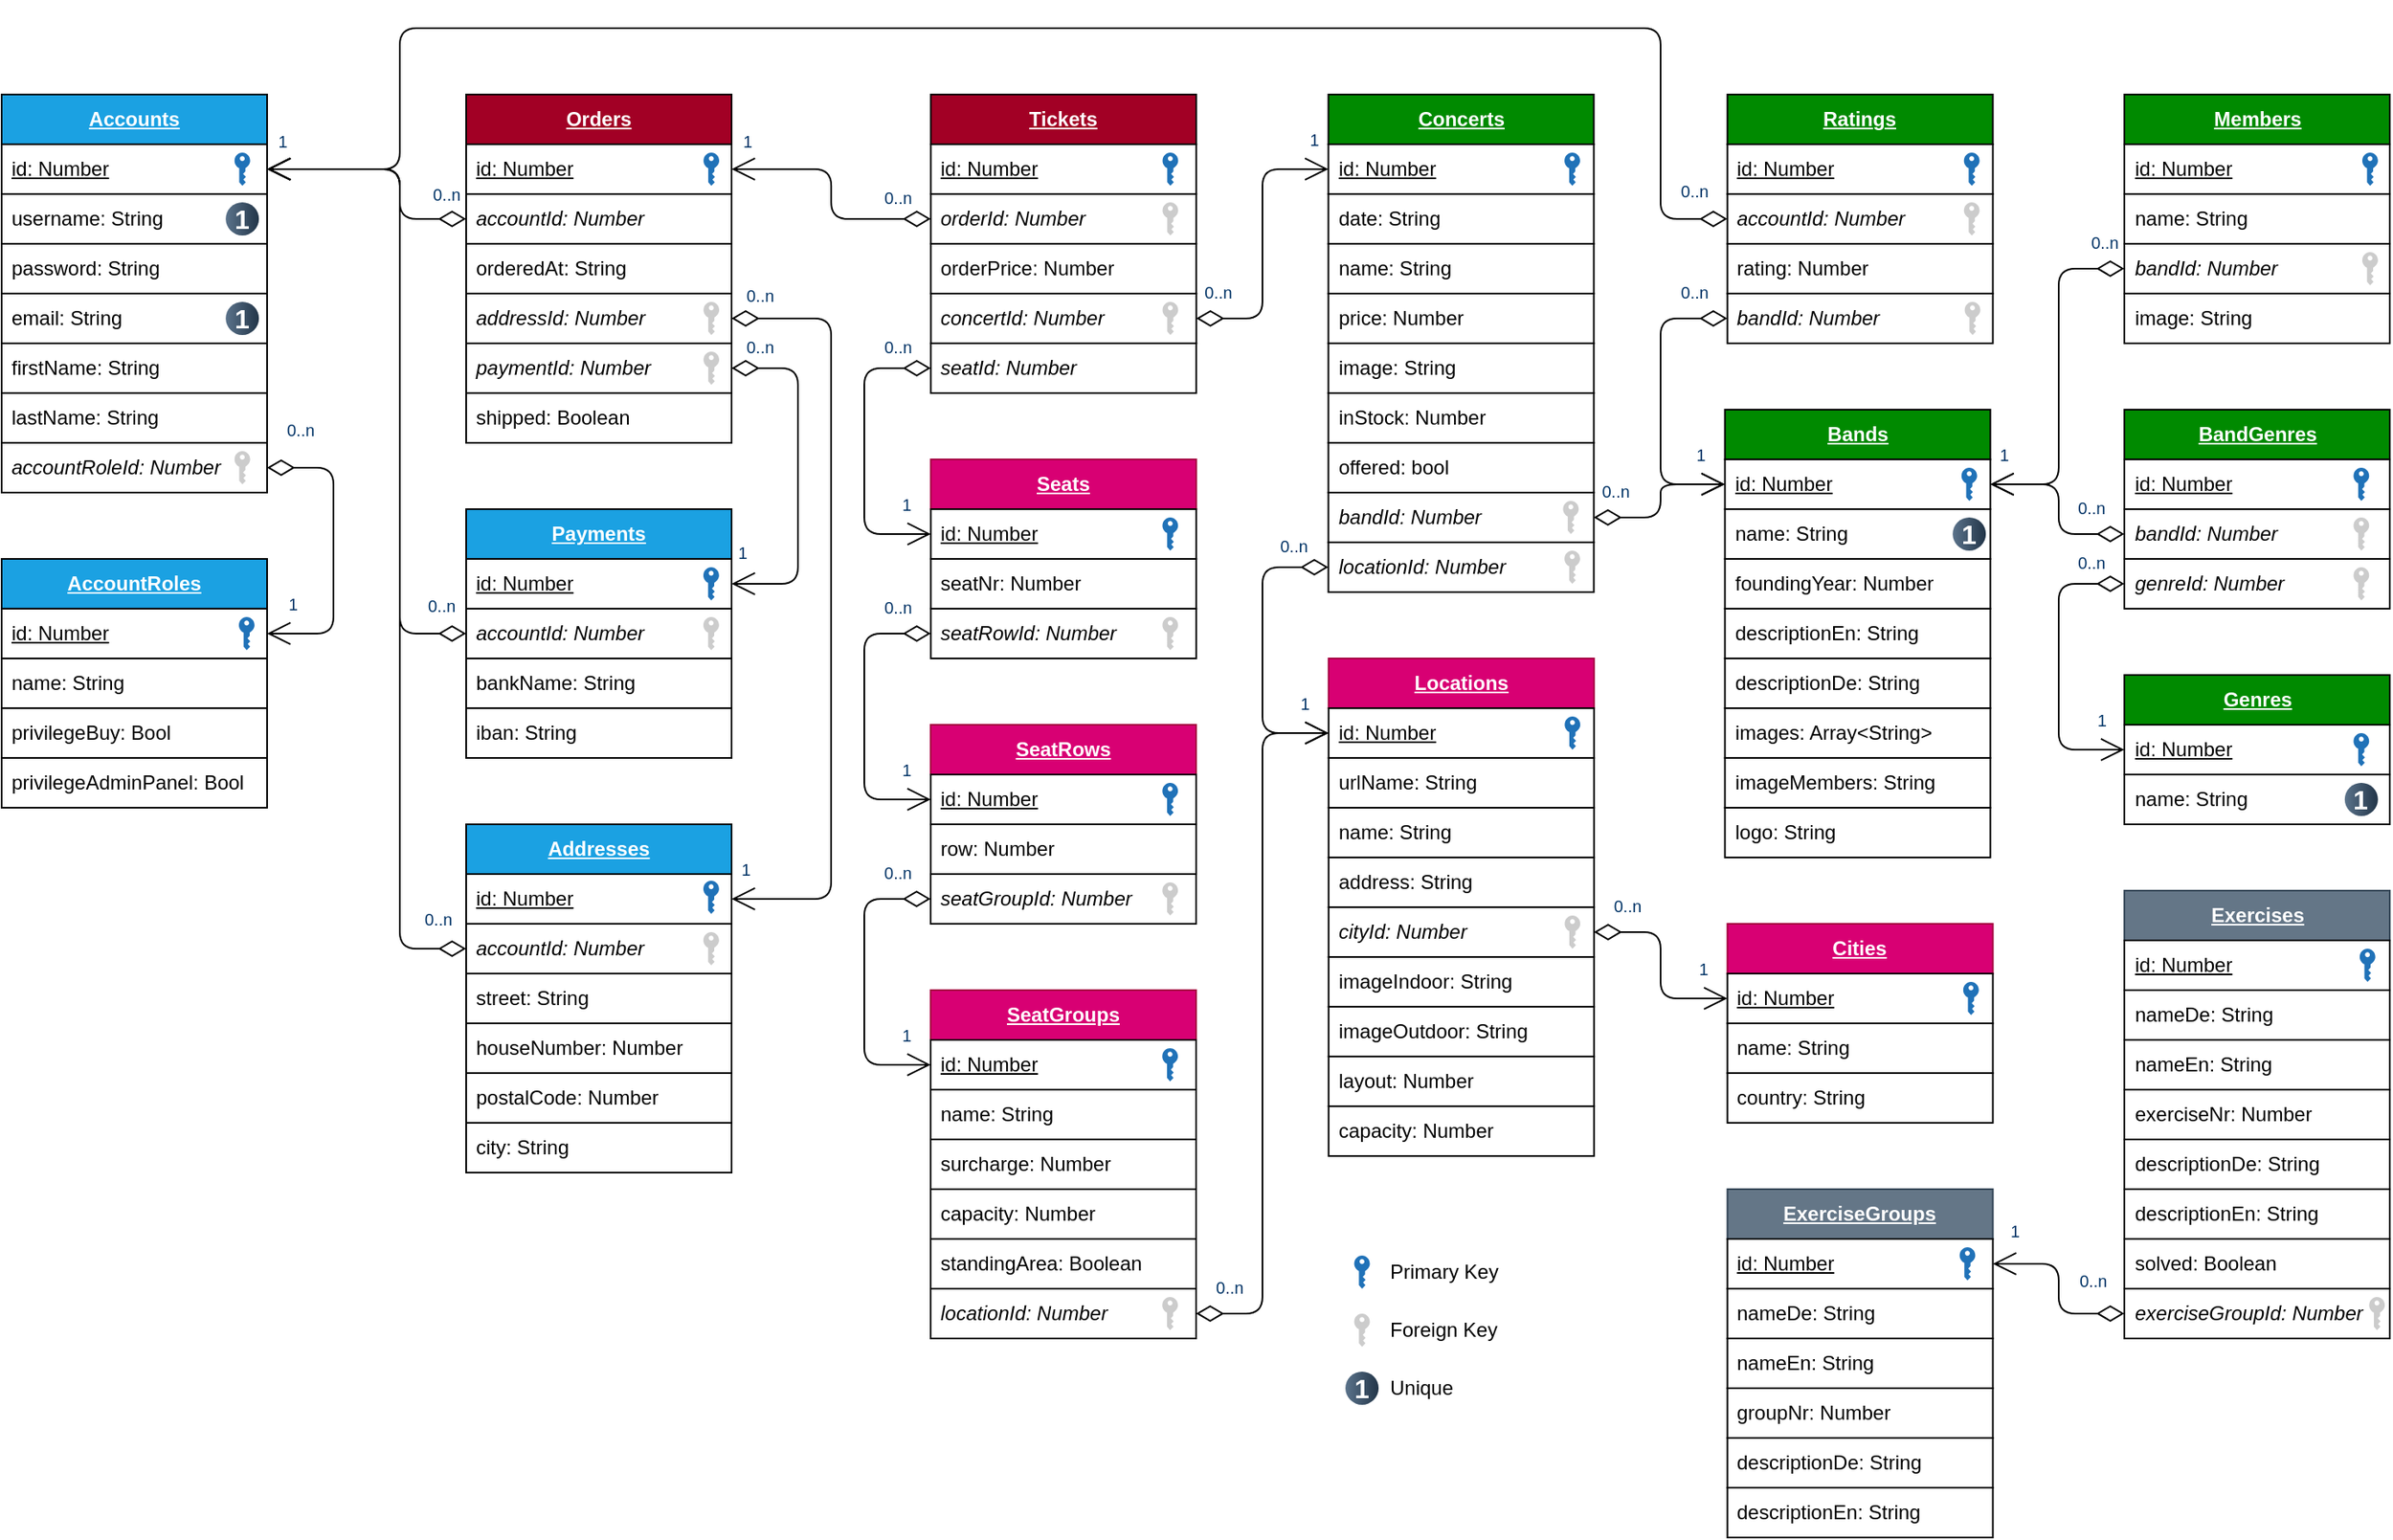 <mxfile version="25.0.1" pages="6">
  <diagram name="Page-1" id="WevClHWmhzPAQ7FDN5po">
    <mxGraphModel dx="2643" dy="653" grid="1" gridSize="10" guides="1" tooltips="1" connect="1" arrows="1" fold="1" page="1" pageScale="1" pageWidth="827" pageHeight="1169" math="0" shadow="0">
      <root>
        <mxCell id="0" />
        <mxCell id="1" parent="0" />
        <mxCell id="YUJad6Ml_rhZ5l74ZRpw-5" value="&lt;blockquote style=&quot;margin: 0px 0px 0px 4px; border: none; padding: 0px;&quot;&gt;&lt;i&gt;bandId: Number&lt;/i&gt;&lt;/blockquote&gt;" style="rounded=0;whiteSpace=wrap;html=1;align=left;" parent="1" vertex="1">
          <mxGeometry x="-360.43" y="309.98" width="160" height="30" as="geometry" />
        </mxCell>
        <mxCell id="XtTKw7a9ly-3XTzy1tri-12" value="&lt;blockquote style=&quot;margin: 0px 0px 0px 4px; border: none; padding: 0px;&quot;&gt;&lt;i&gt;bandId: Number&lt;/i&gt;&lt;/blockquote&gt;" style="rounded=0;whiteSpace=wrap;html=1;align=left;" parent="1" vertex="1">
          <mxGeometry x="-840.25" y="299.98" width="160" height="30" as="geometry" />
        </mxCell>
        <mxCell id="EQeajuEG8KHzwlrw_xps-2" value="&lt;blockquote style=&quot;margin: 0px; border: none; padding: 0px;&quot;&gt;&lt;b&gt;&lt;u&gt;Bands&lt;/u&gt;&lt;/b&gt;&lt;/blockquote&gt;" style="rounded=0;whiteSpace=wrap;html=1;align=center;fillColor=#008a00;strokeColor=default;fontColor=#ffffff;" parent="1" vertex="1">
          <mxGeometry x="-601.22" y="249.98" width="160" height="30" as="geometry" />
        </mxCell>
        <mxCell id="EQeajuEG8KHzwlrw_xps-3" value="&lt;blockquote style=&quot;margin: 0px 0px 0px 4px; border: none; padding: 0px;&quot;&gt;&lt;u&gt;id:&amp;nbsp;&lt;/u&gt;&lt;u style=&quot;background-color: initial;&quot;&gt;Number&lt;/u&gt;&lt;/blockquote&gt;" style="rounded=0;whiteSpace=wrap;html=1;align=left;" parent="1" vertex="1">
          <mxGeometry x="-601.22" y="279.98" width="160" height="30" as="geometry" />
        </mxCell>
        <mxCell id="EQeajuEG8KHzwlrw_xps-4" value="&lt;blockquote style=&quot;margin: 0px 0px 0px 4px; border: none; padding: 0px;&quot;&gt;name: String&lt;/blockquote&gt;" style="rounded=0;whiteSpace=wrap;html=1;align=left;" parent="1" vertex="1">
          <mxGeometry x="-601.22" y="309.98" width="160" height="30" as="geometry" />
        </mxCell>
        <mxCell id="EQeajuEG8KHzwlrw_xps-5" value="" style="sketch=0;pointerEvents=1;shadow=0;dashed=0;html=1;strokeColor=none;labelPosition=center;verticalLabelPosition=bottom;verticalAlign=top;outlineConnect=0;align=center;shape=mxgraph.office.security.key_permissions;fillColor=#2072B8;" parent="1" vertex="1">
          <mxGeometry x="-458.62" y="284.98" width="9.43" height="20" as="geometry" />
        </mxCell>
        <mxCell id="EQeajuEG8KHzwlrw_xps-6" value="1" style="ellipse;whiteSpace=wrap;html=1;aspect=fixed;rotation=0;gradientColor=#223548;strokeColor=none;gradientDirection=east;fillColor=#5b738b;rounded=0;pointerEvents=0;fontFamily=Helvetica;fontSize=16;fontColor=#FFFFFF;spacingTop=4;spacingBottom=4;spacingLeft=4;spacingRight=4;points=[];fontStyle=1" parent="1" vertex="1">
          <mxGeometry x="-463.91" y="314.98" width="20" height="20" as="geometry" />
        </mxCell>
        <mxCell id="EQeajuEG8KHzwlrw_xps-8" value="&lt;blockquote style=&quot;margin: 0px 0px 0px 4px; border: none; padding: 0px;&quot;&gt;foundingYear: Number&lt;/blockquote&gt;" style="rounded=0;whiteSpace=wrap;html=1;align=left;" parent="1" vertex="1">
          <mxGeometry x="-601.22" y="339.98" width="160" height="30" as="geometry" />
        </mxCell>
        <mxCell id="EQeajuEG8KHzwlrw_xps-9" value="&lt;blockquote style=&quot;margin: 0px 0px 0px 4px; border: none; padding: 0px;&quot;&gt;descriptionEn: String&lt;/blockquote&gt;" style="rounded=0;whiteSpace=wrap;html=1;align=left;" parent="1" vertex="1">
          <mxGeometry x="-601.22" y="369.98" width="160" height="30" as="geometry" />
        </mxCell>
        <mxCell id="EQeajuEG8KHzwlrw_xps-10" value="&lt;blockquote style=&quot;margin: 0px 0px 0px 4px; border: none; padding: 0px;&quot;&gt;&lt;i&gt;genreId: Number&lt;/i&gt;&lt;/blockquote&gt;" style="rounded=0;whiteSpace=wrap;html=1;align=left;" parent="1" vertex="1">
          <mxGeometry x="-360.43" y="339.98" width="160" height="30" as="geometry" />
        </mxCell>
        <mxCell id="EQeajuEG8KHzwlrw_xps-11" value="&lt;blockquote style=&quot;margin: 0px; border: none; padding: 0px;&quot;&gt;&lt;b&gt;&lt;u&gt;Genres&lt;/u&gt;&lt;/b&gt;&lt;/blockquote&gt;" style="rounded=0;whiteSpace=wrap;html=1;align=center;fillColor=#008a00;strokeColor=default;fontColor=#ffffff;" parent="1" vertex="1">
          <mxGeometry x="-360.43" y="409.98" width="160" height="30" as="geometry" />
        </mxCell>
        <mxCell id="EQeajuEG8KHzwlrw_xps-12" value="&lt;blockquote style=&quot;margin: 0px 0px 0px 4px; border: none; padding: 0px;&quot;&gt;&lt;u&gt;id:&amp;nbsp;&lt;/u&gt;&lt;u style=&quot;background-color: initial;&quot;&gt;Number&lt;/u&gt;&lt;/blockquote&gt;" style="rounded=0;whiteSpace=wrap;html=1;align=left;" parent="1" vertex="1">
          <mxGeometry x="-360.43" y="439.98" width="160" height="30" as="geometry" />
        </mxCell>
        <mxCell id="EQeajuEG8KHzwlrw_xps-13" value="" style="sketch=0;pointerEvents=1;shadow=0;dashed=0;html=1;strokeColor=none;labelPosition=center;verticalLabelPosition=bottom;verticalAlign=top;outlineConnect=0;align=center;shape=mxgraph.office.security.key_permissions;fillColor=#2072B8;" parent="1" vertex="1">
          <mxGeometry x="-222.29" y="444.98" width="9.43" height="20" as="geometry" />
        </mxCell>
        <mxCell id="EQeajuEG8KHzwlrw_xps-14" value="&lt;blockquote style=&quot;margin: 0px 0px 0px 4px; border: none; padding: 0px;&quot;&gt;name: String&lt;/blockquote&gt;" style="rounded=0;whiteSpace=wrap;html=1;align=left;" parent="1" vertex="1">
          <mxGeometry x="-360.43" y="469.98" width="160" height="30" as="geometry" />
        </mxCell>
        <mxCell id="EQeajuEG8KHzwlrw_xps-15" value="1" style="ellipse;whiteSpace=wrap;html=1;aspect=fixed;rotation=0;gradientColor=#223548;strokeColor=none;gradientDirection=east;fillColor=#5b738b;rounded=0;pointerEvents=0;fontFamily=Helvetica;fontSize=16;fontColor=#FFFFFF;spacingTop=4;spacingBottom=4;spacingLeft=4;spacingRight=4;points=[];fontStyle=1" parent="1" vertex="1">
          <mxGeometry x="-227.58" y="474.98" width="20" height="20" as="geometry" />
        </mxCell>
        <mxCell id="EQeajuEG8KHzwlrw_xps-17" value="&lt;blockquote style=&quot;margin: 0px; border: none; padding: 0px;&quot;&gt;&lt;b&gt;&lt;u&gt;Members&lt;/u&gt;&lt;/b&gt;&lt;/blockquote&gt;" style="rounded=0;whiteSpace=wrap;html=1;align=center;fillColor=#008a00;strokeColor=default;fontColor=#ffffff;" parent="1" vertex="1">
          <mxGeometry x="-360.43" y="59.98" width="160" height="30" as="geometry" />
        </mxCell>
        <mxCell id="EQeajuEG8KHzwlrw_xps-18" value="&lt;blockquote style=&quot;margin: 0px 0px 0px 4px; border: none; padding: 0px;&quot;&gt;&lt;u&gt;id:&amp;nbsp;&lt;/u&gt;&lt;u style=&quot;background-color: initial;&quot;&gt;Number&lt;/u&gt;&lt;/blockquote&gt;" style="rounded=0;whiteSpace=wrap;html=1;align=left;" parent="1" vertex="1">
          <mxGeometry x="-360.43" y="89.98" width="160" height="30" as="geometry" />
        </mxCell>
        <mxCell id="EQeajuEG8KHzwlrw_xps-19" value="" style="sketch=0;pointerEvents=1;shadow=0;dashed=0;html=1;strokeColor=none;labelPosition=center;verticalLabelPosition=bottom;verticalAlign=top;outlineConnect=0;align=center;shape=mxgraph.office.security.key_permissions;fillColor=#2072B8;" parent="1" vertex="1">
          <mxGeometry x="-217.01" y="94.98" width="9.43" height="20" as="geometry" />
        </mxCell>
        <mxCell id="EQeajuEG8KHzwlrw_xps-20" value="&lt;blockquote style=&quot;margin: 0px 0px 0px 4px; border: none; padding: 0px;&quot;&gt;name: String&lt;/blockquote&gt;" style="rounded=0;whiteSpace=wrap;html=1;align=left;" parent="1" vertex="1">
          <mxGeometry x="-360.43" y="119.98" width="160" height="30" as="geometry" />
        </mxCell>
        <mxCell id="EQeajuEG8KHzwlrw_xps-22" value="&lt;blockquote style=&quot;margin: 0px 0px 0px 4px; border: none; padding: 0px;&quot;&gt;&lt;i&gt;bandId: Number&lt;/i&gt;&lt;/blockquote&gt;" style="rounded=0;whiteSpace=wrap;html=1;align=left;" parent="1" vertex="1">
          <mxGeometry x="-360.43" y="149.98" width="160" height="30" as="geometry" />
        </mxCell>
        <mxCell id="EQeajuEG8KHzwlrw_xps-23" value="" style="sketch=0;pointerEvents=1;shadow=0;dashed=0;html=1;strokeColor=none;labelPosition=center;verticalLabelPosition=bottom;verticalAlign=top;outlineConnect=0;align=center;shape=mxgraph.office.security.key_permissions;fillColor=#CCCCCC;" parent="1" vertex="1">
          <mxGeometry x="-217.01" y="154.98" width="9.43" height="20" as="geometry" />
        </mxCell>
        <mxCell id="EQeajuEG8KHzwlrw_xps-24" value="" style="sketch=0;pointerEvents=1;shadow=0;dashed=0;html=1;strokeColor=none;labelPosition=center;verticalLabelPosition=bottom;verticalAlign=top;outlineConnect=0;align=center;shape=mxgraph.office.security.key_permissions;fillColor=#CCCCCC;" parent="1" vertex="1">
          <mxGeometry x="-222.29" y="314.98" width="9.43" height="20" as="geometry" />
        </mxCell>
        <mxCell id="EQeajuEG8KHzwlrw_xps-28" value="" style="endArrow=open;endSize=12;startArrow=diamondThin;startSize=14;startFill=0;edgeStyle=orthogonalEdgeStyle;entryX=1;entryY=0.5;entryDx=0;entryDy=0;exitX=0;exitY=0.5;exitDx=0;exitDy=0;" parent="1" source="EQeajuEG8KHzwlrw_xps-22" target="EQeajuEG8KHzwlrw_xps-3" edge="1">
          <mxGeometry x="389.36" y="350" as="geometry">
            <mxPoint x="-647.28" y="658.98" as="sourcePoint" />
            <mxPoint x="-567.28" y="688.98" as="targetPoint" />
            <Array as="points">
              <mxPoint x="-400" y="165" />
              <mxPoint x="-400" y="295" />
            </Array>
          </mxGeometry>
        </mxCell>
        <mxCell id="EQeajuEG8KHzwlrw_xps-29" value="0..n" style="resizable=0;align=left;verticalAlign=top;labelBackgroundColor=#ffffff;fontSize=10;strokeColor=#003366;shadow=1;fillColor=#D4E1F5;fontColor=#003366" parent="EQeajuEG8KHzwlrw_xps-28" connectable="0" vertex="1">
          <mxGeometry x="-1" relative="1" as="geometry">
            <mxPoint x="-22" y="-28" as="offset" />
          </mxGeometry>
        </mxCell>
        <mxCell id="EQeajuEG8KHzwlrw_xps-30" value="1" style="resizable=0;align=right;verticalAlign=top;labelBackgroundColor=#ffffff;fontSize=10;strokeColor=#003366;shadow=1;fillColor=#D4E1F5;fontColor=#003366" parent="EQeajuEG8KHzwlrw_xps-28" connectable="0" vertex="1">
          <mxGeometry x="1" relative="1" as="geometry">
            <mxPoint x="13" y="-30" as="offset" />
          </mxGeometry>
        </mxCell>
        <mxCell id="EQeajuEG8KHzwlrw_xps-31" value="&lt;blockquote style=&quot;margin: 0px 0px 0px 4px; border: none; padding: 0px;&quot;&gt;price: Number&lt;/blockquote&gt;" style="rounded=0;whiteSpace=wrap;html=1;align=left;" parent="1" vertex="1">
          <mxGeometry x="-840.25" y="179.98" width="160" height="30" as="geometry" />
        </mxCell>
        <mxCell id="EQeajuEG8KHzwlrw_xps-32" value="&lt;blockquote style=&quot;margin: 0px 0px 0px 4px; border: none; padding: 0px;&quot;&gt;inStock: Number&lt;/blockquote&gt;" style="rounded=0;whiteSpace=wrap;html=1;align=left;" parent="1" vertex="1">
          <mxGeometry x="-840.25" y="239.98" width="160" height="30" as="geometry" />
        </mxCell>
        <mxCell id="EQeajuEG8KHzwlrw_xps-33" value="&lt;blockquote style=&quot;margin: 0px 0px 0px 4px; border: none; padding: 0px;&quot;&gt;offered: bool&lt;/blockquote&gt;" style="rounded=0;whiteSpace=wrap;html=1;align=left;" parent="1" vertex="1">
          <mxGeometry x="-840.25" y="269.98" width="160" height="30" as="geometry" />
        </mxCell>
        <mxCell id="EQeajuEG8KHzwlrw_xps-34" value="&lt;blockquote style=&quot;margin: 0px; border: none; padding: 0px;&quot;&gt;&lt;b&gt;&lt;u&gt;Concerts&lt;/u&gt;&lt;/b&gt;&lt;/blockquote&gt;" style="rounded=0;whiteSpace=wrap;html=1;align=center;fillColor=#008a00;strokeColor=default;fontColor=#ffffff;" parent="1" vertex="1">
          <mxGeometry x="-840.25" y="59.98" width="160" height="30" as="geometry" />
        </mxCell>
        <mxCell id="EQeajuEG8KHzwlrw_xps-35" value="&lt;blockquote style=&quot;margin: 0px 0px 0px 4px; border: none; padding: 0px;&quot;&gt;&lt;u&gt;id:&amp;nbsp;&lt;/u&gt;&lt;u style=&quot;background-color: initial;&quot;&gt;Number&lt;/u&gt;&lt;/blockquote&gt;" style="rounded=0;whiteSpace=wrap;html=1;align=left;" parent="1" vertex="1">
          <mxGeometry x="-840.25" y="89.98" width="160" height="30" as="geometry" />
        </mxCell>
        <mxCell id="EQeajuEG8KHzwlrw_xps-37" value="" style="sketch=0;pointerEvents=1;shadow=0;dashed=0;html=1;strokeColor=none;labelPosition=center;verticalLabelPosition=bottom;verticalAlign=top;outlineConnect=0;align=center;shape=mxgraph.office.security.key_permissions;fillColor=#2072B8;" parent="1" vertex="1">
          <mxGeometry x="-697.94" y="94.98" width="9.43" height="20" as="geometry" />
        </mxCell>
        <mxCell id="EQeajuEG8KHzwlrw_xps-39" value="&lt;blockquote style=&quot;margin: 0px 0px 0px 4px; border: none; padding: 0px;&quot;&gt;date: String&lt;/blockquote&gt;" style="rounded=0;whiteSpace=wrap;html=1;align=left;" parent="1" vertex="1">
          <mxGeometry x="-840.25" y="119.98" width="160" height="30" as="geometry" />
        </mxCell>
        <mxCell id="EQeajuEG8KHzwlrw_xps-41" value="&lt;blockquote style=&quot;margin: 0px; border: none; padding: 0px;&quot;&gt;&lt;b&gt;&lt;u&gt;Locations&lt;/u&gt;&lt;/b&gt;&lt;/blockquote&gt;" style="rounded=0;whiteSpace=wrap;html=1;align=center;fillColor=#d80073;strokeColor=#A50040;fontColor=#ffffff;" parent="1" vertex="1">
          <mxGeometry x="-840.13" y="399.98" width="160" height="30" as="geometry" />
        </mxCell>
        <mxCell id="EQeajuEG8KHzwlrw_xps-42" value="&lt;blockquote style=&quot;margin: 0px 0px 0px 4px; border: none; padding: 0px;&quot;&gt;&lt;u&gt;id:&amp;nbsp;&lt;/u&gt;&lt;u style=&quot;background-color: initial;&quot;&gt;Number&lt;/u&gt;&lt;/blockquote&gt;" style="rounded=0;whiteSpace=wrap;html=1;align=left;" parent="1" vertex="1">
          <mxGeometry x="-840.13" y="429.98" width="160" height="30" as="geometry" />
        </mxCell>
        <mxCell id="EQeajuEG8KHzwlrw_xps-43" value="" style="sketch=0;pointerEvents=1;shadow=0;dashed=0;html=1;strokeColor=none;labelPosition=center;verticalLabelPosition=bottom;verticalAlign=top;outlineConnect=0;align=center;shape=mxgraph.office.security.key_permissions;fillColor=#2072B8;" parent="1" vertex="1">
          <mxGeometry x="-697.82" y="434.98" width="9.43" height="20" as="geometry" />
        </mxCell>
        <mxCell id="EQeajuEG8KHzwlrw_xps-44" value="&lt;blockquote style=&quot;margin: 0px 0px 0px 4px; border: none; padding: 0px;&quot;&gt;name: String&lt;/blockquote&gt;" style="rounded=0;whiteSpace=wrap;html=1;align=left;" parent="1" vertex="1">
          <mxGeometry x="-840.13" y="489.98" width="160" height="30" as="geometry" />
        </mxCell>
        <mxCell id="EQeajuEG8KHzwlrw_xps-47" value="&lt;blockquote style=&quot;margin: 0px 0px 0px 4px; border: none; padding: 0px;&quot;&gt;imageIndoor: String&lt;/blockquote&gt;" style="rounded=0;whiteSpace=wrap;html=1;align=left;" parent="1" vertex="1">
          <mxGeometry x="-840.13" y="579.98" width="160" height="30" as="geometry" />
        </mxCell>
        <mxCell id="EQeajuEG8KHzwlrw_xps-48" value="&lt;blockquote style=&quot;margin: 0px 0px 0px 4px; border: none; padding: 0px;&quot;&gt;address: String&lt;/blockquote&gt;" style="rounded=0;whiteSpace=wrap;html=1;align=left;" parent="1" vertex="1">
          <mxGeometry x="-840.13" y="519.98" width="160" height="30" as="geometry" />
        </mxCell>
        <mxCell id="EQeajuEG8KHzwlrw_xps-51" value="" style="endArrow=open;endSize=12;startArrow=diamondThin;startSize=14;startFill=0;edgeStyle=orthogonalEdgeStyle;entryX=0;entryY=0.5;entryDx=0;entryDy=0;exitX=1;exitY=0.5;exitDx=0;exitDy=0;" parent="1" source="XtTKw7a9ly-3XTzy1tri-12" target="EQeajuEG8KHzwlrw_xps-3" edge="1">
          <mxGeometry x="389.36" y="350" as="geometry">
            <mxPoint x="-1028.11" y="519.98" as="sourcePoint" />
            <mxPoint x="-948.11" y="519.98" as="targetPoint" />
            <Array as="points">
              <mxPoint x="-640" y="315" />
              <mxPoint x="-640" y="295" />
            </Array>
          </mxGeometry>
        </mxCell>
        <mxCell id="EQeajuEG8KHzwlrw_xps-52" value="0..n" style="resizable=0;align=left;verticalAlign=top;labelBackgroundColor=#ffffff;fontSize=10;strokeColor=#003366;shadow=1;fillColor=#D4E1F5;fontColor=#003366" parent="EQeajuEG8KHzwlrw_xps-51" connectable="0" vertex="1">
          <mxGeometry x="-1" relative="1" as="geometry">
            <mxPoint x="3" y="-28" as="offset" />
          </mxGeometry>
        </mxCell>
        <mxCell id="EQeajuEG8KHzwlrw_xps-53" value="1" style="resizable=0;align=right;verticalAlign=top;labelBackgroundColor=#ffffff;fontSize=10;strokeColor=#003366;shadow=1;fillColor=#D4E1F5;fontColor=#003366" parent="EQeajuEG8KHzwlrw_xps-51" connectable="0" vertex="1">
          <mxGeometry x="1" relative="1" as="geometry">
            <mxPoint x="-10" y="-30" as="offset" />
          </mxGeometry>
        </mxCell>
        <mxCell id="EQeajuEG8KHzwlrw_xps-54" value="&lt;blockquote style=&quot;margin: 0px 0px 0px 4px; border: none; padding: 0px;&quot;&gt;&lt;i&gt;locationId: Number&lt;/i&gt;&lt;/blockquote&gt;" style="rounded=0;whiteSpace=wrap;html=1;align=left;" parent="1" vertex="1">
          <mxGeometry x="-840.25" y="329.98" width="160" height="30" as="geometry" />
        </mxCell>
        <mxCell id="EQeajuEG8KHzwlrw_xps-55" value="" style="endArrow=open;endSize=12;startArrow=diamondThin;startSize=14;startFill=0;edgeStyle=orthogonalEdgeStyle;exitX=0;exitY=0.5;exitDx=0;exitDy=0;entryX=0;entryY=0.5;entryDx=0;entryDy=0;" parent="1" source="EQeajuEG8KHzwlrw_xps-54" target="EQeajuEG8KHzwlrw_xps-42" edge="1">
          <mxGeometry x="389.36" y="350" as="geometry">
            <mxPoint x="-1138.11" y="354.98" as="sourcePoint" />
            <mxPoint x="-828.11" y="724.98" as="targetPoint" />
            <Array as="points">
              <mxPoint x="-880" y="345" />
              <mxPoint x="-880" y="445" />
            </Array>
          </mxGeometry>
        </mxCell>
        <mxCell id="EQeajuEG8KHzwlrw_xps-56" value="0..n" style="resizable=0;align=left;verticalAlign=top;labelBackgroundColor=#ffffff;fontSize=10;strokeColor=#003366;shadow=1;fillColor=#D4E1F5;fontColor=#003366" parent="EQeajuEG8KHzwlrw_xps-55" connectable="0" vertex="1">
          <mxGeometry x="-1" relative="1" as="geometry">
            <mxPoint x="-31" y="-25" as="offset" />
          </mxGeometry>
        </mxCell>
        <mxCell id="EQeajuEG8KHzwlrw_xps-58" value="" style="sketch=0;pointerEvents=1;shadow=0;dashed=0;html=1;strokeColor=none;labelPosition=center;verticalLabelPosition=bottom;verticalAlign=top;outlineConnect=0;align=center;shape=mxgraph.office.security.key_permissions;fillColor=#CCCCCC;" parent="1" vertex="1">
          <mxGeometry x="-697.94" y="334.98" width="9.43" height="20" as="geometry" />
        </mxCell>
        <mxCell id="EQeajuEG8KHzwlrw_xps-59" value="&lt;blockquote style=&quot;margin: 0px 0px 0px 4px; border: none; padding: 0px;&quot;&gt;images: Array&amp;lt;String&amp;gt;&lt;/blockquote&gt;" style="rounded=0;whiteSpace=wrap;html=1;align=left;" parent="1" vertex="1">
          <mxGeometry x="-601.22" y="429.98" width="160" height="30" as="geometry" />
        </mxCell>
        <mxCell id="EQeajuEG8KHzwlrw_xps-61" value="&lt;blockquote style=&quot;margin: 0px; border: none; padding: 0px;&quot;&gt;&lt;b&gt;&lt;u&gt;Ratings&lt;/u&gt;&lt;/b&gt;&lt;/blockquote&gt;" style="rounded=0;whiteSpace=wrap;html=1;align=center;fillColor=#008a00;strokeColor=default;fontColor=#ffffff;" parent="1" vertex="1">
          <mxGeometry x="-599.72" y="59.98" width="160" height="30" as="geometry" />
        </mxCell>
        <mxCell id="EQeajuEG8KHzwlrw_xps-62" value="&lt;blockquote style=&quot;margin: 0px 0px 0px 4px; border: none; padding: 0px;&quot;&gt;&lt;u&gt;id:&amp;nbsp;&lt;/u&gt;&lt;u style=&quot;background-color: initial;&quot;&gt;Number&lt;/u&gt;&lt;/blockquote&gt;" style="rounded=0;whiteSpace=wrap;html=1;align=left;" parent="1" vertex="1">
          <mxGeometry x="-599.72" y="89.98" width="160" height="30" as="geometry" />
        </mxCell>
        <mxCell id="EQeajuEG8KHzwlrw_xps-63" value="" style="sketch=0;pointerEvents=1;shadow=0;dashed=0;html=1;strokeColor=none;labelPosition=center;verticalLabelPosition=bottom;verticalAlign=top;outlineConnect=0;align=center;shape=mxgraph.office.security.key_permissions;fillColor=#2072B8;" parent="1" vertex="1">
          <mxGeometry x="-457.13" y="94.98" width="9.43" height="20" as="geometry" />
        </mxCell>
        <mxCell id="EQeajuEG8KHzwlrw_xps-67" value="&lt;blockquote style=&quot;margin: 0px 0px 0px 4px; border: none; padding: 0px;&quot;&gt;rating: Number&lt;/blockquote&gt;" style="rounded=0;whiteSpace=wrap;html=1;align=left;" parent="1" vertex="1">
          <mxGeometry x="-599.72" y="149.98" width="160" height="30" as="geometry" />
        </mxCell>
        <mxCell id="EQeajuEG8KHzwlrw_xps-72" value="&lt;blockquote style=&quot;margin: 0px 0px 0px 4px; border: none; padding: 0px;&quot;&gt;&lt;i&gt;bandId: Number&lt;/i&gt;&lt;/blockquote&gt;" style="rounded=0;whiteSpace=wrap;html=1;align=left;" parent="1" vertex="1">
          <mxGeometry x="-599.72" y="179.98" width="160" height="30" as="geometry" />
        </mxCell>
        <mxCell id="EQeajuEG8KHzwlrw_xps-73" value="" style="sketch=0;pointerEvents=1;shadow=0;dashed=0;html=1;strokeColor=none;labelPosition=center;verticalLabelPosition=bottom;verticalAlign=top;outlineConnect=0;align=center;shape=mxgraph.office.security.key_permissions;fillColor=#CCCCCC;" parent="1" vertex="1">
          <mxGeometry x="-456.67" y="184.98" width="9.43" height="20" as="geometry" />
        </mxCell>
        <mxCell id="EQeajuEG8KHzwlrw_xps-75" value="&lt;blockquote style=&quot;margin: 0px 0px 0px 4px; border: none; padding: 0px;&quot;&gt;&lt;i&gt;accountId: Number&lt;/i&gt;&lt;/blockquote&gt;" style="rounded=0;whiteSpace=wrap;html=1;align=left;" parent="1" vertex="1">
          <mxGeometry x="-599.72" y="119.98" width="160" height="30" as="geometry" />
        </mxCell>
        <mxCell id="EQeajuEG8KHzwlrw_xps-76" value="&lt;blockquote style=&quot;margin: 0px; border: none; padding: 0px;&quot;&gt;&lt;b&gt;&lt;u&gt;Accounts&lt;/u&gt;&lt;/b&gt;&lt;/blockquote&gt;" style="rounded=0;whiteSpace=wrap;html=1;align=center;fillColor=#1ba1e2;strokeColor=default;fontColor=#ffffff;" parent="1" vertex="1">
          <mxGeometry x="-1640" y="59.98" width="160" height="30" as="geometry" />
        </mxCell>
        <mxCell id="EQeajuEG8KHzwlrw_xps-77" value="&lt;blockquote style=&quot;margin: 0px 0px 0px 4px; border: none; padding: 0px;&quot;&gt;&lt;u&gt;id:&amp;nbsp;&lt;/u&gt;&lt;u style=&quot;background-color: initial;&quot;&gt;Number&lt;/u&gt;&lt;/blockquote&gt;" style="rounded=0;whiteSpace=wrap;html=1;align=left;" parent="1" vertex="1">
          <mxGeometry x="-1640" y="89.98" width="160" height="30" as="geometry" />
        </mxCell>
        <mxCell id="EQeajuEG8KHzwlrw_xps-78" value="&lt;blockquote style=&quot;margin: 0px 0px 0px 4px; border: none; padding: 0px;&quot;&gt;username: String&lt;/blockquote&gt;" style="rounded=0;whiteSpace=wrap;html=1;align=left;" parent="1" vertex="1">
          <mxGeometry x="-1640" y="119.98" width="160" height="30" as="geometry" />
        </mxCell>
        <mxCell id="EQeajuEG8KHzwlrw_xps-79" value="&lt;blockquote style=&quot;margin: 0px 0px 0px 4px; border: none; padding: 0px;&quot;&gt;password: String&lt;/blockquote&gt;" style="rounded=0;whiteSpace=wrap;html=1;align=left;" parent="1" vertex="1">
          <mxGeometry x="-1640" y="149.98" width="160" height="30" as="geometry" />
        </mxCell>
        <mxCell id="EQeajuEG8KHzwlrw_xps-80" value="&lt;blockquote style=&quot;margin: 0px; border: none; padding: 0px;&quot;&gt;&lt;b&gt;&lt;u&gt;Tickets&lt;/u&gt;&lt;/b&gt;&lt;/blockquote&gt;" style="rounded=0;whiteSpace=wrap;html=1;align=center;fillColor=#a20025;strokeColor=default;fontColor=#ffffff;" parent="1" vertex="1">
          <mxGeometry x="-1079.89" y="59.98" width="160" height="30" as="geometry" />
        </mxCell>
        <mxCell id="EQeajuEG8KHzwlrw_xps-81" value="&lt;blockquote style=&quot;margin: 0px 0px 0px 4px; border: none; padding: 0px;&quot;&gt;&lt;u&gt;id:&amp;nbsp;&lt;/u&gt;&lt;u style=&quot;background-color: initial;&quot;&gt;Number&lt;/u&gt;&lt;/blockquote&gt;" style="rounded=0;whiteSpace=wrap;html=1;align=left;" parent="1" vertex="1">
          <mxGeometry x="-1079.89" y="89.98" width="160" height="30" as="geometry" />
        </mxCell>
        <mxCell id="EQeajuEG8KHzwlrw_xps-82" value="&lt;blockquote style=&quot;margin: 0px 0px 0px 4px; border: none; padding: 0px;&quot;&gt;&lt;i&gt;accountId: Number&lt;/i&gt;&lt;/blockquote&gt;" style="rounded=0;whiteSpace=wrap;html=1;align=left;" parent="1" vertex="1">
          <mxGeometry x="-1360" y="119.98" width="160" height="30" as="geometry" />
        </mxCell>
        <mxCell id="EQeajuEG8KHzwlrw_xps-83" value="&lt;blockquote style=&quot;margin: 0px 0px 0px 4px; border: none; padding: 0px;&quot;&gt;&lt;i&gt;concertId:&amp;nbsp;&lt;/i&gt;&lt;i style=&quot;background-color: initial;&quot;&gt;Number&lt;/i&gt;&lt;/blockquote&gt;" style="rounded=0;whiteSpace=wrap;html=1;align=left;" parent="1" vertex="1">
          <mxGeometry x="-1079.84" y="179.98" width="160" height="30" as="geometry" />
        </mxCell>
        <mxCell id="EQeajuEG8KHzwlrw_xps-85" value="&lt;blockquote style=&quot;margin: 0px 0px 0px 4px; border: none; padding: 0px;&quot;&gt;firstName: String&lt;/blockquote&gt;" style="rounded=0;whiteSpace=wrap;html=1;align=left;" parent="1" vertex="1">
          <mxGeometry x="-1640" y="209.98" width="160" height="30" as="geometry" />
        </mxCell>
        <mxCell id="EQeajuEG8KHzwlrw_xps-86" value="&lt;blockquote style=&quot;margin: 0px 0px 0px 4px; border: none; padding: 0px;&quot;&gt;lastName: String&lt;/blockquote&gt;" style="rounded=0;whiteSpace=wrap;html=1;align=left;" parent="1" vertex="1">
          <mxGeometry x="-1640" y="239.98" width="160" height="30" as="geometry" />
        </mxCell>
        <mxCell id="EQeajuEG8KHzwlrw_xps-87" value="&lt;blockquote style=&quot;margin: 0px; border: none; padding: 0px;&quot;&gt;&lt;b&gt;&lt;u&gt;Orders&lt;/u&gt;&lt;/b&gt;&lt;/blockquote&gt;" style="rounded=0;whiteSpace=wrap;html=1;align=center;fillColor=#a20025;strokeColor=default;fontColor=#ffffff;" parent="1" vertex="1">
          <mxGeometry x="-1360" y="59.98" width="160" height="30" as="geometry" />
        </mxCell>
        <mxCell id="EQeajuEG8KHzwlrw_xps-88" value="&lt;blockquote style=&quot;margin: 0px 0px 0px 4px; border: none; padding: 0px;&quot;&gt;&lt;u&gt;id: Number&lt;/u&gt;&lt;/blockquote&gt;" style="rounded=0;whiteSpace=wrap;html=1;align=left;" parent="1" vertex="1">
          <mxGeometry x="-1360" y="89.98" width="160" height="30" as="geometry" />
        </mxCell>
        <mxCell id="EQeajuEG8KHzwlrw_xps-89" value="&lt;blockquote style=&quot;margin: 0px 0px 0px 4px; border: none; padding: 0px;&quot;&gt;&lt;i&gt;orderId:&amp;nbsp;&lt;/i&gt;&lt;i style=&quot;background-color: initial;&quot;&gt;Number&lt;/i&gt;&lt;/blockquote&gt;" style="rounded=0;whiteSpace=wrap;html=1;align=left;" parent="1" vertex="1">
          <mxGeometry x="-1079.89" y="119.98" width="160" height="30" as="geometry" />
        </mxCell>
        <mxCell id="EQeajuEG8KHzwlrw_xps-92" value="" style="sketch=0;pointerEvents=1;shadow=0;dashed=0;html=1;strokeColor=none;labelPosition=center;verticalLabelPosition=bottom;verticalAlign=top;outlineConnect=0;align=center;shape=mxgraph.office.security.key_permissions;fillColor=#2072B8;" parent="1" vertex="1">
          <mxGeometry x="-1499.63" y="94.98" width="9.43" height="20" as="geometry" />
        </mxCell>
        <mxCell id="EQeajuEG8KHzwlrw_xps-93" value="" style="sketch=0;pointerEvents=1;shadow=0;dashed=0;html=1;strokeColor=none;labelPosition=center;verticalLabelPosition=bottom;verticalAlign=top;outlineConnect=0;align=center;shape=mxgraph.office.security.key_permissions;fillColor=#2072B8;" parent="1" vertex="1">
          <mxGeometry x="-1216.91" y="94.98" width="9.43" height="20" as="geometry" />
        </mxCell>
        <mxCell id="EQeajuEG8KHzwlrw_xps-94" value="" style="sketch=0;pointerEvents=1;shadow=0;dashed=0;html=1;strokeColor=none;labelPosition=center;verticalLabelPosition=bottom;verticalAlign=top;outlineConnect=0;align=center;shape=mxgraph.office.security.key_permissions;fillColor=#2072B8;" parent="1" vertex="1">
          <mxGeometry x="-940.22" y="94.98" width="9.43" height="20" as="geometry" />
        </mxCell>
        <mxCell id="EQeajuEG8KHzwlrw_xps-95" value="1" style="ellipse;whiteSpace=wrap;html=1;aspect=fixed;rotation=0;gradientColor=#223548;strokeColor=none;gradientDirection=east;fillColor=#5b738b;rounded=0;pointerEvents=0;fontFamily=Helvetica;fontSize=16;fontColor=#FFFFFF;spacingTop=4;spacingBottom=4;spacingLeft=4;spacingRight=4;points=[];fontStyle=1" parent="1" vertex="1">
          <mxGeometry x="-1504.91" y="124.98" width="20" height="20" as="geometry" />
        </mxCell>
        <mxCell id="EQeajuEG8KHzwlrw_xps-96" value="" style="sketch=0;pointerEvents=1;shadow=0;dashed=0;html=1;strokeColor=none;labelPosition=center;verticalLabelPosition=bottom;verticalAlign=top;outlineConnect=0;align=center;shape=mxgraph.office.security.key_permissions;fillColor=#2072B8;" parent="1" vertex="1">
          <mxGeometry x="-824.68" y="759.98" width="9.43" height="20" as="geometry" />
        </mxCell>
        <mxCell id="EQeajuEG8KHzwlrw_xps-97" value="Primary Key" style="text;strokeColor=none;align=left;fillColor=none;html=1;verticalAlign=middle;whiteSpace=wrap;rounded=0;" parent="1" vertex="1">
          <mxGeometry x="-804.77" y="754.98" width="110" height="30" as="geometry" />
        </mxCell>
        <mxCell id="EQeajuEG8KHzwlrw_xps-98" value="1" style="ellipse;whiteSpace=wrap;html=1;aspect=fixed;rotation=0;gradientColor=#223548;strokeColor=none;gradientDirection=east;fillColor=#5b738b;rounded=0;pointerEvents=0;fontFamily=Helvetica;fontSize=16;fontColor=#FFFFFF;spacingTop=4;spacingBottom=4;spacingLeft=4;spacingRight=4;points=[];fontStyle=1" parent="1" vertex="1">
          <mxGeometry x="-829.97" y="829.98" width="20" height="20" as="geometry" />
        </mxCell>
        <mxCell id="EQeajuEG8KHzwlrw_xps-99" value="Unique" style="text;strokeColor=none;align=left;fillColor=none;html=1;verticalAlign=middle;whiteSpace=wrap;rounded=0;" parent="1" vertex="1">
          <mxGeometry x="-804.77" y="824.98" width="110" height="30" as="geometry" />
        </mxCell>
        <mxCell id="EQeajuEG8KHzwlrw_xps-100" value="" style="sketch=0;pointerEvents=1;shadow=0;dashed=0;html=1;strokeColor=none;labelPosition=center;verticalLabelPosition=bottom;verticalAlign=top;outlineConnect=0;align=center;shape=mxgraph.office.security.key_permissions;fillColor=#CCCCCC;" parent="1" vertex="1">
          <mxGeometry x="-940.22" y="124.98" width="9.43" height="20" as="geometry" />
        </mxCell>
        <mxCell id="EQeajuEG8KHzwlrw_xps-101" value="" style="sketch=0;pointerEvents=1;shadow=0;dashed=0;html=1;strokeColor=none;labelPosition=center;verticalLabelPosition=bottom;verticalAlign=top;outlineConnect=0;align=center;shape=mxgraph.office.security.key_permissions;fillColor=#CCCCCC;" parent="1" vertex="1">
          <mxGeometry x="-940.22" y="184.98" width="9.43" height="20" as="geometry" />
        </mxCell>
        <mxCell id="EQeajuEG8KHzwlrw_xps-103" value="" style="sketch=0;pointerEvents=1;shadow=0;dashed=0;html=1;strokeColor=none;labelPosition=center;verticalLabelPosition=bottom;verticalAlign=top;outlineConnect=0;align=center;shape=mxgraph.office.security.key_permissions;fillColor=#CCCCCC;" parent="1" vertex="1">
          <mxGeometry x="-824.68" y="794.98" width="9.43" height="20" as="geometry" />
        </mxCell>
        <mxCell id="EQeajuEG8KHzwlrw_xps-104" value="Foreign Key" style="text;strokeColor=none;align=left;fillColor=none;html=1;verticalAlign=middle;whiteSpace=wrap;rounded=0;" parent="1" vertex="1">
          <mxGeometry x="-804.77" y="789.98" width="110" height="30" as="geometry" />
        </mxCell>
        <mxCell id="EQeajuEG8KHzwlrw_xps-105" value="&lt;blockquote style=&quot;margin: 0px 0px 0px 4px; border: none; padding: 0px;&quot;&gt;bankName: String&lt;/blockquote&gt;" style="rounded=0;whiteSpace=wrap;html=1;align=left;" parent="1" vertex="1">
          <mxGeometry x="-1360.0" y="399.98" width="160" height="30" as="geometry" />
        </mxCell>
        <mxCell id="EQeajuEG8KHzwlrw_xps-106" value="&lt;blockquote style=&quot;margin: 0px 0px 0px 4px; border: none; padding: 0px;&quot;&gt;iban: String&lt;/blockquote&gt;" style="rounded=0;whiteSpace=wrap;html=1;align=left;" parent="1" vertex="1">
          <mxGeometry x="-1360.0" y="429.98" width="160" height="30" as="geometry" />
        </mxCell>
        <mxCell id="EQeajuEG8KHzwlrw_xps-107" value="&lt;blockquote style=&quot;margin: 0px 0px 0px 4px; border: none; padding: 0px;&quot;&gt;orderedAt: String&lt;/blockquote&gt;" style="rounded=0;whiteSpace=wrap;html=1;align=left;" parent="1" vertex="1">
          <mxGeometry x="-1360" y="149.98" width="160" height="30" as="geometry" />
        </mxCell>
        <mxCell id="EQeajuEG8KHzwlrw_xps-108" value="&lt;blockquote style=&quot;margin: 0px; border: none; padding: 0px;&quot;&gt;&lt;b&gt;&lt;u&gt;Addresses&lt;/u&gt;&lt;/b&gt;&lt;/blockquote&gt;" style="rounded=0;whiteSpace=wrap;html=1;align=center;fillColor=#1ba1e2;strokeColor=default;fontColor=#ffffff;" parent="1" vertex="1">
          <mxGeometry x="-1360" y="499.98" width="160" height="30" as="geometry" />
        </mxCell>
        <mxCell id="EQeajuEG8KHzwlrw_xps-109" value="&lt;blockquote style=&quot;margin: 0px 0px 0px 4px; border: none; padding: 0px;&quot;&gt;street: String&lt;/blockquote&gt;" style="rounded=0;whiteSpace=wrap;html=1;align=left;" parent="1" vertex="1">
          <mxGeometry x="-1360" y="589.98" width="160" height="30" as="geometry" />
        </mxCell>
        <mxCell id="EQeajuEG8KHzwlrw_xps-110" value="&lt;blockquote style=&quot;margin: 0px 0px 0px 4px; border: none; padding: 0px;&quot;&gt;houseNumber: Number&lt;/blockquote&gt;" style="rounded=0;whiteSpace=wrap;html=1;align=left;" parent="1" vertex="1">
          <mxGeometry x="-1360" y="619.98" width="160" height="30" as="geometry" />
        </mxCell>
        <mxCell id="EQeajuEG8KHzwlrw_xps-111" value="&lt;blockquote style=&quot;margin: 0px 0px 0px 4px; border: none; padding: 0px;&quot;&gt;postalCode: Number&lt;/blockquote&gt;" style="rounded=0;whiteSpace=wrap;html=1;align=left;" parent="1" vertex="1">
          <mxGeometry x="-1360" y="649.98" width="160" height="30" as="geometry" />
        </mxCell>
        <mxCell id="EQeajuEG8KHzwlrw_xps-112" value="&lt;blockquote style=&quot;margin: 0px 0px 0px 4px; border: none; padding: 0px;&quot;&gt;city: String&lt;/blockquote&gt;" style="rounded=0;whiteSpace=wrap;html=1;align=left;" parent="1" vertex="1">
          <mxGeometry x="-1360" y="679.98" width="160" height="30" as="geometry" />
        </mxCell>
        <mxCell id="EQeajuEG8KHzwlrw_xps-113" value="&lt;blockquote style=&quot;margin: 0px 0px 0px 4px; border: none; padding: 0px;&quot;&gt;&lt;u&gt;id:&amp;nbsp;&lt;/u&gt;&lt;u style=&quot;background-color: initial;&quot;&gt;Number&lt;/u&gt;&lt;/blockquote&gt;" style="rounded=0;whiteSpace=wrap;html=1;align=left;" parent="1" vertex="1">
          <mxGeometry x="-1360" y="529.98" width="160" height="30" as="geometry" />
        </mxCell>
        <mxCell id="EQeajuEG8KHzwlrw_xps-114" value="&lt;blockquote style=&quot;margin: 0px 0px 0px 4px; border: none; padding: 0px;&quot;&gt;&lt;i&gt;accountId: Number&lt;/i&gt;&lt;/blockquote&gt;" style="rounded=0;whiteSpace=wrap;html=1;align=left;" parent="1" vertex="1">
          <mxGeometry x="-1360" y="559.98" width="160" height="30" as="geometry" />
        </mxCell>
        <mxCell id="EQeajuEG8KHzwlrw_xps-115" value="" style="sketch=0;pointerEvents=1;shadow=0;dashed=0;html=1;strokeColor=none;labelPosition=center;verticalLabelPosition=bottom;verticalAlign=top;outlineConnect=0;align=center;shape=mxgraph.office.security.key_permissions;fillColor=#2072B8;" parent="1" vertex="1">
          <mxGeometry x="-1217" y="533.98" width="9.43" height="20" as="geometry" />
        </mxCell>
        <mxCell id="EQeajuEG8KHzwlrw_xps-116" value="&lt;blockquote style=&quot;margin: 0px; border: none; padding: 0px;&quot;&gt;&lt;b&gt;&lt;u&gt;Payments&lt;/u&gt;&lt;/b&gt;&lt;/blockquote&gt;" style="rounded=0;whiteSpace=wrap;html=1;align=center;fillColor=#1ba1e2;strokeColor=default;fontColor=#ffffff;" parent="1" vertex="1">
          <mxGeometry x="-1360.0" y="309.98" width="160" height="30" as="geometry" />
        </mxCell>
        <mxCell id="EQeajuEG8KHzwlrw_xps-117" value="&lt;blockquote style=&quot;margin: 0px 0px 0px 4px; border: none; padding: 0px;&quot;&gt;&lt;u&gt;id:&amp;nbsp;&lt;/u&gt;&lt;u style=&quot;background-color: initial;&quot;&gt;Number&lt;/u&gt;&lt;/blockquote&gt;" style="rounded=0;whiteSpace=wrap;html=1;align=left;" parent="1" vertex="1">
          <mxGeometry x="-1360.0" y="339.98" width="160" height="30" as="geometry" />
        </mxCell>
        <mxCell id="EQeajuEG8KHzwlrw_xps-118" value="&lt;blockquote style=&quot;margin: 0px 0px 0px 4px; border: none; padding: 0px;&quot;&gt;&lt;i&gt;accountId: Number&lt;/i&gt;&lt;/blockquote&gt;" style="rounded=0;whiteSpace=wrap;html=1;align=left;" parent="1" vertex="1">
          <mxGeometry x="-1360.0" y="369.98" width="160" height="30" as="geometry" />
        </mxCell>
        <mxCell id="EQeajuEG8KHzwlrw_xps-119" value="" style="sketch=0;pointerEvents=1;shadow=0;dashed=0;html=1;strokeColor=none;labelPosition=center;verticalLabelPosition=bottom;verticalAlign=top;outlineConnect=0;align=center;shape=mxgraph.office.security.key_permissions;fillColor=#2072B8;" parent="1" vertex="1">
          <mxGeometry x="-1217.0" y="344.98" width="9.43" height="20" as="geometry" />
        </mxCell>
        <mxCell id="EQeajuEG8KHzwlrw_xps-120" value="" style="sketch=0;pointerEvents=1;shadow=0;dashed=0;html=1;strokeColor=none;labelPosition=center;verticalLabelPosition=bottom;verticalAlign=top;outlineConnect=0;align=center;shape=mxgraph.office.security.key_permissions;fillColor=#CCCCCC;" parent="1" vertex="1">
          <mxGeometry x="-1217" y="564.98" width="9.43" height="20" as="geometry" />
        </mxCell>
        <mxCell id="EQeajuEG8KHzwlrw_xps-121" value="" style="sketch=0;pointerEvents=1;shadow=0;dashed=0;html=1;strokeColor=none;labelPosition=center;verticalLabelPosition=bottom;verticalAlign=top;outlineConnect=0;align=center;shape=mxgraph.office.security.key_permissions;fillColor=#CCCCCC;" parent="1" vertex="1">
          <mxGeometry x="-1217.0" y="374.98" width="9.43" height="20" as="geometry" />
        </mxCell>
        <mxCell id="EQeajuEG8KHzwlrw_xps-122" value="&lt;blockquote style=&quot;margin: 0px 0px 0px 4px; border: none; padding: 0px;&quot;&gt;&lt;i&gt;accountRoleId: Number&lt;/i&gt;&lt;/blockquote&gt;" style="rounded=0;whiteSpace=wrap;html=1;align=left;" parent="1" vertex="1">
          <mxGeometry x="-1640" y="269.98" width="160" height="30" as="geometry" />
        </mxCell>
        <mxCell id="EQeajuEG8KHzwlrw_xps-123" value="&lt;blockquote style=&quot;margin: 0px; border: none; padding: 0px;&quot;&gt;&lt;b&gt;&lt;u&gt;AccountRoles&lt;/u&gt;&lt;/b&gt;&lt;/blockquote&gt;" style="rounded=0;whiteSpace=wrap;html=1;align=center;fillColor=#1ba1e2;strokeColor=default;fontColor=#ffffff;" parent="1" vertex="1">
          <mxGeometry x="-1640.0" y="339.98" width="160" height="30" as="geometry" />
        </mxCell>
        <mxCell id="EQeajuEG8KHzwlrw_xps-124" value="&lt;blockquote style=&quot;margin: 0px 0px 0px 4px; border: none; padding: 0px;&quot;&gt;name: String&lt;/blockquote&gt;" style="rounded=0;whiteSpace=wrap;html=1;align=left;" parent="1" vertex="1">
          <mxGeometry x="-1640.0" y="399.98" width="160" height="30" as="geometry" />
        </mxCell>
        <mxCell id="EQeajuEG8KHzwlrw_xps-125" value="&lt;blockquote style=&quot;margin: 0px 0px 0px 4px; border: none; padding: 0px;&quot;&gt;&lt;u&gt;id:&amp;nbsp;&lt;/u&gt;&lt;u style=&quot;background-color: initial;&quot;&gt;Number&lt;/u&gt;&lt;/blockquote&gt;" style="rounded=0;whiteSpace=wrap;html=1;align=left;" parent="1" vertex="1">
          <mxGeometry x="-1640.0" y="369.98" width="160" height="30" as="geometry" />
        </mxCell>
        <mxCell id="EQeajuEG8KHzwlrw_xps-126" value="" style="sketch=0;pointerEvents=1;shadow=0;dashed=0;html=1;strokeColor=none;labelPosition=center;verticalLabelPosition=bottom;verticalAlign=top;outlineConnect=0;align=center;shape=mxgraph.office.security.key_permissions;fillColor=#CCCCCC;" parent="1" vertex="1">
          <mxGeometry x="-1499.63" y="274.98" width="9.43" height="20" as="geometry" />
        </mxCell>
        <mxCell id="EQeajuEG8KHzwlrw_xps-127" value="&lt;blockquote style=&quot;margin: 0px 0px 0px 4px; border: none; padding: 0px;&quot;&gt;orderPrice: Number&lt;/blockquote&gt;" style="rounded=0;whiteSpace=wrap;html=1;align=left;" parent="1" vertex="1">
          <mxGeometry x="-1079.89" y="149.98" width="160" height="30" as="geometry" />
        </mxCell>
        <mxCell id="EQeajuEG8KHzwlrw_xps-128" value="" style="endArrow=open;endSize=12;startArrow=diamondThin;startSize=14;startFill=0;edgeStyle=orthogonalEdgeStyle;entryX=1;entryY=0.5;entryDx=0;entryDy=0;exitX=0;exitY=0.5;exitDx=0;exitDy=0;" parent="1" source="EQeajuEG8KHzwlrw_xps-114" target="EQeajuEG8KHzwlrw_xps-77" edge="1">
          <mxGeometry x="389.36" y="350" as="geometry">
            <mxPoint x="-2050.11" y="-200.02" as="sourcePoint" />
            <mxPoint x="-1950.11" y="-200.02" as="targetPoint" />
            <Array as="points">
              <mxPoint x="-1400" y="575" />
              <mxPoint x="-1400" y="105" />
            </Array>
          </mxGeometry>
        </mxCell>
        <mxCell id="EQeajuEG8KHzwlrw_xps-129" value="0..n" style="resizable=0;align=left;verticalAlign=top;labelBackgroundColor=#ffffff;fontSize=10;strokeColor=#003366;shadow=1;fillColor=#D4E1F5;fontColor=#003366" parent="EQeajuEG8KHzwlrw_xps-128" connectable="0" vertex="1">
          <mxGeometry x="-1" relative="1" as="geometry">
            <mxPoint x="-27" y="-30" as="offset" />
          </mxGeometry>
        </mxCell>
        <mxCell id="EQeajuEG8KHzwlrw_xps-130" value="" style="endArrow=open;endSize=12;startArrow=diamondThin;startSize=14;startFill=0;edgeStyle=orthogonalEdgeStyle;entryX=1;entryY=0.5;entryDx=0;entryDy=0;exitX=0;exitY=0.5;exitDx=0;exitDy=0;" parent="1" source="EQeajuEG8KHzwlrw_xps-118" target="EQeajuEG8KHzwlrw_xps-77" edge="1">
          <mxGeometry x="389.36" y="350" as="geometry">
            <mxPoint x="-2110.11" y="294.53" as="sourcePoint" />
            <mxPoint x="-2010.11" y="294.53" as="targetPoint" />
            <Array as="points">
              <mxPoint x="-1400" y="385" />
              <mxPoint x="-1400" y="105" />
            </Array>
          </mxGeometry>
        </mxCell>
        <mxCell id="EQeajuEG8KHzwlrw_xps-131" value="0..n" style="resizable=0;align=left;verticalAlign=top;labelBackgroundColor=#ffffff;fontSize=10;strokeColor=#003366;shadow=1;fillColor=#D4E1F5;fontColor=#003366" parent="EQeajuEG8KHzwlrw_xps-130" connectable="0" vertex="1">
          <mxGeometry x="-1" relative="1" as="geometry">
            <mxPoint x="-25" y="-29" as="offset" />
          </mxGeometry>
        </mxCell>
        <mxCell id="EQeajuEG8KHzwlrw_xps-132" value="" style="sketch=0;pointerEvents=1;shadow=0;dashed=0;html=1;strokeColor=none;labelPosition=center;verticalLabelPosition=bottom;verticalAlign=top;outlineConnect=0;align=center;shape=mxgraph.office.security.key_permissions;fillColor=#2072B8;" parent="1" vertex="1">
          <mxGeometry x="-1497.0" y="374.98" width="9.43" height="20" as="geometry" />
        </mxCell>
        <mxCell id="EQeajuEG8KHzwlrw_xps-133" value="" style="endArrow=open;endSize=12;startArrow=diamondThin;startSize=14;startFill=0;edgeStyle=orthogonalEdgeStyle;entryX=1;entryY=0.5;entryDx=0;entryDy=0;exitX=0;exitY=0.5;exitDx=0;exitDy=0;" parent="1" source="EQeajuEG8KHzwlrw_xps-82" target="EQeajuEG8KHzwlrw_xps-77" edge="1">
          <mxGeometry x="389.36" y="350" as="geometry">
            <mxPoint x="-1958.02" y="384.42" as="sourcePoint" />
            <mxPoint x="-1858.02" y="384.42" as="targetPoint" />
            <Array as="points">
              <mxPoint x="-1400" y="135" />
              <mxPoint x="-1400" y="105" />
            </Array>
          </mxGeometry>
        </mxCell>
        <mxCell id="EQeajuEG8KHzwlrw_xps-134" value="0..n" style="resizable=0;align=left;verticalAlign=top;labelBackgroundColor=#ffffff;fontSize=10;strokeColor=#003366;shadow=1;fillColor=#D4E1F5;fontColor=#003366" parent="EQeajuEG8KHzwlrw_xps-133" connectable="0" vertex="1">
          <mxGeometry x="-1" relative="1" as="geometry">
            <mxPoint x="-22" y="-27" as="offset" />
          </mxGeometry>
        </mxCell>
        <mxCell id="EQeajuEG8KHzwlrw_xps-135" value="1" style="resizable=0;align=right;verticalAlign=top;labelBackgroundColor=#ffffff;fontSize=10;strokeColor=#003366;shadow=1;fillColor=#D4E1F5;fontColor=#003366" parent="EQeajuEG8KHzwlrw_xps-133" connectable="0" vertex="1">
          <mxGeometry x="1" relative="1" as="geometry">
            <mxPoint x="14" y="-29" as="offset" />
          </mxGeometry>
        </mxCell>
        <mxCell id="EQeajuEG8KHzwlrw_xps-136" value="" style="endArrow=open;endSize=12;startArrow=diamondThin;startSize=14;startFill=0;edgeStyle=orthogonalEdgeStyle;entryX=1;entryY=0.5;entryDx=0;entryDy=0;exitX=0;exitY=0.5;exitDx=0;exitDy=0;" parent="1" source="EQeajuEG8KHzwlrw_xps-89" target="EQeajuEG8KHzwlrw_xps-88" edge="1">
          <mxGeometry x="389.36" y="350" as="geometry">
            <mxPoint x="-1798.11" y="374.62" as="sourcePoint" />
            <mxPoint x="-1698.11" y="374.62" as="targetPoint" />
          </mxGeometry>
        </mxCell>
        <mxCell id="EQeajuEG8KHzwlrw_xps-137" value="0..n" style="resizable=0;align=left;verticalAlign=top;labelBackgroundColor=#ffffff;fontSize=10;strokeColor=#003366;shadow=1;fillColor=#D4E1F5;fontColor=#003366" parent="EQeajuEG8KHzwlrw_xps-136" connectable="0" vertex="1">
          <mxGeometry x="-1" relative="1" as="geometry">
            <mxPoint x="-30" y="-25" as="offset" />
          </mxGeometry>
        </mxCell>
        <mxCell id="EQeajuEG8KHzwlrw_xps-138" value="1" style="resizable=0;align=right;verticalAlign=top;labelBackgroundColor=#ffffff;fontSize=10;strokeColor=#003366;shadow=1;fillColor=#D4E1F5;fontColor=#003366" parent="EQeajuEG8KHzwlrw_xps-136" connectable="0" vertex="1">
          <mxGeometry x="1" relative="1" as="geometry">
            <mxPoint x="14" y="-29" as="offset" />
          </mxGeometry>
        </mxCell>
        <mxCell id="EQeajuEG8KHzwlrw_xps-139" value="&lt;blockquote style=&quot;margin: 0px 0px 0px 4px; border: none; padding: 0px;&quot;&gt;&lt;i&gt;paymentId: Number&lt;/i&gt;&lt;/blockquote&gt;" style="rounded=0;whiteSpace=wrap;html=1;align=left;" parent="1" vertex="1">
          <mxGeometry x="-1360" y="209.98" width="160" height="30" as="geometry" />
        </mxCell>
        <mxCell id="EQeajuEG8KHzwlrw_xps-140" value="&lt;blockquote style=&quot;margin: 0px 0px 0px 4px; border: none; padding: 0px;&quot;&gt;&lt;i&gt;addressId: Number&lt;/i&gt;&lt;/blockquote&gt;" style="rounded=0;whiteSpace=wrap;html=1;align=left;" parent="1" vertex="1">
          <mxGeometry x="-1360" y="179.98" width="160" height="30" as="geometry" />
        </mxCell>
        <mxCell id="EQeajuEG8KHzwlrw_xps-141" value="" style="endArrow=open;endSize=12;startArrow=diamondThin;startSize=14;startFill=0;edgeStyle=orthogonalEdgeStyle;entryX=1;entryY=0.5;entryDx=0;entryDy=0;exitX=1;exitY=0.5;exitDx=0;exitDy=0;" parent="1" source="EQeajuEG8KHzwlrw_xps-139" target="EQeajuEG8KHzwlrw_xps-117" edge="1">
          <mxGeometry x="389.36" y="350" as="geometry">
            <mxPoint x="-1828.11" y="459.98" as="sourcePoint" />
            <mxPoint x="-1949.07" y="349.98" as="targetPoint" />
            <Array as="points">
              <mxPoint x="-1160" y="225" />
              <mxPoint x="-1160" y="355" />
            </Array>
          </mxGeometry>
        </mxCell>
        <mxCell id="EQeajuEG8KHzwlrw_xps-142" value="0..n" style="resizable=0;align=left;verticalAlign=top;labelBackgroundColor=#ffffff;fontSize=10;strokeColor=#003366;shadow=1;fillColor=#D4E1F5;fontColor=#003366" parent="EQeajuEG8KHzwlrw_xps-141" connectable="0" vertex="1">
          <mxGeometry x="-1" relative="1" as="geometry">
            <mxPoint x="7" y="-25" as="offset" />
          </mxGeometry>
        </mxCell>
        <mxCell id="EQeajuEG8KHzwlrw_xps-143" value="1" style="resizable=0;align=right;verticalAlign=top;labelBackgroundColor=#ffffff;fontSize=10;strokeColor=#003366;shadow=1;fillColor=#D4E1F5;fontColor=#003366" parent="EQeajuEG8KHzwlrw_xps-141" connectable="0" vertex="1">
          <mxGeometry x="1" relative="1" as="geometry">
            <mxPoint x="11" y="-31" as="offset" />
          </mxGeometry>
        </mxCell>
        <mxCell id="EQeajuEG8KHzwlrw_xps-144" value="" style="endArrow=open;endSize=12;startArrow=diamondThin;startSize=14;startFill=0;edgeStyle=orthogonalEdgeStyle;exitX=1;exitY=0.5;exitDx=0;exitDy=0;entryX=1;entryY=0.5;entryDx=0;entryDy=0;" parent="1" source="EQeajuEG8KHzwlrw_xps-140" target="EQeajuEG8KHzwlrw_xps-113" edge="1">
          <mxGeometry x="389.36" y="350" as="geometry">
            <mxPoint x="-2113.55" y="459.98" as="sourcePoint" />
            <mxPoint x="-1848.11" y="499.98" as="targetPoint" />
            <Array as="points">
              <mxPoint x="-1140" y="195" />
              <mxPoint x="-1140" y="545" />
            </Array>
          </mxGeometry>
        </mxCell>
        <mxCell id="EQeajuEG8KHzwlrw_xps-145" value="0..n" style="resizable=0;align=left;verticalAlign=top;labelBackgroundColor=#ffffff;fontSize=10;strokeColor=#003366;shadow=1;fillColor=#D4E1F5;fontColor=#003366" parent="EQeajuEG8KHzwlrw_xps-144" connectable="0" vertex="1">
          <mxGeometry x="-1" relative="1" as="geometry">
            <mxPoint x="7" y="-26" as="offset" />
          </mxGeometry>
        </mxCell>
        <mxCell id="EQeajuEG8KHzwlrw_xps-146" value="1" style="resizable=0;align=right;verticalAlign=top;labelBackgroundColor=#ffffff;fontSize=10;strokeColor=#003366;shadow=1;fillColor=#D4E1F5;fontColor=#003366" parent="EQeajuEG8KHzwlrw_xps-144" connectable="0" vertex="1">
          <mxGeometry x="1" relative="1" as="geometry">
            <mxPoint x="13" y="-30" as="offset" />
          </mxGeometry>
        </mxCell>
        <mxCell id="EQeajuEG8KHzwlrw_xps-147" value="" style="endArrow=open;endSize=12;startArrow=diamondThin;startSize=14;startFill=0;edgeStyle=orthogonalEdgeStyle;entryX=1;entryY=0.5;entryDx=0;entryDy=0;exitX=1;exitY=0.5;exitDx=0;exitDy=0;" parent="1" source="EQeajuEG8KHzwlrw_xps-122" target="EQeajuEG8KHzwlrw_xps-125" edge="1">
          <mxGeometry x="389.36" y="350" as="geometry">
            <mxPoint x="-1559.94" y="534.98" as="sourcePoint" />
            <mxPoint x="-1659.94" y="94.98" as="targetPoint" />
            <Array as="points">
              <mxPoint x="-1440" y="285" />
              <mxPoint x="-1440" y="385" />
            </Array>
          </mxGeometry>
        </mxCell>
        <mxCell id="EQeajuEG8KHzwlrw_xps-148" value="0..n" style="resizable=0;align=left;verticalAlign=top;labelBackgroundColor=#ffffff;fontSize=10;strokeColor=#003366;shadow=1;fillColor=#D4E1F5;fontColor=#003366" parent="EQeajuEG8KHzwlrw_xps-147" connectable="0" vertex="1">
          <mxGeometry x="-1" relative="1" as="geometry">
            <mxPoint x="10" y="-35" as="offset" />
          </mxGeometry>
        </mxCell>
        <mxCell id="EQeajuEG8KHzwlrw_xps-149" value="1" style="resizable=0;align=right;verticalAlign=top;labelBackgroundColor=#ffffff;fontSize=10;strokeColor=#003366;shadow=1;fillColor=#D4E1F5;fontColor=#003366" parent="EQeajuEG8KHzwlrw_xps-147" connectable="0" vertex="1">
          <mxGeometry x="1" relative="1" as="geometry">
            <mxPoint x="20" y="-30" as="offset" />
          </mxGeometry>
        </mxCell>
        <mxCell id="EQeajuEG8KHzwlrw_xps-150" value="&lt;blockquote style=&quot;margin: 0px 0px 0px 4px; border: none; padding: 0px;&quot;&gt;privilegeBuy: Bool&lt;/blockquote&gt;" style="rounded=0;whiteSpace=wrap;html=1;align=left;" parent="1" vertex="1">
          <mxGeometry x="-1640.0" y="429.98" width="160" height="30" as="geometry" />
        </mxCell>
        <mxCell id="EQeajuEG8KHzwlrw_xps-151" value="&lt;blockquote style=&quot;margin: 0px 0px 0px 4px; border: none; padding: 0px;&quot;&gt;privilegeAdminPanel: Bool&lt;/blockquote&gt;" style="rounded=0;whiteSpace=wrap;html=1;align=left;" parent="1" vertex="1">
          <mxGeometry x="-1640.0" y="459.98" width="160" height="30" as="geometry" />
        </mxCell>
        <mxCell id="EQeajuEG8KHzwlrw_xps-152" value="&lt;blockquote style=&quot;margin: 0px 0px 0px 4px; border: none; padding: 0px;&quot;&gt;email: String&lt;/blockquote&gt;" style="rounded=0;whiteSpace=wrap;html=1;align=left;" parent="1" vertex="1">
          <mxGeometry x="-1640" y="179.98" width="160" height="30" as="geometry" />
        </mxCell>
        <mxCell id="EQeajuEG8KHzwlrw_xps-153" value="1" style="ellipse;whiteSpace=wrap;html=1;aspect=fixed;rotation=0;gradientColor=#223548;strokeColor=none;gradientDirection=east;fillColor=#5b738b;rounded=0;pointerEvents=0;fontFamily=Helvetica;fontSize=16;fontColor=#FFFFFF;spacingTop=4;spacingBottom=4;spacingLeft=4;spacingRight=4;points=[];fontStyle=1" parent="1" vertex="1">
          <mxGeometry x="-1504.91" y="184.98" width="20" height="20" as="geometry" />
        </mxCell>
        <mxCell id="EQeajuEG8KHzwlrw_xps-154" value="" style="sketch=0;pointerEvents=1;shadow=0;dashed=0;html=1;strokeColor=none;labelPosition=center;verticalLabelPosition=bottom;verticalAlign=top;outlineConnect=0;align=center;shape=mxgraph.office.security.key_permissions;fillColor=#CCCCCC;" parent="1" vertex="1">
          <mxGeometry x="-1216.91" y="214.98" width="9.43" height="20" as="geometry" />
        </mxCell>
        <mxCell id="EQeajuEG8KHzwlrw_xps-155" value="" style="sketch=0;pointerEvents=1;shadow=0;dashed=0;html=1;strokeColor=none;labelPosition=center;verticalLabelPosition=bottom;verticalAlign=top;outlineConnect=0;align=center;shape=mxgraph.office.security.key_permissions;fillColor=#CCCCCC;" parent="1" vertex="1">
          <mxGeometry x="-1216.91" y="184.98" width="9.43" height="20" as="geometry" />
        </mxCell>
        <mxCell id="EQeajuEG8KHzwlrw_xps-156" value="&lt;blockquote style=&quot;margin: 0px 0px 0px 4px; border: none; padding: 0px;&quot;&gt;logo: String&lt;/blockquote&gt;" style="rounded=0;whiteSpace=wrap;html=1;align=left;" parent="1" vertex="1">
          <mxGeometry x="-601.22" y="489.98" width="160" height="30" as="geometry" />
        </mxCell>
        <mxCell id="EQeajuEG8KHzwlrw_xps-157" value="" style="endArrow=open;endSize=12;startArrow=diamondThin;startSize=14;startFill=0;edgeStyle=orthogonalEdgeStyle;entryX=0;entryY=0.5;entryDx=0;entryDy=0;exitX=1;exitY=0.5;exitDx=0;exitDy=0;" parent="1" source="EQeajuEG8KHzwlrw_xps-83" target="EQeajuEG8KHzwlrw_xps-35" edge="1">
          <mxGeometry x="389.36" y="350" as="geometry">
            <mxPoint x="-1198.11" y="579.98" as="sourcePoint" />
            <mxPoint x="-1118.11" y="479.98" as="targetPoint" />
            <Array as="points" />
          </mxGeometry>
        </mxCell>
        <mxCell id="EQeajuEG8KHzwlrw_xps-158" value="0..n" style="resizable=0;align=left;verticalAlign=top;labelBackgroundColor=#ffffff;fontSize=10;strokeColor=#003366;shadow=1;fillColor=#D4E1F5;fontColor=#003366" parent="EQeajuEG8KHzwlrw_xps-157" connectable="0" vertex="1">
          <mxGeometry x="-1" relative="1" as="geometry">
            <mxPoint x="3" y="-28" as="offset" />
          </mxGeometry>
        </mxCell>
        <mxCell id="EQeajuEG8KHzwlrw_xps-159" value="1" style="resizable=0;align=right;verticalAlign=top;labelBackgroundColor=#ffffff;fontSize=10;strokeColor=#003366;shadow=1;fillColor=#D4E1F5;fontColor=#003366" parent="EQeajuEG8KHzwlrw_xps-157" connectable="0" vertex="1">
          <mxGeometry x="1" relative="1" as="geometry">
            <mxPoint x="-4" y="-30" as="offset" />
          </mxGeometry>
        </mxCell>
        <mxCell id="EQeajuEG8KHzwlrw_xps-160" value="&lt;blockquote style=&quot;margin: 0px 0px 0px 4px; border: none; padding: 0px;&quot;&gt;image: String&lt;/blockquote&gt;" style="rounded=0;whiteSpace=wrap;html=1;align=left;" parent="1" vertex="1">
          <mxGeometry x="-360.43" y="179.98" width="160" height="30" as="geometry" />
        </mxCell>
        <mxCell id="EQeajuEG8KHzwlrw_xps-162" value="" style="sketch=0;pointerEvents=1;shadow=0;dashed=0;html=1;strokeColor=none;labelPosition=center;verticalLabelPosition=bottom;verticalAlign=top;outlineConnect=0;align=center;shape=mxgraph.office.security.key_permissions;fillColor=#CCCCCC;" parent="1" vertex="1">
          <mxGeometry x="-457.13" y="124.98" width="9.43" height="20" as="geometry" />
        </mxCell>
        <mxCell id="EQeajuEG8KHzwlrw_xps-163" value="" style="endArrow=open;endSize=12;startArrow=diamondThin;startSize=14;startFill=0;edgeStyle=orthogonalEdgeStyle;entryX=1;entryY=0.5;entryDx=0;entryDy=0;exitX=0;exitY=0.5;exitDx=0;exitDy=0;" parent="1" source="EQeajuEG8KHzwlrw_xps-75" target="EQeajuEG8KHzwlrw_xps-77" edge="1">
          <mxGeometry x="389.36" y="350" as="geometry">
            <mxPoint x="-344.11" y="259.98" as="sourcePoint" />
            <mxPoint x="-1868.26" y="299.98" as="targetPoint" />
            <Array as="points">
              <mxPoint x="-640" y="135" />
              <mxPoint x="-640" y="20" />
              <mxPoint x="-1400" y="20" />
              <mxPoint x="-1400" y="105" />
            </Array>
          </mxGeometry>
        </mxCell>
        <mxCell id="EQeajuEG8KHzwlrw_xps-164" value="0..n" style="resizable=0;align=left;verticalAlign=top;labelBackgroundColor=#ffffff;fontSize=10;strokeColor=#003366;shadow=1;fillColor=#D4E1F5;fontColor=#003366" parent="EQeajuEG8KHzwlrw_xps-163" connectable="0" vertex="1">
          <mxGeometry x="-1" relative="1" as="geometry">
            <mxPoint x="-30" y="-29" as="offset" />
          </mxGeometry>
        </mxCell>
        <mxCell id="EQeajuEG8KHzwlrw_xps-165" value="1" style="resizable=0;align=right;verticalAlign=top;labelBackgroundColor=#ffffff;fontSize=10;strokeColor=#003366;shadow=1;fillColor=#D4E1F5;fontColor=#003366" parent="EQeajuEG8KHzwlrw_xps-163" connectable="0" vertex="1">
          <mxGeometry x="1" relative="1" as="geometry">
            <mxPoint x="14" y="-29" as="offset" />
          </mxGeometry>
        </mxCell>
        <mxCell id="EQeajuEG8KHzwlrw_xps-166" value="&lt;blockquote style=&quot;margin: 0px 0px 0px 4px; border: none; padding: 0px;&quot;&gt;descriptionDe: String&lt;/blockquote&gt;" style="rounded=0;whiteSpace=wrap;html=1;align=left;" parent="1" vertex="1">
          <mxGeometry x="-601.22" y="399.98" width="160" height="30" as="geometry" />
        </mxCell>
        <mxCell id="XtTKw7a9ly-3XTzy1tri-4" value="" style="sketch=0;pointerEvents=1;shadow=0;dashed=0;html=1;strokeColor=none;labelPosition=center;verticalLabelPosition=bottom;verticalAlign=top;outlineConnect=0;align=center;shape=mxgraph.office.security.key_permissions;fillColor=#CCCCCC;" parent="1" vertex="1">
          <mxGeometry x="-698.78" y="304.98" width="9.43" height="20" as="geometry" />
        </mxCell>
        <mxCell id="XtTKw7a9ly-3XTzy1tri-23" value="&lt;blockquote style=&quot;margin: 0px 0px 0px 4px; border: none; padding: 0px;&quot;&gt;&lt;i&gt;cityId: Number&lt;/i&gt;&lt;/blockquote&gt;" style="rounded=0;whiteSpace=wrap;html=1;align=left;" parent="1" vertex="1">
          <mxGeometry x="-840.13" y="549.98" width="160" height="30" as="geometry" />
        </mxCell>
        <mxCell id="XtTKw7a9ly-3XTzy1tri-24" value="&lt;blockquote style=&quot;margin: 0px; border: none; padding: 0px;&quot;&gt;&lt;b&gt;&lt;u&gt;Cities&lt;/u&gt;&lt;/b&gt;&lt;/blockquote&gt;" style="rounded=0;whiteSpace=wrap;html=1;align=center;fillColor=#d80073;strokeColor=#A50040;fontColor=#ffffff;" parent="1" vertex="1">
          <mxGeometry x="-599.72" y="559.98" width="160" height="30" as="geometry" />
        </mxCell>
        <mxCell id="XtTKw7a9ly-3XTzy1tri-25" value="&lt;blockquote style=&quot;margin: 0px 0px 0px 4px; border: none; padding: 0px;&quot;&gt;name: String&lt;/blockquote&gt;" style="rounded=0;whiteSpace=wrap;html=1;align=left;" parent="1" vertex="1">
          <mxGeometry x="-599.72" y="619.98" width="160" height="30" as="geometry" />
        </mxCell>
        <mxCell id="XtTKw7a9ly-3XTzy1tri-26" value="&lt;blockquote style=&quot;margin: 0px 0px 0px 4px; border: none; padding: 0px;&quot;&gt;&lt;u&gt;id:&amp;nbsp;&lt;/u&gt;&lt;u style=&quot;background-color: initial;&quot;&gt;Number&lt;/u&gt;&lt;/blockquote&gt;" style="rounded=0;whiteSpace=wrap;html=1;align=left;" parent="1" vertex="1">
          <mxGeometry x="-599.72" y="589.98" width="160" height="30" as="geometry" />
        </mxCell>
        <mxCell id="XtTKw7a9ly-3XTzy1tri-27" value="" style="sketch=0;pointerEvents=1;shadow=0;dashed=0;html=1;strokeColor=none;labelPosition=center;verticalLabelPosition=bottom;verticalAlign=top;outlineConnect=0;align=center;shape=mxgraph.office.security.key_permissions;fillColor=#2072B8;" parent="1" vertex="1">
          <mxGeometry x="-457.58" y="594.98" width="9.43" height="20" as="geometry" />
        </mxCell>
        <mxCell id="XtTKw7a9ly-3XTzy1tri-28" value="" style="sketch=0;pointerEvents=1;shadow=0;dashed=0;html=1;strokeColor=none;labelPosition=center;verticalLabelPosition=bottom;verticalAlign=top;outlineConnect=0;align=center;shape=mxgraph.office.security.key_permissions;fillColor=#CCCCCC;" parent="1" vertex="1">
          <mxGeometry x="-697.82" y="554.98" width="9.43" height="20" as="geometry" />
        </mxCell>
        <mxCell id="XtTKw7a9ly-3XTzy1tri-32" value="&lt;blockquote style=&quot;margin: 0px 0px 0px 4px; border: none; padding: 0px;&quot;&gt;country: String&lt;/blockquote&gt;" style="rounded=0;whiteSpace=wrap;html=1;align=left;" parent="1" vertex="1">
          <mxGeometry x="-599.72" y="649.98" width="160" height="30" as="geometry" />
        </mxCell>
        <mxCell id="6UZwBTI8mqE8-S_CcwA3-7" value="&lt;blockquote style=&quot;margin: 0px; border: none; padding: 0px;&quot;&gt;&lt;b&gt;&lt;u&gt;Seats&lt;/u&gt;&lt;/b&gt;&lt;/blockquote&gt;" style="rounded=0;whiteSpace=wrap;html=1;align=center;fillColor=#d80073;strokeColor=#A50040;fontColor=#ffffff;" parent="1" vertex="1">
          <mxGeometry x="-1079.89" y="279.98" width="160" height="30" as="geometry" />
        </mxCell>
        <mxCell id="6UZwBTI8mqE8-S_CcwA3-8" value="&lt;blockquote style=&quot;margin: 0px 0px 0px 4px; border: none; padding: 0px;&quot;&gt;&lt;u&gt;id:&amp;nbsp;&lt;/u&gt;&lt;u style=&quot;background-color: initial;&quot;&gt;Number&lt;/u&gt;&lt;/blockquote&gt;" style="rounded=0;whiteSpace=wrap;html=1;align=left;" parent="1" vertex="1">
          <mxGeometry x="-1079.89" y="309.98" width="160" height="30" as="geometry" />
        </mxCell>
        <mxCell id="6UZwBTI8mqE8-S_CcwA3-9" value="&lt;blockquote style=&quot;margin: 0px 0px 0px 4px; border: none; padding: 0px;&quot;&gt;seatNr: Number&lt;/blockquote&gt;" style="rounded=0;whiteSpace=wrap;html=1;align=left;" parent="1" vertex="1">
          <mxGeometry x="-1079.89" y="339.98" width="160" height="30" as="geometry" />
        </mxCell>
        <mxCell id="6UZwBTI8mqE8-S_CcwA3-32" value="&lt;blockquote style=&quot;margin: 0px 0px 0px 4px; border: none; padding: 0px;&quot;&gt;&lt;i&gt;seatGroupId: Number&lt;/i&gt;&lt;/blockquote&gt;" style="rounded=0;whiteSpace=wrap;html=1;align=left;" parent="1" vertex="1">
          <mxGeometry x="-1079.99" y="529.98" width="160" height="30" as="geometry" />
        </mxCell>
        <mxCell id="6UZwBTI8mqE8-S_CcwA3-33" value="&lt;blockquote style=&quot;margin: 0px; border: none; padding: 0px;&quot;&gt;&lt;b&gt;&lt;u&gt;SeatGroups&lt;/u&gt;&lt;/b&gt;&lt;/blockquote&gt;" style="rounded=0;whiteSpace=wrap;html=1;align=center;fillColor=#d80073;strokeColor=#A50040;fontColor=#ffffff;" parent="1" vertex="1">
          <mxGeometry x="-1079.99" y="599.98" width="160" height="30" as="geometry" />
        </mxCell>
        <mxCell id="6UZwBTI8mqE8-S_CcwA3-34" value="&lt;blockquote style=&quot;margin: 0px 0px 0px 4px; border: none; padding: 0px;&quot;&gt;&lt;u&gt;id:&amp;nbsp;&lt;/u&gt;&lt;u style=&quot;background-color: initial;&quot;&gt;Number&lt;/u&gt;&lt;/blockquote&gt;" style="rounded=0;whiteSpace=wrap;html=1;align=left;" parent="1" vertex="1">
          <mxGeometry x="-1079.99" y="629.98" width="160" height="30" as="geometry" />
        </mxCell>
        <mxCell id="6UZwBTI8mqE8-S_CcwA3-35" value="&lt;blockquote style=&quot;margin: 0px 0px 0px 4px; border: none; padding: 0px;&quot;&gt;name: String&lt;/blockquote&gt;" style="rounded=0;whiteSpace=wrap;html=1;align=left;" parent="1" vertex="1">
          <mxGeometry x="-1079.99" y="659.98" width="160" height="30" as="geometry" />
        </mxCell>
        <mxCell id="6UZwBTI8mqE8-S_CcwA3-36" value="&lt;blockquote style=&quot;margin: 0px 0px 0px 4px; border: none; padding: 0px;&quot;&gt;imageOutdoor: String&lt;/blockquote&gt;" style="rounded=0;whiteSpace=wrap;html=1;align=left;" parent="1" vertex="1">
          <mxGeometry x="-840.13" y="609.98" width="160" height="30" as="geometry" />
        </mxCell>
        <mxCell id="6UZwBTI8mqE8-S_CcwA3-37" value="&lt;blockquote style=&quot;margin: 0px 0px 0px 4px; border: none; padding: 0px;&quot;&gt;&lt;i&gt;locationId: Number&lt;/i&gt;&lt;/blockquote&gt;" style="rounded=0;whiteSpace=wrap;html=1;align=left;" parent="1" vertex="1">
          <mxGeometry x="-1079.99" y="779.98" width="160" height="30" as="geometry" />
        </mxCell>
        <mxCell id="6UZwBTI8mqE8-S_CcwA3-38" value="" style="endArrow=open;endSize=12;startArrow=diamondThin;startSize=14;startFill=0;edgeStyle=orthogonalEdgeStyle;entryX=0;entryY=0.5;entryDx=0;entryDy=0;exitX=1;exitY=0.5;exitDx=0;exitDy=0;" parent="1" source="6UZwBTI8mqE8-S_CcwA3-37" target="EQeajuEG8KHzwlrw_xps-42" edge="1">
          <mxGeometry x="389.36" y="350" as="geometry">
            <mxPoint x="-135.6" y="527.98" as="sourcePoint" />
            <mxPoint x="-65.6" y="309.98" as="targetPoint" />
            <Array as="points">
              <mxPoint x="-880" y="795" />
              <mxPoint x="-880" y="445" />
            </Array>
          </mxGeometry>
        </mxCell>
        <mxCell id="6UZwBTI8mqE8-S_CcwA3-39" value="0..n" style="resizable=0;align=left;verticalAlign=top;labelBackgroundColor=#ffffff;fontSize=10;strokeColor=#003366;shadow=1;fillColor=#D4E1F5;fontColor=#003366" parent="6UZwBTI8mqE8-S_CcwA3-38" connectable="0" vertex="1">
          <mxGeometry x="-1" relative="1" as="geometry">
            <mxPoint x="10" y="-28" as="offset" />
          </mxGeometry>
        </mxCell>
        <mxCell id="6UZwBTI8mqE8-S_CcwA3-40" value="1" style="resizable=0;align=right;verticalAlign=top;labelBackgroundColor=#ffffff;fontSize=10;strokeColor=#003366;shadow=1;fillColor=#D4E1F5;fontColor=#003366" parent="6UZwBTI8mqE8-S_CcwA3-38" connectable="0" vertex="1">
          <mxGeometry x="1" relative="1" as="geometry">
            <mxPoint x="-10" y="-30" as="offset" />
          </mxGeometry>
        </mxCell>
        <mxCell id="6UZwBTI8mqE8-S_CcwA3-41" value="" style="endArrow=open;endSize=12;startArrow=diamondThin;startSize=14;startFill=0;edgeStyle=orthogonalEdgeStyle;entryX=0;entryY=0.5;entryDx=0;entryDy=0;exitX=0;exitY=0.5;exitDx=0;exitDy=0;" parent="1" source="6UZwBTI8mqE8-S_CcwA3-32" target="6UZwBTI8mqE8-S_CcwA3-34" edge="1">
          <mxGeometry x="389.36" y="350" as="geometry">
            <mxPoint x="-5.6" y="949.98" as="sourcePoint" />
            <mxPoint x="-105.6" y="889.98" as="targetPoint" />
            <Array as="points">
              <mxPoint x="-1120" y="545" />
              <mxPoint x="-1120" y="645" />
            </Array>
          </mxGeometry>
        </mxCell>
        <mxCell id="6UZwBTI8mqE8-S_CcwA3-42" value="0..n" style="resizable=0;align=left;verticalAlign=top;labelBackgroundColor=#ffffff;fontSize=10;strokeColor=#003366;shadow=1;fillColor=#D4E1F5;fontColor=#003366" parent="6UZwBTI8mqE8-S_CcwA3-41" connectable="0" vertex="1">
          <mxGeometry x="-1" relative="1" as="geometry">
            <mxPoint x="-30" y="-28" as="offset" />
          </mxGeometry>
        </mxCell>
        <mxCell id="6UZwBTI8mqE8-S_CcwA3-43" value="1" style="resizable=0;align=right;verticalAlign=top;labelBackgroundColor=#ffffff;fontSize=10;strokeColor=#003366;shadow=1;fillColor=#D4E1F5;fontColor=#003366" parent="6UZwBTI8mqE8-S_CcwA3-41" connectable="0" vertex="1">
          <mxGeometry x="1" relative="1" as="geometry">
            <mxPoint x="-10" y="-30" as="offset" />
          </mxGeometry>
        </mxCell>
        <mxCell id="6UZwBTI8mqE8-S_CcwA3-134" value="&lt;blockquote style=&quot;margin: 0px 0px 0px 4px; border: none; padding: 0px;&quot;&gt;standingArea: Boolean&lt;/blockquote&gt;" style="rounded=0;whiteSpace=wrap;html=1;align=left;" parent="1" vertex="1">
          <mxGeometry x="-1079.99" y="749.98" width="160" height="30" as="geometry" />
        </mxCell>
        <mxCell id="6UZwBTI8mqE8-S_CcwA3-135" value="&lt;blockquote style=&quot;margin: 0px 0px 0px 4px; border: none; padding: 0px;&quot;&gt;&lt;i&gt;seatId:&amp;nbsp;&lt;/i&gt;&lt;i style=&quot;background-color: initial;&quot;&gt;Number&lt;/i&gt;&lt;/blockquote&gt;" style="rounded=0;whiteSpace=wrap;html=1;align=left;" parent="1" vertex="1">
          <mxGeometry x="-1079.89" y="209.98" width="160" height="30" as="geometry" />
        </mxCell>
        <mxCell id="6UZwBTI8mqE8-S_CcwA3-136" value="" style="endArrow=open;endSize=12;startArrow=diamondThin;startSize=14;startFill=0;edgeStyle=orthogonalEdgeStyle;entryX=0;entryY=0.5;entryDx=0;entryDy=0;exitX=0;exitY=0.5;exitDx=0;exitDy=0;" parent="1" source="6UZwBTI8mqE8-S_CcwA3-135" target="6UZwBTI8mqE8-S_CcwA3-8" edge="1">
          <mxGeometry x="389.36" y="350" as="geometry">
            <mxPoint x="-1258.11" y="584.98" as="sourcePoint" />
            <mxPoint x="-1177.11" y="584.98" as="targetPoint" />
            <Array as="points">
              <mxPoint x="-1120" y="225" />
              <mxPoint x="-1120" y="325" />
            </Array>
          </mxGeometry>
        </mxCell>
        <mxCell id="6UZwBTI8mqE8-S_CcwA3-137" value="0..n" style="resizable=0;align=left;verticalAlign=top;labelBackgroundColor=#ffffff;fontSize=10;strokeColor=#003366;shadow=1;fillColor=#D4E1F5;fontColor=#003366" parent="6UZwBTI8mqE8-S_CcwA3-136" connectable="0" vertex="1">
          <mxGeometry x="-1" relative="1" as="geometry">
            <mxPoint x="-30" y="-25" as="offset" />
          </mxGeometry>
        </mxCell>
        <mxCell id="6UZwBTI8mqE8-S_CcwA3-138" value="1" style="resizable=0;align=right;verticalAlign=top;labelBackgroundColor=#ffffff;fontSize=10;strokeColor=#003366;shadow=1;fillColor=#D4E1F5;fontColor=#003366" parent="6UZwBTI8mqE8-S_CcwA3-136" connectable="0" vertex="1">
          <mxGeometry x="1" relative="1" as="geometry">
            <mxPoint x="-10" y="-30" as="offset" />
          </mxGeometry>
        </mxCell>
        <mxCell id="6UZwBTI8mqE8-S_CcwA3-139" value="&lt;blockquote style=&quot;margin: 0px; border: none; padding: 0px;&quot;&gt;&lt;b&gt;&lt;u&gt;SeatRows&lt;/u&gt;&lt;/b&gt;&lt;/blockquote&gt;" style="rounded=0;whiteSpace=wrap;html=1;align=center;fillColor=#d80073;strokeColor=#A50040;fontColor=#ffffff;" parent="1" vertex="1">
          <mxGeometry x="-1079.99" y="439.98" width="160" height="30" as="geometry" />
        </mxCell>
        <mxCell id="6UZwBTI8mqE8-S_CcwA3-140" value="&lt;blockquote style=&quot;margin: 0px 0px 0px 4px; border: none; padding: 0px;&quot;&gt;&lt;u&gt;id:&amp;nbsp;&lt;/u&gt;&lt;u style=&quot;background-color: initial;&quot;&gt;Number&lt;/u&gt;&lt;/blockquote&gt;" style="rounded=0;whiteSpace=wrap;html=1;align=left;" parent="1" vertex="1">
          <mxGeometry x="-1079.94" y="469.98" width="160" height="30" as="geometry" />
        </mxCell>
        <mxCell id="6UZwBTI8mqE8-S_CcwA3-141" value="&lt;blockquote style=&quot;margin: 0px 0px 0px 4px; border: none; padding: 0px;&quot;&gt;&lt;i&gt;seatRowId: Number&lt;/i&gt;&lt;/blockquote&gt;" style="rounded=0;whiteSpace=wrap;html=1;align=left;" parent="1" vertex="1">
          <mxGeometry x="-1079.89" y="369.98" width="160" height="30" as="geometry" />
        </mxCell>
        <mxCell id="6UZwBTI8mqE8-S_CcwA3-142" value="" style="endArrow=open;endSize=12;startArrow=diamondThin;startSize=14;startFill=0;edgeStyle=orthogonalEdgeStyle;entryX=0;entryY=0.5;entryDx=0;entryDy=0;exitX=0;exitY=0.5;exitDx=0;exitDy=0;" parent="1" source="6UZwBTI8mqE8-S_CcwA3-141" target="6UZwBTI8mqE8-S_CcwA3-140" edge="1">
          <mxGeometry x="389.36" y="350" as="geometry">
            <mxPoint x="64.4" y="814.98" as="sourcePoint" />
            <mxPoint x="-15.6" y="739.98" as="targetPoint" />
            <Array as="points">
              <mxPoint x="-1120" y="385" />
              <mxPoint x="-1120" y="485" />
            </Array>
          </mxGeometry>
        </mxCell>
        <mxCell id="6UZwBTI8mqE8-S_CcwA3-143" value="0..n" style="resizable=0;align=left;verticalAlign=top;labelBackgroundColor=#ffffff;fontSize=10;strokeColor=#003366;shadow=1;fillColor=#D4E1F5;fontColor=#003366" parent="6UZwBTI8mqE8-S_CcwA3-142" connectable="0" vertex="1">
          <mxGeometry x="-1" relative="1" as="geometry">
            <mxPoint x="-30" y="-28" as="offset" />
          </mxGeometry>
        </mxCell>
        <mxCell id="6UZwBTI8mqE8-S_CcwA3-144" value="1" style="resizable=0;align=right;verticalAlign=top;labelBackgroundColor=#ffffff;fontSize=10;strokeColor=#003366;shadow=1;fillColor=#D4E1F5;fontColor=#003366" parent="6UZwBTI8mqE8-S_CcwA3-142" connectable="0" vertex="1">
          <mxGeometry x="1" relative="1" as="geometry">
            <mxPoint x="-10" y="-30" as="offset" />
          </mxGeometry>
        </mxCell>
        <mxCell id="6UZwBTI8mqE8-S_CcwA3-145" value="&lt;blockquote style=&quot;margin: 0px 0px 0px 4px; border: none; padding: 0px;&quot;&gt;row: Number&lt;/blockquote&gt;" style="rounded=0;whiteSpace=wrap;html=1;align=left;" parent="1" vertex="1">
          <mxGeometry x="-1079.94" y="499.98" width="160" height="30" as="geometry" />
        </mxCell>
        <mxCell id="6UZwBTI8mqE8-S_CcwA3-146" value="&lt;blockquote style=&quot;margin: 0px 0px 0px 4px; border: none; padding: 0px;&quot;&gt;capacity: Number&lt;/blockquote&gt;" style="rounded=0;whiteSpace=wrap;html=1;align=left;" parent="1" vertex="1">
          <mxGeometry x="-1079.99" y="719.98" width="160" height="30" as="geometry" />
        </mxCell>
        <mxCell id="6UZwBTI8mqE8-S_CcwA3-147" value="" style="sketch=0;pointerEvents=1;shadow=0;dashed=0;html=1;strokeColor=none;labelPosition=center;verticalLabelPosition=bottom;verticalAlign=top;outlineConnect=0;align=center;shape=mxgraph.office.security.key_permissions;fillColor=#2072B8;" parent="1" vertex="1">
          <mxGeometry x="-940.27" y="314.98" width="9.43" height="20" as="geometry" />
        </mxCell>
        <mxCell id="6UZwBTI8mqE8-S_CcwA3-148" value="" style="sketch=0;pointerEvents=1;shadow=0;dashed=0;html=1;strokeColor=none;labelPosition=center;verticalLabelPosition=bottom;verticalAlign=top;outlineConnect=0;align=center;shape=mxgraph.office.security.key_permissions;fillColor=#2072B8;" parent="1" vertex="1">
          <mxGeometry x="-940.37" y="634.98" width="9.43" height="20" as="geometry" />
        </mxCell>
        <mxCell id="6UZwBTI8mqE8-S_CcwA3-149" value="" style="sketch=0;pointerEvents=1;shadow=0;dashed=0;html=1;strokeColor=none;labelPosition=center;verticalLabelPosition=bottom;verticalAlign=top;outlineConnect=0;align=center;shape=mxgraph.office.security.key_permissions;fillColor=#2072B8;" parent="1" vertex="1">
          <mxGeometry x="-940.32" y="474.98" width="9.43" height="20" as="geometry" />
        </mxCell>
        <mxCell id="6UZwBTI8mqE8-S_CcwA3-150" value="" style="sketch=0;pointerEvents=1;shadow=0;dashed=0;html=1;strokeColor=none;labelPosition=center;verticalLabelPosition=bottom;verticalAlign=top;outlineConnect=0;align=center;shape=mxgraph.office.security.key_permissions;fillColor=#CCCCCC;" parent="1" vertex="1">
          <mxGeometry x="-940.32" y="534.98" width="9.43" height="20" as="geometry" />
        </mxCell>
        <mxCell id="6UZwBTI8mqE8-S_CcwA3-151" value="" style="sketch=0;pointerEvents=1;shadow=0;dashed=0;html=1;strokeColor=none;labelPosition=center;verticalLabelPosition=bottom;verticalAlign=top;outlineConnect=0;align=center;shape=mxgraph.office.security.key_permissions;fillColor=#CCCCCC;" parent="1" vertex="1">
          <mxGeometry x="-940.27" y="374.98" width="9.43" height="20" as="geometry" />
        </mxCell>
        <mxCell id="7DIVNgt3cFn7LyBarME5-9" value="&lt;blockquote style=&quot;margin: 0px 0px 0px 4px; border: none; padding: 0px;&quot;&gt;image: String&lt;/blockquote&gt;" style="rounded=0;whiteSpace=wrap;html=1;align=left;" parent="1" vertex="1">
          <mxGeometry x="-840.25" y="209.98" width="160" height="30" as="geometry" />
        </mxCell>
        <mxCell id="4QbvcL21_BjxR5MsDnpr-1" value="&lt;blockquote style=&quot;margin: 0px; border: none; padding: 0px;&quot;&gt;&lt;b&gt;&lt;u&gt;Exercises&lt;/u&gt;&lt;/b&gt;&lt;/blockquote&gt;" style="rounded=0;whiteSpace=wrap;html=1;align=center;fillColor=#647687;strokeColor=#314354;fontColor=#ffffff;" parent="1" vertex="1">
          <mxGeometry x="-360.43" y="539.98" width="160" height="30" as="geometry" />
        </mxCell>
        <mxCell id="4QbvcL21_BjxR5MsDnpr-2" value="&lt;blockquote style=&quot;margin: 0px 0px 0px 4px; border: none; padding: 0px;&quot;&gt;nameDe: String&lt;/blockquote&gt;" style="rounded=0;whiteSpace=wrap;html=1;align=left;" parent="1" vertex="1">
          <mxGeometry x="-360.43" y="599.98" width="160" height="30" as="geometry" />
        </mxCell>
        <mxCell id="4QbvcL21_BjxR5MsDnpr-3" value="&lt;blockquote style=&quot;margin: 0px 0px 0px 4px; border: none; padding: 0px;&quot;&gt;&lt;u&gt;id:&amp;nbsp;&lt;/u&gt;&lt;u style=&quot;background-color: initial;&quot;&gt;Number&lt;/u&gt;&lt;/blockquote&gt;" style="rounded=0;whiteSpace=wrap;html=1;align=left;" parent="1" vertex="1">
          <mxGeometry x="-360.43" y="569.98" width="160" height="30" as="geometry" />
        </mxCell>
        <mxCell id="4QbvcL21_BjxR5MsDnpr-4" value="&lt;blockquote style=&quot;margin: 0px; border: none; padding: 0px;&quot;&gt;&lt;b&gt;&lt;u&gt;ExerciseGroups&lt;/u&gt;&lt;/b&gt;&lt;/blockquote&gt;" style="rounded=0;whiteSpace=wrap;html=1;align=center;fillColor=#647687;strokeColor=#314354;fontColor=#ffffff;" parent="1" vertex="1">
          <mxGeometry x="-599.72" y="719.98" width="160" height="30" as="geometry" />
        </mxCell>
        <mxCell id="4QbvcL21_BjxR5MsDnpr-5" value="&lt;blockquote style=&quot;margin: 0px 0px 0px 4px; border: none; padding: 0px;&quot;&gt;&lt;u&gt;id:&amp;nbsp;&lt;/u&gt;&lt;u style=&quot;background-color: initial;&quot;&gt;Number&lt;/u&gt;&lt;/blockquote&gt;" style="rounded=0;whiteSpace=wrap;html=1;align=left;" parent="1" vertex="1">
          <mxGeometry x="-599.72" y="749.98" width="160" height="30" as="geometry" />
        </mxCell>
        <mxCell id="4QbvcL21_BjxR5MsDnpr-6" value="&lt;blockquote style=&quot;margin: 0px 0px 0px 4px; border: none; padding: 0px;&quot;&gt;nameDe: String&lt;/blockquote&gt;" style="rounded=0;whiteSpace=wrap;html=1;align=left;" parent="1" vertex="1">
          <mxGeometry x="-599.72" y="779.98" width="160" height="30" as="geometry" />
        </mxCell>
        <mxCell id="4QbvcL21_BjxR5MsDnpr-7" value="&lt;blockquote style=&quot;margin: 0px 0px 0px 4px; border: none; padding: 0px;&quot;&gt;descriptionDe: String&lt;/blockquote&gt;" style="rounded=0;whiteSpace=wrap;html=1;align=left;strokeColor=default;verticalAlign=middle;fontFamily=Helvetica;fontSize=12;fontColor=default;fillColor=default;" parent="1" vertex="1">
          <mxGeometry x="-360.43" y="689.98" width="160" height="30" as="geometry" />
        </mxCell>
        <mxCell id="4QbvcL21_BjxR5MsDnpr-8" value="&lt;blockquote style=&quot;margin: 0px 0px 0px 4px; border: none; padding: 0px;&quot;&gt;descriptionEn: String&lt;/blockquote&gt;" style="rounded=0;whiteSpace=wrap;html=1;align=left;strokeColor=default;verticalAlign=middle;fontFamily=Helvetica;fontSize=12;fontColor=default;fillColor=default;" parent="1" vertex="1">
          <mxGeometry x="-360.43" y="719.98" width="160" height="30" as="geometry" />
        </mxCell>
        <mxCell id="4QbvcL21_BjxR5MsDnpr-9" value="&lt;blockquote style=&quot;margin: 0px 0px 0px 4px; border: none; padding: 0px;&quot;&gt;solved: Boolean&lt;/blockquote&gt;" style="rounded=0;whiteSpace=wrap;html=1;align=left;" parent="1" vertex="1">
          <mxGeometry x="-360.43" y="749.98" width="160" height="30" as="geometry" />
        </mxCell>
        <mxCell id="4QbvcL21_BjxR5MsDnpr-10" value="&lt;blockquote style=&quot;margin: 0px 0px 0px 4px; border: none; padding: 0px;&quot;&gt;&lt;i&gt;exerciseGroupId: Number&lt;/i&gt;&lt;/blockquote&gt;" style="rounded=0;whiteSpace=wrap;html=1;align=left;" parent="1" vertex="1">
          <mxGeometry x="-360.43" y="779.98" width="160" height="30" as="geometry" />
        </mxCell>
        <mxCell id="4QbvcL21_BjxR5MsDnpr-11" value="" style="sketch=0;pointerEvents=1;shadow=0;dashed=0;html=1;strokeColor=none;labelPosition=center;verticalLabelPosition=bottom;verticalAlign=top;outlineConnect=0;align=center;shape=mxgraph.office.security.key_permissions;fillColor=#CCCCCC;" parent="1" vertex="1">
          <mxGeometry x="-212.86" y="784.98" width="9.43" height="20" as="geometry" />
        </mxCell>
        <mxCell id="4QbvcL21_BjxR5MsDnpr-12" value="" style="endArrow=open;endSize=12;startArrow=diamondThin;startSize=14;startFill=0;edgeStyle=orthogonalEdgeStyle;entryX=1;entryY=0.5;entryDx=0;entryDy=0;exitX=0;exitY=0.5;exitDx=0;exitDy=0;" parent="1" source="4QbvcL21_BjxR5MsDnpr-10" target="4QbvcL21_BjxR5MsDnpr-5" edge="1">
          <mxGeometry x="389.36" y="350" as="geometry">
            <mxPoint x="-9.4" y="819.64" as="sourcePoint" />
            <mxPoint x="-90.4" y="819.64" as="targetPoint" />
            <Array as="points">
              <mxPoint x="-400" y="795" />
              <mxPoint x="-400" y="765" />
            </Array>
          </mxGeometry>
        </mxCell>
        <mxCell id="4QbvcL21_BjxR5MsDnpr-13" value="0..n" style="resizable=0;align=left;verticalAlign=top;labelBackgroundColor=#ffffff;fontSize=10;strokeColor=#003366;shadow=1;fillColor=#D4E1F5;fontColor=#003366" parent="4QbvcL21_BjxR5MsDnpr-12" connectable="0" vertex="1">
          <mxGeometry x="-1" relative="1" as="geometry">
            <mxPoint x="-29" y="-32" as="offset" />
          </mxGeometry>
        </mxCell>
        <mxCell id="4QbvcL21_BjxR5MsDnpr-14" value="1" style="resizable=0;align=right;verticalAlign=top;labelBackgroundColor=#ffffff;fontSize=10;strokeColor=#003366;shadow=1;fillColor=#D4E1F5;fontColor=#003366" parent="4QbvcL21_BjxR5MsDnpr-12" connectable="0" vertex="1">
          <mxGeometry x="1" relative="1" as="geometry">
            <mxPoint x="18" y="-32" as="offset" />
          </mxGeometry>
        </mxCell>
        <mxCell id="4QbvcL21_BjxR5MsDnpr-15" value="" style="sketch=0;pointerEvents=1;shadow=0;dashed=0;html=1;strokeColor=none;labelPosition=center;verticalLabelPosition=bottom;verticalAlign=top;outlineConnect=0;align=center;shape=mxgraph.office.security.key_permissions;fillColor=#2072B8;" parent="1" vertex="1">
          <mxGeometry x="-218.57" y="574.98" width="9.43" height="20" as="geometry" />
        </mxCell>
        <mxCell id="4QbvcL21_BjxR5MsDnpr-16" value="" style="sketch=0;pointerEvents=1;shadow=0;dashed=0;html=1;strokeColor=none;labelPosition=center;verticalLabelPosition=bottom;verticalAlign=top;outlineConnect=0;align=center;shape=mxgraph.office.security.key_permissions;fillColor=#2072B8;" parent="1" vertex="1">
          <mxGeometry x="-459.72" y="754.98" width="9.43" height="20" as="geometry" />
        </mxCell>
        <mxCell id="4QbvcL21_BjxR5MsDnpr-17" value="&lt;blockquote style=&quot;margin: 0px 0px 0px 4px; border: none; padding: 0px;&quot;&gt;groupNr: Number&lt;/blockquote&gt;" style="rounded=0;whiteSpace=wrap;html=1;align=left;" parent="1" vertex="1">
          <mxGeometry x="-599.72" y="839.98" width="160" height="30" as="geometry" />
        </mxCell>
        <mxCell id="q2-4bsxMYXESQ5WjL4G4-1" value="&lt;blockquote style=&quot;margin: 0px 0px 0px 4px; border: none; padding: 0px;&quot;&gt;name: String&lt;/blockquote&gt;" style="rounded=0;whiteSpace=wrap;html=1;align=left;" parent="1" vertex="1">
          <mxGeometry x="-840.25" y="149.98" width="160" height="30" as="geometry" />
        </mxCell>
        <mxCell id="q2-4bsxMYXESQ5WjL4G4-3" value="&lt;blockquote style=&quot;margin: 0px 0px 0px 4px; border: none; padding: 0px;&quot;&gt;layout: Number&lt;/blockquote&gt;" style="rounded=0;whiteSpace=wrap;html=1;align=left;" parent="1" vertex="1">
          <mxGeometry x="-840.13" y="639.98" width="160" height="30" as="geometry" />
        </mxCell>
        <mxCell id="YUJad6Ml_rhZ5l74ZRpw-1" value="&lt;blockquote style=&quot;margin: 0px 0px 0px 4px; border: none; padding: 0px;&quot;&gt;imageMembers: String&lt;/blockquote&gt;" style="rounded=0;whiteSpace=wrap;html=1;align=left;" parent="1" vertex="1">
          <mxGeometry x="-601.22" y="459.98" width="160" height="30" as="geometry" />
        </mxCell>
        <mxCell id="YUJad6Ml_rhZ5l74ZRpw-2" value="&lt;blockquote style=&quot;margin: 0px; border: none; padding: 0px;&quot;&gt;&lt;b&gt;&lt;u&gt;BandGenres&lt;/u&gt;&lt;/b&gt;&lt;/blockquote&gt;" style="rounded=0;whiteSpace=wrap;html=1;align=center;fillColor=#008a00;strokeColor=default;fontColor=#ffffff;" parent="1" vertex="1">
          <mxGeometry x="-360.43" y="249.98" width="160" height="30" as="geometry" />
        </mxCell>
        <mxCell id="YUJad6Ml_rhZ5l74ZRpw-3" value="&lt;blockquote style=&quot;margin: 0px 0px 0px 4px; border: none; padding: 0px;&quot;&gt;&lt;u&gt;id:&amp;nbsp;&lt;/u&gt;&lt;u style=&quot;background-color: initial;&quot;&gt;Number&lt;/u&gt;&lt;/blockquote&gt;" style="rounded=0;whiteSpace=wrap;html=1;align=left;" parent="1" vertex="1">
          <mxGeometry x="-360.43" y="279.98" width="160" height="30" as="geometry" />
        </mxCell>
        <mxCell id="YUJad6Ml_rhZ5l74ZRpw-4" value="" style="sketch=0;pointerEvents=1;shadow=0;dashed=0;html=1;strokeColor=none;labelPosition=center;verticalLabelPosition=bottom;verticalAlign=top;outlineConnect=0;align=center;shape=mxgraph.office.security.key_permissions;fillColor=#2072B8;" parent="1" vertex="1">
          <mxGeometry x="-222.29" y="284.98" width="9.43" height="20" as="geometry" />
        </mxCell>
        <mxCell id="YUJad6Ml_rhZ5l74ZRpw-6" value="" style="sketch=0;pointerEvents=1;shadow=0;dashed=0;html=1;strokeColor=none;labelPosition=center;verticalLabelPosition=bottom;verticalAlign=top;outlineConnect=0;align=center;shape=mxgraph.office.security.key_permissions;fillColor=#CCCCCC;" parent="1" vertex="1">
          <mxGeometry x="-222.29" y="344.98" width="9.43" height="20" as="geometry" />
        </mxCell>
        <mxCell id="YUJad6Ml_rhZ5l74ZRpw-10" value="" style="endArrow=open;endSize=12;startArrow=diamondThin;startSize=14;startFill=0;edgeStyle=orthogonalEdgeStyle;entryX=0;entryY=0.5;entryDx=0;entryDy=0;exitX=0;exitY=0.5;exitDx=0;exitDy=0;" parent="1" source="EQeajuEG8KHzwlrw_xps-10" target="EQeajuEG8KHzwlrw_xps-12" edge="1">
          <mxGeometry x="389.36" y="350" as="geometry">
            <mxPoint x="-100.43" y="264.98" as="sourcePoint" />
            <mxPoint x="-180.43" y="204.98" as="targetPoint" />
            <Array as="points">
              <mxPoint x="-400" y="355" />
              <mxPoint x="-400" y="455" />
            </Array>
          </mxGeometry>
        </mxCell>
        <mxCell id="YUJad6Ml_rhZ5l74ZRpw-11" value="0..n" style="resizable=0;align=left;verticalAlign=top;labelBackgroundColor=#ffffff;fontSize=10;strokeColor=#003366;shadow=1;fillColor=#D4E1F5;fontColor=#003366" parent="YUJad6Ml_rhZ5l74ZRpw-10" connectable="0" vertex="1">
          <mxGeometry x="-1" relative="1" as="geometry">
            <mxPoint x="-30" y="-25" as="offset" />
          </mxGeometry>
        </mxCell>
        <mxCell id="YUJad6Ml_rhZ5l74ZRpw-12" value="1" style="resizable=0;align=right;verticalAlign=top;labelBackgroundColor=#ffffff;fontSize=10;strokeColor=#003366;shadow=1;fillColor=#D4E1F5;fontColor=#003366" parent="YUJad6Ml_rhZ5l74ZRpw-10" connectable="0" vertex="1">
          <mxGeometry x="1" relative="1" as="geometry">
            <mxPoint x="-9" y="-30" as="offset" />
          </mxGeometry>
        </mxCell>
        <mxCell id="YUJad6Ml_rhZ5l74ZRpw-13" value="" style="endArrow=open;endSize=12;startArrow=diamondThin;startSize=14;startFill=0;edgeStyle=orthogonalEdgeStyle;entryX=1;entryY=0.5;entryDx=0;entryDy=0;exitX=0;exitY=0.5;exitDx=0;exitDy=0;" parent="1" source="YUJad6Ml_rhZ5l74ZRpw-5" target="EQeajuEG8KHzwlrw_xps-3" edge="1">
          <mxGeometry x="389.36" y="350" as="geometry">
            <mxPoint x="-419.97" y="289.98" as="sourcePoint" />
            <mxPoint x="-419.97" y="399.98" as="targetPoint" />
            <Array as="points">
              <mxPoint x="-400" y="325" />
              <mxPoint x="-400" y="295" />
            </Array>
          </mxGeometry>
        </mxCell>
        <mxCell id="YUJad6Ml_rhZ5l74ZRpw-14" value="0..n" style="resizable=0;align=left;verticalAlign=top;labelBackgroundColor=#ffffff;fontSize=10;strokeColor=#003366;shadow=1;fillColor=#D4E1F5;fontColor=#003366" parent="YUJad6Ml_rhZ5l74ZRpw-13" connectable="0" vertex="1">
          <mxGeometry x="-1" relative="1" as="geometry">
            <mxPoint x="-30" y="-28" as="offset" />
          </mxGeometry>
        </mxCell>
        <mxCell id="YUJad6Ml_rhZ5l74ZRpw-15" value="1" style="resizable=0;align=right;verticalAlign=top;labelBackgroundColor=#ffffff;fontSize=10;strokeColor=#003366;shadow=1;fillColor=#D4E1F5;fontColor=#003366" parent="YUJad6Ml_rhZ5l74ZRpw-13" connectable="0" vertex="1">
          <mxGeometry x="1" relative="1" as="geometry">
            <mxPoint x="13" y="-30" as="offset" />
          </mxGeometry>
        </mxCell>
        <mxCell id="YUJad6Ml_rhZ5l74ZRpw-16" value="&lt;blockquote style=&quot;margin: 0px 0px 0px 4px; border: none; padding: 0px;&quot;&gt;nameEn: String&lt;/blockquote&gt;" style="rounded=0;whiteSpace=wrap;html=1;align=left;" parent="1" vertex="1">
          <mxGeometry x="-360.43" y="629.98" width="160" height="30" as="geometry" />
        </mxCell>
        <mxCell id="YUJad6Ml_rhZ5l74ZRpw-17" value="&lt;blockquote style=&quot;margin: 0px 0px 0px 4px; border: none; padding: 0px;&quot;&gt;exerciseNr: Number&lt;/blockquote&gt;" style="rounded=0;whiteSpace=wrap;html=1;align=left;" parent="1" vertex="1">
          <mxGeometry x="-360.43" y="659.98" width="160" height="30" as="geometry" />
        </mxCell>
        <mxCell id="YUJad6Ml_rhZ5l74ZRpw-18" value="&lt;blockquote style=&quot;margin: 0px 0px 0px 4px; border: none; padding: 0px;&quot;&gt;nameEn: String&lt;/blockquote&gt;" style="rounded=0;whiteSpace=wrap;html=1;align=left;" parent="1" vertex="1">
          <mxGeometry x="-599.72" y="809.98" width="160" height="30" as="geometry" />
        </mxCell>
        <mxCell id="YUJad6Ml_rhZ5l74ZRpw-19" value="&lt;blockquote style=&quot;margin: 0px 0px 0px 4px; border: none; padding: 0px;&quot;&gt;urlName: String&lt;/blockquote&gt;" style="rounded=0;whiteSpace=wrap;html=1;align=left;" parent="1" vertex="1">
          <mxGeometry x="-840.13" y="459.98" width="160" height="30" as="geometry" />
        </mxCell>
        <mxCell id="YUJad6Ml_rhZ5l74ZRpw-21" value="&lt;blockquote style=&quot;margin: 0px 0px 0px 4px; border: none; padding: 0px;&quot;&gt;capacity: Number&lt;/blockquote&gt;" style="rounded=0;whiteSpace=wrap;html=1;align=left;" parent="1" vertex="1">
          <mxGeometry x="-840.13" y="669.98" width="160" height="30" as="geometry" />
        </mxCell>
        <mxCell id="YUJad6Ml_rhZ5l74ZRpw-22" value="&lt;blockquote style=&quot;margin: 0px 0px 0px 4px; border: none; padding: 0px;&quot;&gt;surcharge: Number&lt;/blockquote&gt;" style="rounded=0;whiteSpace=wrap;html=1;align=left;" parent="1" vertex="1">
          <mxGeometry x="-1079.99" y="689.98" width="160" height="30" as="geometry" />
        </mxCell>
        <mxCell id="YUJad6Ml_rhZ5l74ZRpw-24" value="" style="endArrow=open;endSize=12;startArrow=diamondThin;startSize=14;startFill=0;edgeStyle=orthogonalEdgeStyle;entryX=0;entryY=0.5;entryDx=0;entryDy=0;exitX=1;exitY=0.5;exitDx=0;exitDy=0;" parent="1" source="XtTKw7a9ly-3XTzy1tri-23" target="XtTKw7a9ly-3XTzy1tri-26" edge="1">
          <mxGeometry x="389.36" y="350" as="geometry">
            <mxPoint x="-899.97" y="784.98" as="sourcePoint" />
            <mxPoint x="-819.97" y="464.98" as="targetPoint" />
            <Array as="points">
              <mxPoint x="-640" y="565" />
              <mxPoint x="-640" y="605" />
            </Array>
          </mxGeometry>
        </mxCell>
        <mxCell id="YUJad6Ml_rhZ5l74ZRpw-25" value="0..n" style="resizable=0;align=left;verticalAlign=top;labelBackgroundColor=#ffffff;fontSize=10;strokeColor=#003366;shadow=1;fillColor=#D4E1F5;fontColor=#003366" parent="YUJad6Ml_rhZ5l74ZRpw-24" connectable="0" vertex="1">
          <mxGeometry x="-1" relative="1" as="geometry">
            <mxPoint x="10" y="-28" as="offset" />
          </mxGeometry>
        </mxCell>
        <mxCell id="YUJad6Ml_rhZ5l74ZRpw-26" value="1" style="resizable=0;align=right;verticalAlign=top;labelBackgroundColor=#ffffff;fontSize=10;strokeColor=#003366;shadow=1;fillColor=#D4E1F5;fontColor=#003366" parent="YUJad6Ml_rhZ5l74ZRpw-24" connectable="0" vertex="1">
          <mxGeometry x="1" relative="1" as="geometry">
            <mxPoint x="-10" y="-30" as="offset" />
          </mxGeometry>
        </mxCell>
        <mxCell id="YUJad6Ml_rhZ5l74ZRpw-27" value="&lt;blockquote style=&quot;margin: 0px 0px 0px 4px; border: none; padding: 0px;&quot;&gt;shipped: Boolean&lt;/blockquote&gt;" style="rounded=0;whiteSpace=wrap;html=1;align=left;" parent="1" vertex="1">
          <mxGeometry x="-1360" y="239.98" width="160" height="30" as="geometry" />
        </mxCell>
        <mxCell id="YUJad6Ml_rhZ5l74ZRpw-28" value="" style="sketch=0;pointerEvents=1;shadow=0;dashed=0;html=1;strokeColor=none;labelPosition=center;verticalLabelPosition=bottom;verticalAlign=top;outlineConnect=0;align=center;shape=mxgraph.office.security.key_permissions;fillColor=#CCCCCC;" parent="1" vertex="1">
          <mxGeometry x="-940.37" y="784.98" width="9.43" height="20" as="geometry" />
        </mxCell>
        <mxCell id="YUJad6Ml_rhZ5l74ZRpw-29" value="" style="endArrow=open;endSize=12;startArrow=diamondThin;startSize=14;startFill=0;edgeStyle=orthogonalEdgeStyle;entryX=0;entryY=0.5;entryDx=0;entryDy=0;exitX=0;exitY=0.5;exitDx=0;exitDy=0;" parent="1" source="EQeajuEG8KHzwlrw_xps-72" target="EQeajuEG8KHzwlrw_xps-3" edge="1">
          <mxGeometry x="389.36" y="350" as="geometry">
            <mxPoint x="-339.97" y="174.98" as="sourcePoint" />
            <mxPoint x="-419.97" y="274.98" as="targetPoint" />
            <Array as="points">
              <mxPoint x="-640" y="195" />
              <mxPoint x="-640" y="295" />
            </Array>
          </mxGeometry>
        </mxCell>
        <mxCell id="YUJad6Ml_rhZ5l74ZRpw-30" value="0..n" style="resizable=0;align=left;verticalAlign=top;labelBackgroundColor=#ffffff;fontSize=10;strokeColor=#003366;shadow=1;fillColor=#D4E1F5;fontColor=#003366" parent="YUJad6Ml_rhZ5l74ZRpw-29" connectable="0" vertex="1">
          <mxGeometry x="-1" relative="1" as="geometry">
            <mxPoint x="-30" y="-28" as="offset" />
          </mxGeometry>
        </mxCell>
        <mxCell id="YUJad6Ml_rhZ5l74ZRpw-31" value="1" style="resizable=0;align=right;verticalAlign=top;labelBackgroundColor=#ffffff;fontSize=10;strokeColor=#003366;shadow=1;fillColor=#D4E1F5;fontColor=#003366" parent="YUJad6Ml_rhZ5l74ZRpw-29" connectable="0" vertex="1">
          <mxGeometry x="1" relative="1" as="geometry">
            <mxPoint x="-10" y="-30" as="offset" />
          </mxGeometry>
        </mxCell>
        <mxCell id="VzWS1l04T38hMjC3iX13-1" value="&lt;blockquote style=&quot;margin: 0px 0px 0px 4px; border: none; padding: 0px;&quot;&gt;descriptionDe: String&lt;/blockquote&gt;" style="rounded=0;whiteSpace=wrap;html=1;align=left;" vertex="1" parent="1">
          <mxGeometry x="-599.72" y="869.98" width="160" height="30" as="geometry" />
        </mxCell>
        <mxCell id="VzWS1l04T38hMjC3iX13-2" value="&lt;blockquote style=&quot;margin: 0px 0px 0px 4px; border: none; padding: 0px;&quot;&gt;descriptionEn: String&lt;/blockquote&gt;" style="rounded=0;whiteSpace=wrap;html=1;align=left;" vertex="1" parent="1">
          <mxGeometry x="-599.72" y="899.98" width="160" height="30" as="geometry" />
        </mxCell>
      </root>
    </mxGraphModel>
  </diagram>
  <diagram id="n0NBN3m3MZDAzS0TZiXw" name="Acts">
    <mxGraphModel dx="3341" dy="1114" grid="1" gridSize="10" guides="1" tooltips="1" connect="1" arrows="1" fold="1" page="1" pageScale="1" pageWidth="827" pageHeight="1169" math="0" shadow="0">
      <root>
        <mxCell id="0" />
        <mxCell id="1" parent="0" />
        <mxCell id="LAWuXgjj2ynCb97_5vUA-1" value="&lt;blockquote style=&quot;margin: 0px 0px 0px 4px; border: none; padding: 0px;&quot;&gt;&lt;i&gt;bandId: Number&lt;/i&gt;&lt;/blockquote&gt;" style="rounded=0;whiteSpace=wrap;html=1;align=left;" vertex="1" parent="1">
          <mxGeometry x="-200.43" y="290" width="160" height="30" as="geometry" />
        </mxCell>
        <mxCell id="LAWuXgjj2ynCb97_5vUA-2" value="&lt;blockquote style=&quot;margin: 0px 0px 0px 4px; border: none; padding: 0px;&quot;&gt;&lt;i&gt;bandId: Number&lt;/i&gt;&lt;/blockquote&gt;" style="rounded=0;whiteSpace=wrap;html=1;align=left;" vertex="1" parent="1">
          <mxGeometry x="-680.25" y="360" width="160" height="30" as="geometry" />
        </mxCell>
        <mxCell id="LAWuXgjj2ynCb97_5vUA-3" value="&lt;blockquote style=&quot;margin: 0px; border: none; padding: 0px;&quot;&gt;&lt;b&gt;&lt;u&gt;Bands&lt;/u&gt;&lt;/b&gt;&lt;/blockquote&gt;" style="rounded=0;whiteSpace=wrap;html=1;align=center;fillColor=#008a00;strokeColor=default;fontColor=#ffffff;" vertex="1" parent="1">
          <mxGeometry x="-441.22" y="230" width="160" height="30" as="geometry" />
        </mxCell>
        <mxCell id="LAWuXgjj2ynCb97_5vUA-4" value="&lt;blockquote style=&quot;margin: 0px 0px 0px 4px; border: none; padding: 0px;&quot;&gt;&lt;u&gt;id:&amp;nbsp;&lt;/u&gt;&lt;u style=&quot;background-color: initial;&quot;&gt;Number&lt;/u&gt;&lt;/blockquote&gt;" style="rounded=0;whiteSpace=wrap;html=1;align=left;" vertex="1" parent="1">
          <mxGeometry x="-441.22" y="260" width="160" height="30" as="geometry" />
        </mxCell>
        <mxCell id="LAWuXgjj2ynCb97_5vUA-5" value="&lt;blockquote style=&quot;margin: 0px 0px 0px 4px; border: none; padding: 0px;&quot;&gt;name: String&lt;/blockquote&gt;" style="rounded=0;whiteSpace=wrap;html=1;align=left;" vertex="1" parent="1">
          <mxGeometry x="-441.22" y="290" width="160" height="30" as="geometry" />
        </mxCell>
        <mxCell id="LAWuXgjj2ynCb97_5vUA-6" value="" style="sketch=0;pointerEvents=1;shadow=0;dashed=0;html=1;strokeColor=none;labelPosition=center;verticalLabelPosition=bottom;verticalAlign=top;outlineConnect=0;align=center;shape=mxgraph.office.security.key_permissions;fillColor=#2072B8;" vertex="1" parent="1">
          <mxGeometry x="-298.62" y="265" width="9.43" height="20" as="geometry" />
        </mxCell>
        <mxCell id="LAWuXgjj2ynCb97_5vUA-7" value="1" style="ellipse;whiteSpace=wrap;html=1;aspect=fixed;rotation=0;gradientColor=#223548;strokeColor=none;gradientDirection=east;fillColor=#5b738b;rounded=0;pointerEvents=0;fontFamily=Helvetica;fontSize=16;fontColor=#FFFFFF;spacingTop=4;spacingBottom=4;spacingLeft=4;spacingRight=4;points=[];fontStyle=1" vertex="1" parent="1">
          <mxGeometry x="-303.91" y="295" width="20" height="20" as="geometry" />
        </mxCell>
        <mxCell id="LAWuXgjj2ynCb97_5vUA-8" value="&lt;blockquote style=&quot;margin: 0px 0px 0px 4px; border: none; padding: 0px;&quot;&gt;foundingYear: Number&lt;/blockquote&gt;" style="rounded=0;whiteSpace=wrap;html=1;align=left;" vertex="1" parent="1">
          <mxGeometry x="-441.22" y="320" width="160" height="30" as="geometry" />
        </mxCell>
        <mxCell id="LAWuXgjj2ynCb97_5vUA-9" value="&lt;blockquote style=&quot;margin: 0px 0px 0px 4px; border: none; padding: 0px;&quot;&gt;descriptionEn: String&lt;/blockquote&gt;" style="rounded=0;whiteSpace=wrap;html=1;align=left;" vertex="1" parent="1">
          <mxGeometry x="-441.22" y="350" width="160" height="30" as="geometry" />
        </mxCell>
        <mxCell id="LAWuXgjj2ynCb97_5vUA-10" value="&lt;blockquote style=&quot;margin: 0px 0px 0px 4px; border: none; padding: 0px;&quot;&gt;&lt;i&gt;genreId: Number&lt;/i&gt;&lt;/blockquote&gt;" style="rounded=0;whiteSpace=wrap;html=1;align=left;" vertex="1" parent="1">
          <mxGeometry x="-200.43" y="320" width="160" height="30" as="geometry" />
        </mxCell>
        <mxCell id="LAWuXgjj2ynCb97_5vUA-11" value="&lt;blockquote style=&quot;margin: 0px; border: none; padding: 0px;&quot;&gt;&lt;b&gt;&lt;u&gt;Genres&lt;/u&gt;&lt;/b&gt;&lt;/blockquote&gt;" style="rounded=0;whiteSpace=wrap;html=1;align=center;fillColor=#008a00;strokeColor=default;fontColor=#ffffff;" vertex="1" parent="1">
          <mxGeometry x="-200.43" y="390" width="160" height="30" as="geometry" />
        </mxCell>
        <mxCell id="LAWuXgjj2ynCb97_5vUA-12" value="&lt;blockquote style=&quot;margin: 0px 0px 0px 4px; border: none; padding: 0px;&quot;&gt;&lt;u&gt;id:&amp;nbsp;&lt;/u&gt;&lt;u style=&quot;background-color: initial;&quot;&gt;Number&lt;/u&gt;&lt;/blockquote&gt;" style="rounded=0;whiteSpace=wrap;html=1;align=left;" vertex="1" parent="1">
          <mxGeometry x="-200.43" y="420" width="160" height="30" as="geometry" />
        </mxCell>
        <mxCell id="LAWuXgjj2ynCb97_5vUA-13" value="" style="sketch=0;pointerEvents=1;shadow=0;dashed=0;html=1;strokeColor=none;labelPosition=center;verticalLabelPosition=bottom;verticalAlign=top;outlineConnect=0;align=center;shape=mxgraph.office.security.key_permissions;fillColor=#2072B8;" vertex="1" parent="1">
          <mxGeometry x="-62.29" y="425" width="9.43" height="20" as="geometry" />
        </mxCell>
        <mxCell id="LAWuXgjj2ynCb97_5vUA-14" value="&lt;blockquote style=&quot;margin: 0px 0px 0px 4px; border: none; padding: 0px;&quot;&gt;name: String&lt;/blockquote&gt;" style="rounded=0;whiteSpace=wrap;html=1;align=left;" vertex="1" parent="1">
          <mxGeometry x="-200.43" y="450" width="160" height="30" as="geometry" />
        </mxCell>
        <mxCell id="LAWuXgjj2ynCb97_5vUA-15" value="1" style="ellipse;whiteSpace=wrap;html=1;aspect=fixed;rotation=0;gradientColor=#223548;strokeColor=none;gradientDirection=east;fillColor=#5b738b;rounded=0;pointerEvents=0;fontFamily=Helvetica;fontSize=16;fontColor=#FFFFFF;spacingTop=4;spacingBottom=4;spacingLeft=4;spacingRight=4;points=[];fontStyle=1" vertex="1" parent="1">
          <mxGeometry x="-67.58" y="455" width="20" height="20" as="geometry" />
        </mxCell>
        <mxCell id="LAWuXgjj2ynCb97_5vUA-16" value="&lt;blockquote style=&quot;margin: 0px; border: none; padding: 0px;&quot;&gt;&lt;b&gt;&lt;u&gt;Members&lt;/u&gt;&lt;/b&gt;&lt;/blockquote&gt;" style="rounded=0;whiteSpace=wrap;html=1;align=center;fillColor=#008a00;strokeColor=default;fontColor=#ffffff;" vertex="1" parent="1">
          <mxGeometry x="-200.43" y="40" width="160" height="30" as="geometry" />
        </mxCell>
        <mxCell id="LAWuXgjj2ynCb97_5vUA-17" value="&lt;blockquote style=&quot;margin: 0px 0px 0px 4px; border: none; padding: 0px;&quot;&gt;&lt;u&gt;id:&amp;nbsp;&lt;/u&gt;&lt;u style=&quot;background-color: initial;&quot;&gt;Number&lt;/u&gt;&lt;/blockquote&gt;" style="rounded=0;whiteSpace=wrap;html=1;align=left;" vertex="1" parent="1">
          <mxGeometry x="-200.43" y="70" width="160" height="30" as="geometry" />
        </mxCell>
        <mxCell id="LAWuXgjj2ynCb97_5vUA-18" value="" style="sketch=0;pointerEvents=1;shadow=0;dashed=0;html=1;strokeColor=none;labelPosition=center;verticalLabelPosition=bottom;verticalAlign=top;outlineConnect=0;align=center;shape=mxgraph.office.security.key_permissions;fillColor=#2072B8;" vertex="1" parent="1">
          <mxGeometry x="-57.01" y="75" width="9.43" height="20" as="geometry" />
        </mxCell>
        <mxCell id="LAWuXgjj2ynCb97_5vUA-19" value="&lt;blockquote style=&quot;margin: 0px 0px 0px 4px; border: none; padding: 0px;&quot;&gt;name: String&lt;/blockquote&gt;" style="rounded=0;whiteSpace=wrap;html=1;align=left;" vertex="1" parent="1">
          <mxGeometry x="-200.43" y="100" width="160" height="30" as="geometry" />
        </mxCell>
        <mxCell id="LAWuXgjj2ynCb97_5vUA-20" value="&lt;blockquote style=&quot;margin: 0px 0px 0px 4px; border: none; padding: 0px;&quot;&gt;&lt;i&gt;bandId: Number&lt;/i&gt;&lt;/blockquote&gt;" style="rounded=0;whiteSpace=wrap;html=1;align=left;" vertex="1" parent="1">
          <mxGeometry x="-200.43" y="130.0" width="160" height="30" as="geometry" />
        </mxCell>
        <mxCell id="LAWuXgjj2ynCb97_5vUA-21" value="" style="sketch=0;pointerEvents=1;shadow=0;dashed=0;html=1;strokeColor=none;labelPosition=center;verticalLabelPosition=bottom;verticalAlign=top;outlineConnect=0;align=center;shape=mxgraph.office.security.key_permissions;fillColor=#CCCCCC;" vertex="1" parent="1">
          <mxGeometry x="-57.01" y="135.0" width="9.43" height="20" as="geometry" />
        </mxCell>
        <mxCell id="LAWuXgjj2ynCb97_5vUA-22" value="" style="sketch=0;pointerEvents=1;shadow=0;dashed=0;html=1;strokeColor=none;labelPosition=center;verticalLabelPosition=bottom;verticalAlign=top;outlineConnect=0;align=center;shape=mxgraph.office.security.key_permissions;fillColor=#CCCCCC;" vertex="1" parent="1">
          <mxGeometry x="-62.29" y="295" width="9.43" height="20" as="geometry" />
        </mxCell>
        <mxCell id="LAWuXgjj2ynCb97_5vUA-23" value="" style="endArrow=open;endSize=12;startArrow=diamondThin;startSize=14;startFill=0;edgeStyle=orthogonalEdgeStyle;entryX=1;entryY=0.5;entryDx=0;entryDy=0;exitX=0;exitY=0.5;exitDx=0;exitDy=0;" edge="1" parent="1" source="LAWuXgjj2ynCb97_5vUA-20" target="LAWuXgjj2ynCb97_5vUA-4">
          <mxGeometry x="389.36" y="350" as="geometry">
            <mxPoint x="-487.28" y="639" as="sourcePoint" />
            <mxPoint x="-407.28" y="669" as="targetPoint" />
            <Array as="points">
              <mxPoint x="-240" y="145.02" />
              <mxPoint x="-240" y="275.02" />
            </Array>
          </mxGeometry>
        </mxCell>
        <mxCell id="LAWuXgjj2ynCb97_5vUA-24" value="0..n" style="resizable=0;align=left;verticalAlign=top;labelBackgroundColor=#ffffff;fontSize=10;strokeColor=#003366;shadow=1;fillColor=#D4E1F5;fontColor=#003366" connectable="0" vertex="1" parent="LAWuXgjj2ynCb97_5vUA-23">
          <mxGeometry x="-1" relative="1" as="geometry">
            <mxPoint x="-22" y="-28" as="offset" />
          </mxGeometry>
        </mxCell>
        <mxCell id="LAWuXgjj2ynCb97_5vUA-25" value="1" style="resizable=0;align=right;verticalAlign=top;labelBackgroundColor=#ffffff;fontSize=10;strokeColor=#003366;shadow=1;fillColor=#D4E1F5;fontColor=#003366" connectable="0" vertex="1" parent="LAWuXgjj2ynCb97_5vUA-23">
          <mxGeometry x="1" relative="1" as="geometry">
            <mxPoint x="13" y="-30" as="offset" />
          </mxGeometry>
        </mxCell>
        <mxCell id="LAWuXgjj2ynCb97_5vUA-26" value="&lt;blockquote style=&quot;margin: 0px 0px 0px 4px; border: none; padding: 0px;&quot;&gt;price: Number&lt;/blockquote&gt;" style="rounded=0;whiteSpace=wrap;html=1;align=left;" vertex="1" parent="1">
          <mxGeometry x="-680.25" y="240" width="160" height="30" as="geometry" />
        </mxCell>
        <mxCell id="LAWuXgjj2ynCb97_5vUA-27" value="&lt;blockquote style=&quot;margin: 0px 0px 0px 4px; border: none; padding: 0px;&quot;&gt;inStock: Number&lt;/blockquote&gt;" style="rounded=0;whiteSpace=wrap;html=1;align=left;" vertex="1" parent="1">
          <mxGeometry x="-680.25" y="300" width="160" height="30" as="geometry" />
        </mxCell>
        <mxCell id="LAWuXgjj2ynCb97_5vUA-28" value="&lt;blockquote style=&quot;margin: 0px 0px 0px 4px; border: none; padding: 0px;&quot;&gt;offered: bool&lt;/blockquote&gt;" style="rounded=0;whiteSpace=wrap;html=1;align=left;" vertex="1" parent="1">
          <mxGeometry x="-680.25" y="330" width="160" height="30" as="geometry" />
        </mxCell>
        <mxCell id="LAWuXgjj2ynCb97_5vUA-29" value="&lt;blockquote style=&quot;margin: 0px; border: none; padding: 0px;&quot;&gt;&lt;b&gt;&lt;u&gt;Concerts&lt;/u&gt;&lt;/b&gt;&lt;/blockquote&gt;" style="rounded=0;whiteSpace=wrap;html=1;align=center;fillColor=#008a00;strokeColor=default;fontColor=#ffffff;" vertex="1" parent="1">
          <mxGeometry x="-680.25" y="120" width="160" height="30" as="geometry" />
        </mxCell>
        <mxCell id="LAWuXgjj2ynCb97_5vUA-30" value="&lt;blockquote style=&quot;margin: 0px 0px 0px 4px; border: none; padding: 0px;&quot;&gt;&lt;u&gt;id:&amp;nbsp;&lt;/u&gt;&lt;u style=&quot;background-color: initial;&quot;&gt;Number&lt;/u&gt;&lt;/blockquote&gt;" style="rounded=0;whiteSpace=wrap;html=1;align=left;" vertex="1" parent="1">
          <mxGeometry x="-680.25" y="150" width="160" height="30" as="geometry" />
        </mxCell>
        <mxCell id="LAWuXgjj2ynCb97_5vUA-31" value="" style="sketch=0;pointerEvents=1;shadow=0;dashed=0;html=1;strokeColor=none;labelPosition=center;verticalLabelPosition=bottom;verticalAlign=top;outlineConnect=0;align=center;shape=mxgraph.office.security.key_permissions;fillColor=#2072B8;" vertex="1" parent="1">
          <mxGeometry x="-537.94" y="155" width="9.43" height="20" as="geometry" />
        </mxCell>
        <mxCell id="LAWuXgjj2ynCb97_5vUA-32" value="&lt;blockquote style=&quot;margin: 0px 0px 0px 4px; border: none; padding: 0px;&quot;&gt;date: String&lt;/blockquote&gt;" style="rounded=0;whiteSpace=wrap;html=1;align=left;" vertex="1" parent="1">
          <mxGeometry x="-680.25" y="180" width="160" height="30" as="geometry" />
        </mxCell>
        <mxCell id="LAWuXgjj2ynCb97_5vUA-33" value="&lt;blockquote style=&quot;margin: 0px; border: none; padding: 0px;&quot;&gt;&lt;b&gt;&lt;u&gt;Locations&lt;/u&gt;&lt;/b&gt;&lt;/blockquote&gt;" style="rounded=0;whiteSpace=wrap;html=1;align=center;fillColor=#d80073;strokeColor=#A50040;fontColor=#ffffff;" vertex="1" parent="1">
          <mxGeometry x="-920" y="360" width="160" height="30" as="geometry" />
        </mxCell>
        <mxCell id="LAWuXgjj2ynCb97_5vUA-34" value="&lt;blockquote style=&quot;margin: 0px 0px 0px 4px; border: none; padding: 0px;&quot;&gt;&lt;u&gt;id:&amp;nbsp;&lt;/u&gt;&lt;u style=&quot;background-color: initial;&quot;&gt;Number&lt;/u&gt;&lt;/blockquote&gt;" style="rounded=0;whiteSpace=wrap;html=1;align=left;" vertex="1" parent="1">
          <mxGeometry x="-920" y="390" width="160" height="30" as="geometry" />
        </mxCell>
        <mxCell id="LAWuXgjj2ynCb97_5vUA-35" value="" style="sketch=0;pointerEvents=1;shadow=0;dashed=0;html=1;strokeColor=none;labelPosition=center;verticalLabelPosition=bottom;verticalAlign=top;outlineConnect=0;align=center;shape=mxgraph.office.security.key_permissions;fillColor=#2072B8;" vertex="1" parent="1">
          <mxGeometry x="-777.69" y="395" width="9.43" height="20" as="geometry" />
        </mxCell>
        <mxCell id="LAWuXgjj2ynCb97_5vUA-36" value="&lt;blockquote style=&quot;margin: 0px 0px 0px 4px; border: none; padding: 0px;&quot;&gt;name: String&lt;/blockquote&gt;" style="rounded=0;whiteSpace=wrap;html=1;align=left;" vertex="1" parent="1">
          <mxGeometry x="-920" y="450" width="160" height="30" as="geometry" />
        </mxCell>
        <mxCell id="LAWuXgjj2ynCb97_5vUA-37" value="" style="endArrow=open;endSize=12;startArrow=diamondThin;startSize=14;startFill=0;edgeStyle=orthogonalEdgeStyle;entryX=0;entryY=0.5;entryDx=0;entryDy=0;exitX=1;exitY=0.5;exitDx=0;exitDy=0;" edge="1" parent="1" source="LAWuXgjj2ynCb97_5vUA-2" target="LAWuXgjj2ynCb97_5vUA-4">
          <mxGeometry x="389.36" y="350" as="geometry">
            <mxPoint x="-868.11" y="500" as="sourcePoint" />
            <mxPoint x="-788.11" y="500" as="targetPoint" />
            <Array as="points">
              <mxPoint x="-480" y="375" />
              <mxPoint x="-480" y="275" />
            </Array>
          </mxGeometry>
        </mxCell>
        <mxCell id="LAWuXgjj2ynCb97_5vUA-38" value="0..n" style="resizable=0;align=left;verticalAlign=top;labelBackgroundColor=#ffffff;fontSize=10;strokeColor=#003366;shadow=1;fillColor=#D4E1F5;fontColor=#003366" connectable="0" vertex="1" parent="LAWuXgjj2ynCb97_5vUA-37">
          <mxGeometry x="-1" relative="1" as="geometry">
            <mxPoint x="3" y="-28" as="offset" />
          </mxGeometry>
        </mxCell>
        <mxCell id="LAWuXgjj2ynCb97_5vUA-39" value="1" style="resizable=0;align=right;verticalAlign=top;labelBackgroundColor=#ffffff;fontSize=10;strokeColor=#003366;shadow=1;fillColor=#D4E1F5;fontColor=#003366" connectable="0" vertex="1" parent="LAWuXgjj2ynCb97_5vUA-37">
          <mxGeometry x="1" relative="1" as="geometry">
            <mxPoint x="-10" y="-30" as="offset" />
          </mxGeometry>
        </mxCell>
        <mxCell id="LAWuXgjj2ynCb97_5vUA-40" value="&lt;blockquote style=&quot;margin: 0px 0px 0px 4px; border: none; padding: 0px;&quot;&gt;&lt;i&gt;locationId: Number&lt;/i&gt;&lt;/blockquote&gt;" style="rounded=0;whiteSpace=wrap;html=1;align=left;" vertex="1" parent="1">
          <mxGeometry x="-680.25" y="390" width="160" height="30" as="geometry" />
        </mxCell>
        <mxCell id="LAWuXgjj2ynCb97_5vUA-41" value="" style="endArrow=open;endSize=12;startArrow=diamondThin;startSize=14;startFill=0;edgeStyle=orthogonalEdgeStyle;exitX=0;exitY=0.5;exitDx=0;exitDy=0;entryX=1;entryY=0.5;entryDx=0;entryDy=0;" edge="1" parent="1" source="LAWuXgjj2ynCb97_5vUA-40" target="LAWuXgjj2ynCb97_5vUA-34">
          <mxGeometry x="389.36" y="350" as="geometry">
            <mxPoint x="-978.11" y="335" as="sourcePoint" />
            <mxPoint x="-668.11" y="705" as="targetPoint" />
            <Array as="points">
              <mxPoint x="-700" y="405" />
              <mxPoint x="-700" y="405" />
            </Array>
          </mxGeometry>
        </mxCell>
        <mxCell id="LAWuXgjj2ynCb97_5vUA-42" value="0..n" style="resizable=0;align=left;verticalAlign=top;labelBackgroundColor=#ffffff;fontSize=10;strokeColor=#003366;shadow=1;fillColor=#D4E1F5;fontColor=#003366" connectable="0" vertex="1" parent="LAWuXgjj2ynCb97_5vUA-41">
          <mxGeometry x="-1" relative="1" as="geometry">
            <mxPoint x="-30" y="-30" as="offset" />
          </mxGeometry>
        </mxCell>
        <mxCell id="LAWuXgjj2ynCb97_5vUA-43" value="" style="sketch=0;pointerEvents=1;shadow=0;dashed=0;html=1;strokeColor=none;labelPosition=center;verticalLabelPosition=bottom;verticalAlign=top;outlineConnect=0;align=center;shape=mxgraph.office.security.key_permissions;fillColor=#CCCCCC;" vertex="1" parent="1">
          <mxGeometry x="-537.94" y="395" width="9.43" height="20" as="geometry" />
        </mxCell>
        <mxCell id="LAWuXgjj2ynCb97_5vUA-44" value="&lt;blockquote style=&quot;margin: 0px 0px 0px 4px; border: none; padding: 0px;&quot;&gt;images: Array&amp;lt;String&amp;gt;&lt;/blockquote&gt;" style="rounded=0;whiteSpace=wrap;html=1;align=left;" vertex="1" parent="1">
          <mxGeometry x="-441.22" y="410" width="160" height="30" as="geometry" />
        </mxCell>
        <mxCell id="LAWuXgjj2ynCb97_5vUA-45" value="&lt;blockquote style=&quot;margin: 0px; border: none; padding: 0px;&quot;&gt;&lt;b&gt;&lt;u&gt;Ratings&lt;/u&gt;&lt;/b&gt;&lt;/blockquote&gt;" style="rounded=0;whiteSpace=wrap;html=1;align=center;fillColor=#008a00;strokeColor=default;fontColor=#ffffff;" vertex="1" parent="1">
          <mxGeometry x="-439.72" y="40" width="160" height="30" as="geometry" />
        </mxCell>
        <mxCell id="LAWuXgjj2ynCb97_5vUA-46" value="&lt;blockquote style=&quot;margin: 0px 0px 0px 4px; border: none; padding: 0px;&quot;&gt;&lt;u&gt;id:&amp;nbsp;&lt;/u&gt;&lt;u style=&quot;background-color: initial;&quot;&gt;Number&lt;/u&gt;&lt;/blockquote&gt;" style="rounded=0;whiteSpace=wrap;html=1;align=left;" vertex="1" parent="1">
          <mxGeometry x="-439.72" y="70" width="160" height="30" as="geometry" />
        </mxCell>
        <mxCell id="LAWuXgjj2ynCb97_5vUA-47" value="" style="sketch=0;pointerEvents=1;shadow=0;dashed=0;html=1;strokeColor=none;labelPosition=center;verticalLabelPosition=bottom;verticalAlign=top;outlineConnect=0;align=center;shape=mxgraph.office.security.key_permissions;fillColor=#2072B8;" vertex="1" parent="1">
          <mxGeometry x="-297.13" y="75" width="9.43" height="20" as="geometry" />
        </mxCell>
        <mxCell id="LAWuXgjj2ynCb97_5vUA-48" value="&lt;blockquote style=&quot;margin: 0px 0px 0px 4px; border: none; padding: 0px;&quot;&gt;rating: Number&lt;/blockquote&gt;" style="rounded=0;whiteSpace=wrap;html=1;align=left;" vertex="1" parent="1">
          <mxGeometry x="-439.72" y="130.0" width="160" height="30" as="geometry" />
        </mxCell>
        <mxCell id="LAWuXgjj2ynCb97_5vUA-49" value="&lt;blockquote style=&quot;margin: 0px 0px 0px 4px; border: none; padding: 0px;&quot;&gt;&lt;i&gt;bandId: Number&lt;/i&gt;&lt;/blockquote&gt;" style="rounded=0;whiteSpace=wrap;html=1;align=left;" vertex="1" parent="1">
          <mxGeometry x="-439.72" y="160" width="160" height="30" as="geometry" />
        </mxCell>
        <mxCell id="LAWuXgjj2ynCb97_5vUA-50" value="" style="sketch=0;pointerEvents=1;shadow=0;dashed=0;html=1;strokeColor=none;labelPosition=center;verticalLabelPosition=bottom;verticalAlign=top;outlineConnect=0;align=center;shape=mxgraph.office.security.key_permissions;fillColor=#CCCCCC;" vertex="1" parent="1">
          <mxGeometry x="-296.67" y="165" width="9.43" height="20" as="geometry" />
        </mxCell>
        <mxCell id="LAWuXgjj2ynCb97_5vUA-51" value="&lt;blockquote style=&quot;margin: 0px 0px 0px 4px; border: none; padding: 0px;&quot;&gt;&lt;i&gt;accountId: Number&lt;/i&gt;&lt;/blockquote&gt;" style="rounded=0;whiteSpace=wrap;html=1;align=left;" vertex="1" parent="1">
          <mxGeometry x="-439.72" y="100" width="160" height="30" as="geometry" />
        </mxCell>
        <mxCell id="LAWuXgjj2ynCb97_5vUA-52" value="&lt;blockquote style=&quot;margin: 0px 0px 0px 4px; border: none; padding: 0px;&quot;&gt;logo: String&lt;/blockquote&gt;" style="rounded=0;whiteSpace=wrap;html=1;align=left;" vertex="1" parent="1">
          <mxGeometry x="-441.22" y="470" width="160" height="30" as="geometry" />
        </mxCell>
        <mxCell id="LAWuXgjj2ynCb97_5vUA-54" value="&lt;blockquote style=&quot;margin: 0px 0px 0px 4px; border: none; padding: 0px;&quot;&gt;image: String&lt;/blockquote&gt;" style="rounded=0;whiteSpace=wrap;html=1;align=left;" vertex="1" parent="1">
          <mxGeometry x="-200.43" y="160" width="160" height="30" as="geometry" />
        </mxCell>
        <mxCell id="LAWuXgjj2ynCb97_5vUA-55" value="" style="sketch=0;pointerEvents=1;shadow=0;dashed=0;html=1;strokeColor=none;labelPosition=center;verticalLabelPosition=bottom;verticalAlign=top;outlineConnect=0;align=center;shape=mxgraph.office.security.key_permissions;fillColor=#CCCCCC;" vertex="1" parent="1">
          <mxGeometry x="-297.13" y="105" width="9.43" height="20" as="geometry" />
        </mxCell>
        <mxCell id="LAWuXgjj2ynCb97_5vUA-57" value="&lt;blockquote style=&quot;margin: 0px 0px 0px 4px; border: none; padding: 0px;&quot;&gt;descriptionDe: String&lt;/blockquote&gt;" style="rounded=0;whiteSpace=wrap;html=1;align=left;" vertex="1" parent="1">
          <mxGeometry x="-441.22" y="380" width="160" height="30" as="geometry" />
        </mxCell>
        <mxCell id="LAWuXgjj2ynCb97_5vUA-58" value="" style="sketch=0;pointerEvents=1;shadow=0;dashed=0;html=1;strokeColor=none;labelPosition=center;verticalLabelPosition=bottom;verticalAlign=top;outlineConnect=0;align=center;shape=mxgraph.office.security.key_permissions;fillColor=#CCCCCC;" vertex="1" parent="1">
          <mxGeometry x="-538.78" y="365" width="9.43" height="20" as="geometry" />
        </mxCell>
        <mxCell id="LAWuXgjj2ynCb97_5vUA-59" value="1" style="resizable=0;align=right;verticalAlign=top;labelBackgroundColor=#ffffff;fontSize=10;strokeColor=#003366;shadow=1;fillColor=#D4E1F5;fontColor=#003366" connectable="0" vertex="1" parent="1">
          <mxGeometry x="-740.0" y="375.0" as="geometry" />
        </mxCell>
        <mxCell id="LAWuXgjj2ynCb97_5vUA-60" value="&lt;blockquote style=&quot;margin: 0px 0px 0px 4px; border: none; padding: 0px;&quot;&gt;image: String&lt;/blockquote&gt;" style="rounded=0;whiteSpace=wrap;html=1;align=left;" vertex="1" parent="1">
          <mxGeometry x="-680.25" y="270" width="160" height="30" as="geometry" />
        </mxCell>
        <mxCell id="LAWuXgjj2ynCb97_5vUA-61" value="&lt;blockquote style=&quot;margin: 0px 0px 0px 4px; border: none; padding: 0px;&quot;&gt;name: String&lt;/blockquote&gt;" style="rounded=0;whiteSpace=wrap;html=1;align=left;" vertex="1" parent="1">
          <mxGeometry x="-680.25" y="210" width="160" height="30" as="geometry" />
        </mxCell>
        <mxCell id="LAWuXgjj2ynCb97_5vUA-62" value="&lt;blockquote style=&quot;margin: 0px 0px 0px 4px; border: none; padding: 0px;&quot;&gt;imageMembers: String&lt;/blockquote&gt;" style="rounded=0;whiteSpace=wrap;html=1;align=left;" vertex="1" parent="1">
          <mxGeometry x="-441.22" y="440" width="160" height="30" as="geometry" />
        </mxCell>
        <mxCell id="LAWuXgjj2ynCb97_5vUA-63" value="&lt;blockquote style=&quot;margin: 0px; border: none; padding: 0px;&quot;&gt;&lt;b&gt;&lt;u&gt;BandGenres&lt;/u&gt;&lt;/b&gt;&lt;/blockquote&gt;" style="rounded=0;whiteSpace=wrap;html=1;align=center;fillColor=#008a00;strokeColor=default;fontColor=#ffffff;" vertex="1" parent="1">
          <mxGeometry x="-200.43" y="230" width="160" height="30" as="geometry" />
        </mxCell>
        <mxCell id="LAWuXgjj2ynCb97_5vUA-64" value="&lt;blockquote style=&quot;margin: 0px 0px 0px 4px; border: none; padding: 0px;&quot;&gt;&lt;u&gt;id:&amp;nbsp;&lt;/u&gt;&lt;u style=&quot;background-color: initial;&quot;&gt;Number&lt;/u&gt;&lt;/blockquote&gt;" style="rounded=0;whiteSpace=wrap;html=1;align=left;" vertex="1" parent="1">
          <mxGeometry x="-200.43" y="260" width="160" height="30" as="geometry" />
        </mxCell>
        <mxCell id="LAWuXgjj2ynCb97_5vUA-65" value="" style="sketch=0;pointerEvents=1;shadow=0;dashed=0;html=1;strokeColor=none;labelPosition=center;verticalLabelPosition=bottom;verticalAlign=top;outlineConnect=0;align=center;shape=mxgraph.office.security.key_permissions;fillColor=#2072B8;" vertex="1" parent="1">
          <mxGeometry x="-62.29" y="265" width="9.43" height="20" as="geometry" />
        </mxCell>
        <mxCell id="LAWuXgjj2ynCb97_5vUA-66" value="" style="sketch=0;pointerEvents=1;shadow=0;dashed=0;html=1;strokeColor=none;labelPosition=center;verticalLabelPosition=bottom;verticalAlign=top;outlineConnect=0;align=center;shape=mxgraph.office.security.key_permissions;fillColor=#CCCCCC;" vertex="1" parent="1">
          <mxGeometry x="-62.29" y="325" width="9.43" height="20" as="geometry" />
        </mxCell>
        <mxCell id="LAWuXgjj2ynCb97_5vUA-67" value="" style="endArrow=open;endSize=12;startArrow=diamondThin;startSize=14;startFill=0;edgeStyle=orthogonalEdgeStyle;entryX=0;entryY=0.5;entryDx=0;entryDy=0;exitX=0;exitY=0.5;exitDx=0;exitDy=0;" edge="1" parent="1" source="LAWuXgjj2ynCb97_5vUA-10" target="LAWuXgjj2ynCb97_5vUA-12">
          <mxGeometry x="389.36" y="350" as="geometry">
            <mxPoint x="59.57" y="245.0" as="sourcePoint" />
            <mxPoint x="-20.43" y="185" as="targetPoint" />
            <Array as="points">
              <mxPoint x="-240" y="335.02" />
              <mxPoint x="-240" y="435.02" />
            </Array>
          </mxGeometry>
        </mxCell>
        <mxCell id="LAWuXgjj2ynCb97_5vUA-68" value="0..n" style="resizable=0;align=left;verticalAlign=top;labelBackgroundColor=#ffffff;fontSize=10;strokeColor=#003366;shadow=1;fillColor=#D4E1F5;fontColor=#003366" connectable="0" vertex="1" parent="LAWuXgjj2ynCb97_5vUA-67">
          <mxGeometry x="-1" relative="1" as="geometry">
            <mxPoint x="-30" y="-25" as="offset" />
          </mxGeometry>
        </mxCell>
        <mxCell id="LAWuXgjj2ynCb97_5vUA-69" value="1" style="resizable=0;align=right;verticalAlign=top;labelBackgroundColor=#ffffff;fontSize=10;strokeColor=#003366;shadow=1;fillColor=#D4E1F5;fontColor=#003366" connectable="0" vertex="1" parent="LAWuXgjj2ynCb97_5vUA-67">
          <mxGeometry x="1" relative="1" as="geometry">
            <mxPoint x="-9" y="-30" as="offset" />
          </mxGeometry>
        </mxCell>
        <mxCell id="LAWuXgjj2ynCb97_5vUA-70" value="" style="endArrow=open;endSize=12;startArrow=diamondThin;startSize=14;startFill=0;edgeStyle=orthogonalEdgeStyle;entryX=1;entryY=0.5;entryDx=0;entryDy=0;exitX=0;exitY=0.5;exitDx=0;exitDy=0;" edge="1" parent="1" source="LAWuXgjj2ynCb97_5vUA-1" target="LAWuXgjj2ynCb97_5vUA-4">
          <mxGeometry x="389.36" y="350" as="geometry">
            <mxPoint x="-259.97" y="270" as="sourcePoint" />
            <mxPoint x="-259.97" y="380" as="targetPoint" />
            <Array as="points">
              <mxPoint x="-240" y="305.02" />
              <mxPoint x="-240" y="275.02" />
            </Array>
          </mxGeometry>
        </mxCell>
        <mxCell id="LAWuXgjj2ynCb97_5vUA-71" value="0..n" style="resizable=0;align=left;verticalAlign=top;labelBackgroundColor=#ffffff;fontSize=10;strokeColor=#003366;shadow=1;fillColor=#D4E1F5;fontColor=#003366" connectable="0" vertex="1" parent="LAWuXgjj2ynCb97_5vUA-70">
          <mxGeometry x="-1" relative="1" as="geometry">
            <mxPoint x="-30" y="-28" as="offset" />
          </mxGeometry>
        </mxCell>
        <mxCell id="LAWuXgjj2ynCb97_5vUA-72" value="1" style="resizable=0;align=right;verticalAlign=top;labelBackgroundColor=#ffffff;fontSize=10;strokeColor=#003366;shadow=1;fillColor=#D4E1F5;fontColor=#003366" connectable="0" vertex="1" parent="LAWuXgjj2ynCb97_5vUA-70">
          <mxGeometry x="1" relative="1" as="geometry">
            <mxPoint x="13" y="-30" as="offset" />
          </mxGeometry>
        </mxCell>
        <mxCell id="LAWuXgjj2ynCb97_5vUA-73" value="&lt;blockquote style=&quot;margin: 0px 0px 0px 4px; border: none; padding: 0px;&quot;&gt;urlName: String&lt;/blockquote&gt;" style="rounded=0;whiteSpace=wrap;html=1;align=left;" vertex="1" parent="1">
          <mxGeometry x="-920" y="420" width="160" height="30" as="geometry" />
        </mxCell>
        <mxCell id="LAWuXgjj2ynCb97_5vUA-75" value="" style="endArrow=open;endSize=12;startArrow=diamondThin;startSize=14;startFill=0;edgeStyle=orthogonalEdgeStyle;entryX=0;entryY=0.5;entryDx=0;entryDy=0;exitX=0;exitY=0.5;exitDx=0;exitDy=0;" edge="1" parent="1" source="LAWuXgjj2ynCb97_5vUA-49" target="LAWuXgjj2ynCb97_5vUA-4">
          <mxGeometry x="389.36" y="350" as="geometry">
            <mxPoint x="-179.97" y="155" as="sourcePoint" />
            <mxPoint x="-259.97" y="255.0" as="targetPoint" />
            <Array as="points">
              <mxPoint x="-480" y="175.02" />
              <mxPoint x="-480" y="275.02" />
            </Array>
          </mxGeometry>
        </mxCell>
        <mxCell id="LAWuXgjj2ynCb97_5vUA-76" value="0..n" style="resizable=0;align=left;verticalAlign=top;labelBackgroundColor=#ffffff;fontSize=10;strokeColor=#003366;shadow=1;fillColor=#D4E1F5;fontColor=#003366" connectable="0" vertex="1" parent="LAWuXgjj2ynCb97_5vUA-75">
          <mxGeometry x="-1" relative="1" as="geometry">
            <mxPoint x="-30" y="-28" as="offset" />
          </mxGeometry>
        </mxCell>
        <mxCell id="LAWuXgjj2ynCb97_5vUA-77" value="1" style="resizable=0;align=right;verticalAlign=top;labelBackgroundColor=#ffffff;fontSize=10;strokeColor=#003366;shadow=1;fillColor=#D4E1F5;fontColor=#003366" connectable="0" vertex="1" parent="LAWuXgjj2ynCb97_5vUA-75">
          <mxGeometry x="1" relative="1" as="geometry">
            <mxPoint x="-10" y="-30" as="offset" />
          </mxGeometry>
        </mxCell>
        <mxCell id="Hp2Clyi04fLiDjYntZnd-1" value="&lt;blockquote style=&quot;margin: 0px; border: none; padding: 0px;&quot;&gt;&lt;b&gt;&lt;u&gt;Accounts&lt;/u&gt;&lt;/b&gt;&lt;/blockquote&gt;" style="rounded=0;whiteSpace=wrap;html=1;align=center;fillColor=#1ba1e2;strokeColor=default;fontColor=#ffffff;" vertex="1" parent="1">
          <mxGeometry x="-920" y="40" width="160" height="30" as="geometry" />
        </mxCell>
        <mxCell id="Hp2Clyi04fLiDjYntZnd-2" value="&lt;blockquote style=&quot;margin: 0px 0px 0px 4px; border: none; padding: 0px;&quot;&gt;&lt;u&gt;id:&amp;nbsp;&lt;/u&gt;&lt;u style=&quot;background-color: initial;&quot;&gt;Number&lt;/u&gt;&lt;/blockquote&gt;" style="rounded=0;whiteSpace=wrap;html=1;align=left;" vertex="1" parent="1">
          <mxGeometry x="-920" y="70" width="160" height="30" as="geometry" />
        </mxCell>
        <mxCell id="Hp2Clyi04fLiDjYntZnd-3" value="&lt;blockquote style=&quot;margin: 0px 0px 0px 4px; border: none; padding: 0px;&quot;&gt;username: String&lt;/blockquote&gt;" style="rounded=0;whiteSpace=wrap;html=1;align=left;" vertex="1" parent="1">
          <mxGeometry x="-920" y="100" width="160" height="30" as="geometry" />
        </mxCell>
        <mxCell id="Hp2Clyi04fLiDjYntZnd-4" value="&lt;blockquote style=&quot;margin: 0px 0px 0px 4px; border: none; padding: 0px;&quot;&gt;password: String&lt;/blockquote&gt;" style="rounded=0;whiteSpace=wrap;html=1;align=left;" vertex="1" parent="1">
          <mxGeometry x="-920" y="130" width="160" height="30" as="geometry" />
        </mxCell>
        <mxCell id="Hp2Clyi04fLiDjYntZnd-5" value="&lt;blockquote style=&quot;margin: 0px 0px 0px 4px; border: none; padding: 0px;&quot;&gt;firstName: String&lt;/blockquote&gt;" style="rounded=0;whiteSpace=wrap;html=1;align=left;" vertex="1" parent="1">
          <mxGeometry x="-920" y="190" width="160" height="30" as="geometry" />
        </mxCell>
        <mxCell id="Hp2Clyi04fLiDjYntZnd-6" value="&lt;blockquote style=&quot;margin: 0px 0px 0px 4px; border: none; padding: 0px;&quot;&gt;lastName: String&lt;/blockquote&gt;" style="rounded=0;whiteSpace=wrap;html=1;align=left;" vertex="1" parent="1">
          <mxGeometry x="-920" y="220" width="160" height="30" as="geometry" />
        </mxCell>
        <mxCell id="Hp2Clyi04fLiDjYntZnd-7" value="" style="sketch=0;pointerEvents=1;shadow=0;dashed=0;html=1;strokeColor=none;labelPosition=center;verticalLabelPosition=bottom;verticalAlign=top;outlineConnect=0;align=center;shape=mxgraph.office.security.key_permissions;fillColor=#2072B8;" vertex="1" parent="1">
          <mxGeometry x="-779.63" y="75" width="9.43" height="20" as="geometry" />
        </mxCell>
        <mxCell id="Hp2Clyi04fLiDjYntZnd-8" value="1" style="ellipse;whiteSpace=wrap;html=1;aspect=fixed;rotation=0;gradientColor=#223548;strokeColor=none;gradientDirection=east;fillColor=#5b738b;rounded=0;pointerEvents=0;fontFamily=Helvetica;fontSize=16;fontColor=#FFFFFF;spacingTop=4;spacingBottom=4;spacingLeft=4;spacingRight=4;points=[];fontStyle=1" vertex="1" parent="1">
          <mxGeometry x="-784.91" y="105" width="20" height="20" as="geometry" />
        </mxCell>
        <mxCell id="Hp2Clyi04fLiDjYntZnd-9" value="&lt;blockquote style=&quot;margin: 0px 0px 0px 4px; border: none; padding: 0px;&quot;&gt;&lt;i&gt;accountRoleId: Number&lt;/i&gt;&lt;/blockquote&gt;" style="rounded=0;whiteSpace=wrap;html=1;align=left;" vertex="1" parent="1">
          <mxGeometry x="-920" y="250.0" width="160" height="30" as="geometry" />
        </mxCell>
        <mxCell id="Hp2Clyi04fLiDjYntZnd-10" value="" style="sketch=0;pointerEvents=1;shadow=0;dashed=0;html=1;strokeColor=none;labelPosition=center;verticalLabelPosition=bottom;verticalAlign=top;outlineConnect=0;align=center;shape=mxgraph.office.security.key_permissions;fillColor=#CCCCCC;" vertex="1" parent="1">
          <mxGeometry x="-779.63" y="255.0" width="9.43" height="20" as="geometry" />
        </mxCell>
        <mxCell id="Hp2Clyi04fLiDjYntZnd-11" value="&lt;blockquote style=&quot;margin: 0px 0px 0px 4px; border: none; padding: 0px;&quot;&gt;email: String&lt;/blockquote&gt;" style="rounded=0;whiteSpace=wrap;html=1;align=left;" vertex="1" parent="1">
          <mxGeometry x="-920" y="160" width="160" height="30" as="geometry" />
        </mxCell>
        <mxCell id="Hp2Clyi04fLiDjYntZnd-12" value="1" style="ellipse;whiteSpace=wrap;html=1;aspect=fixed;rotation=0;gradientColor=#223548;strokeColor=none;gradientDirection=east;fillColor=#5b738b;rounded=0;pointerEvents=0;fontFamily=Helvetica;fontSize=16;fontColor=#FFFFFF;spacingTop=4;spacingBottom=4;spacingLeft=4;spacingRight=4;points=[];fontStyle=1" vertex="1" parent="1">
          <mxGeometry x="-784.91" y="165" width="20" height="20" as="geometry" />
        </mxCell>
        <mxCell id="Hp2Clyi04fLiDjYntZnd-13" value="" style="endArrow=open;endSize=12;startArrow=diamondThin;startSize=14;startFill=0;edgeStyle=orthogonalEdgeStyle;entryX=1;entryY=0.5;entryDx=0;entryDy=0;exitX=0;exitY=0.5;exitDx=0;exitDy=0;" edge="1" parent="1" source="LAWuXgjj2ynCb97_5vUA-46" target="Hp2Clyi04fLiDjYntZnd-2">
          <mxGeometry x="389.36" y="350" as="geometry">
            <mxPoint x="-470.03" y="-40" as="sourcePoint" />
            <mxPoint x="-471.03" y="60" as="targetPoint" />
            <Array as="points">
              <mxPoint x="-640" y="85" />
              <mxPoint x="-640" y="85" />
            </Array>
          </mxGeometry>
        </mxCell>
        <mxCell id="Hp2Clyi04fLiDjYntZnd-14" value="0..n" style="resizable=0;align=left;verticalAlign=top;labelBackgroundColor=#ffffff;fontSize=10;strokeColor=#003366;shadow=1;fillColor=#D4E1F5;fontColor=#003366" connectable="0" vertex="1" parent="Hp2Clyi04fLiDjYntZnd-13">
          <mxGeometry x="-1" relative="1" as="geometry">
            <mxPoint x="-30" y="-28" as="offset" />
          </mxGeometry>
        </mxCell>
        <mxCell id="Hp2Clyi04fLiDjYntZnd-15" value="1" style="resizable=0;align=right;verticalAlign=top;labelBackgroundColor=#ffffff;fontSize=10;strokeColor=#003366;shadow=1;fillColor=#D4E1F5;fontColor=#003366" connectable="0" vertex="1" parent="Hp2Clyi04fLiDjYntZnd-13">
          <mxGeometry x="1" relative="1" as="geometry">
            <mxPoint x="20" y="-30" as="offset" />
          </mxGeometry>
        </mxCell>
      </root>
    </mxGraphModel>
  </diagram>
  <diagram id="Bx1X0KMDCBwUp25J4HrT" name="Exercises">
    <mxGraphModel dx="1646" dy="541" grid="1" gridSize="10" guides="1" tooltips="1" connect="1" arrows="1" fold="1" page="1" pageScale="1" pageWidth="827" pageHeight="1169" math="0" shadow="0">
      <root>
        <mxCell id="0" />
        <mxCell id="1" parent="0" />
        <mxCell id="UL5MfebtLx3emodz7xxI-6" value="&lt;blockquote style=&quot;margin: 0px; border: none; padding: 0px;&quot;&gt;&lt;b&gt;&lt;u&gt;Exercises&lt;/u&gt;&lt;/b&gt;&lt;/blockquote&gt;" style="rounded=0;whiteSpace=wrap;html=1;align=center;fillColor=#647687;strokeColor=#314354;fontColor=#ffffff;" vertex="1" parent="1">
          <mxGeometry x="-360.43" y="80" width="160" height="30" as="geometry" />
        </mxCell>
        <mxCell id="UL5MfebtLx3emodz7xxI-7" value="&lt;blockquote style=&quot;margin: 0px 0px 0px 4px; border: none; padding: 0px;&quot;&gt;nameDe: String&lt;/blockquote&gt;" style="rounded=0;whiteSpace=wrap;html=1;align=left;" vertex="1" parent="1">
          <mxGeometry x="-360.43" y="140" width="160" height="30" as="geometry" />
        </mxCell>
        <mxCell id="UL5MfebtLx3emodz7xxI-8" value="&lt;blockquote style=&quot;margin: 0px 0px 0px 4px; border: none; padding: 0px;&quot;&gt;&lt;u&gt;id:&amp;nbsp;&lt;/u&gt;&lt;u style=&quot;background-color: initial;&quot;&gt;Number&lt;/u&gt;&lt;/blockquote&gt;" style="rounded=0;whiteSpace=wrap;html=1;align=left;" vertex="1" parent="1">
          <mxGeometry x="-360.43" y="110" width="160" height="30" as="geometry" />
        </mxCell>
        <mxCell id="UL5MfebtLx3emodz7xxI-9" value="&lt;blockquote style=&quot;margin: 0px; border: none; padding: 0px;&quot;&gt;&lt;b&gt;&lt;u&gt;ExerciseGroups&lt;/u&gt;&lt;/b&gt;&lt;/blockquote&gt;" style="rounded=0;whiteSpace=wrap;html=1;align=center;fillColor=#647687;strokeColor=#314354;fontColor=#ffffff;" vertex="1" parent="1">
          <mxGeometry x="-599.72" y="80" width="160" height="30" as="geometry" />
        </mxCell>
        <mxCell id="UL5MfebtLx3emodz7xxI-10" value="&lt;blockquote style=&quot;margin: 0px 0px 0px 4px; border: none; padding: 0px;&quot;&gt;&lt;u&gt;id:&amp;nbsp;&lt;/u&gt;&lt;u style=&quot;background-color: initial;&quot;&gt;Number&lt;/u&gt;&lt;/blockquote&gt;" style="rounded=0;whiteSpace=wrap;html=1;align=left;" vertex="1" parent="1">
          <mxGeometry x="-599.72" y="110" width="160" height="30" as="geometry" />
        </mxCell>
        <mxCell id="UL5MfebtLx3emodz7xxI-11" value="&lt;blockquote style=&quot;margin: 0px 0px 0px 4px; border: none; padding: 0px;&quot;&gt;nameDe: String&lt;/blockquote&gt;" style="rounded=0;whiteSpace=wrap;html=1;align=left;" vertex="1" parent="1">
          <mxGeometry x="-599.72" y="140" width="160" height="30" as="geometry" />
        </mxCell>
        <mxCell id="UL5MfebtLx3emodz7xxI-12" value="&lt;blockquote style=&quot;margin: 0px 0px 0px 4px; border: none; padding: 0px;&quot;&gt;descriptionDe: String&lt;/blockquote&gt;" style="rounded=0;whiteSpace=wrap;html=1;align=left;strokeColor=default;verticalAlign=middle;fontFamily=Helvetica;fontSize=12;fontColor=default;fillColor=default;" vertex="1" parent="1">
          <mxGeometry x="-360.43" y="230" width="160" height="30" as="geometry" />
        </mxCell>
        <mxCell id="UL5MfebtLx3emodz7xxI-13" value="&lt;blockquote style=&quot;margin: 0px 0px 0px 4px; border: none; padding: 0px;&quot;&gt;descriptionEn: String&lt;/blockquote&gt;" style="rounded=0;whiteSpace=wrap;html=1;align=left;strokeColor=default;verticalAlign=middle;fontFamily=Helvetica;fontSize=12;fontColor=default;fillColor=default;" vertex="1" parent="1">
          <mxGeometry x="-360.43" y="260" width="160" height="30" as="geometry" />
        </mxCell>
        <mxCell id="UL5MfebtLx3emodz7xxI-14" value="&lt;blockquote style=&quot;margin: 0px 0px 0px 4px; border: none; padding: 0px;&quot;&gt;solved: Boolean&lt;/blockquote&gt;" style="rounded=0;whiteSpace=wrap;html=1;align=left;" vertex="1" parent="1">
          <mxGeometry x="-360.43" y="290" width="160" height="30" as="geometry" />
        </mxCell>
        <mxCell id="UL5MfebtLx3emodz7xxI-15" value="&lt;blockquote style=&quot;margin: 0px 0px 0px 4px; border: none; padding: 0px;&quot;&gt;&lt;i&gt;exerciseGroupId: Number&lt;/i&gt;&lt;/blockquote&gt;" style="rounded=0;whiteSpace=wrap;html=1;align=left;" vertex="1" parent="1">
          <mxGeometry x="-360.43" y="320" width="160" height="30" as="geometry" />
        </mxCell>
        <mxCell id="UL5MfebtLx3emodz7xxI-16" value="" style="sketch=0;pointerEvents=1;shadow=0;dashed=0;html=1;strokeColor=none;labelPosition=center;verticalLabelPosition=bottom;verticalAlign=top;outlineConnect=0;align=center;shape=mxgraph.office.security.key_permissions;fillColor=#CCCCCC;" vertex="1" parent="1">
          <mxGeometry x="-212.86" y="325" width="9.43" height="20" as="geometry" />
        </mxCell>
        <mxCell id="UL5MfebtLx3emodz7xxI-17" value="" style="endArrow=open;endSize=12;startArrow=diamondThin;startSize=14;startFill=0;edgeStyle=orthogonalEdgeStyle;entryX=1;entryY=0.5;entryDx=0;entryDy=0;exitX=0;exitY=0.5;exitDx=0;exitDy=0;" edge="1" parent="1" source="UL5MfebtLx3emodz7xxI-15" target="UL5MfebtLx3emodz7xxI-10">
          <mxGeometry x="389.36" y="350" as="geometry">
            <mxPoint x="-9.4" y="359.66" as="sourcePoint" />
            <mxPoint x="-90.4" y="359.66" as="targetPoint" />
            <Array as="points">
              <mxPoint x="-400" y="335" />
              <mxPoint x="-400" y="125" />
            </Array>
          </mxGeometry>
        </mxCell>
        <mxCell id="UL5MfebtLx3emodz7xxI-18" value="0..n" style="resizable=0;align=left;verticalAlign=top;labelBackgroundColor=#ffffff;fontSize=10;strokeColor=#003366;shadow=1;fillColor=#D4E1F5;fontColor=#003366" connectable="0" vertex="1" parent="UL5MfebtLx3emodz7xxI-17">
          <mxGeometry x="-1" relative="1" as="geometry">
            <mxPoint x="-29" y="-32" as="offset" />
          </mxGeometry>
        </mxCell>
        <mxCell id="UL5MfebtLx3emodz7xxI-19" value="1" style="resizable=0;align=right;verticalAlign=top;labelBackgroundColor=#ffffff;fontSize=10;strokeColor=#003366;shadow=1;fillColor=#D4E1F5;fontColor=#003366" connectable="0" vertex="1" parent="UL5MfebtLx3emodz7xxI-17">
          <mxGeometry x="1" relative="1" as="geometry">
            <mxPoint x="18" y="-32" as="offset" />
          </mxGeometry>
        </mxCell>
        <mxCell id="UL5MfebtLx3emodz7xxI-20" value="" style="sketch=0;pointerEvents=1;shadow=0;dashed=0;html=1;strokeColor=none;labelPosition=center;verticalLabelPosition=bottom;verticalAlign=top;outlineConnect=0;align=center;shape=mxgraph.office.security.key_permissions;fillColor=#2072B8;" vertex="1" parent="1">
          <mxGeometry x="-218.57" y="115" width="9.43" height="20" as="geometry" />
        </mxCell>
        <mxCell id="UL5MfebtLx3emodz7xxI-21" value="" style="sketch=0;pointerEvents=1;shadow=0;dashed=0;html=1;strokeColor=none;labelPosition=center;verticalLabelPosition=bottom;verticalAlign=top;outlineConnect=0;align=center;shape=mxgraph.office.security.key_permissions;fillColor=#2072B8;" vertex="1" parent="1">
          <mxGeometry x="-459.72" y="115" width="9.43" height="20" as="geometry" />
        </mxCell>
        <mxCell id="UL5MfebtLx3emodz7xxI-22" value="&lt;blockquote style=&quot;margin: 0px 0px 0px 4px; border: none; padding: 0px;&quot;&gt;groupNr: Number&lt;/blockquote&gt;" style="rounded=0;whiteSpace=wrap;html=1;align=left;" vertex="1" parent="1">
          <mxGeometry x="-599.72" y="200" width="160" height="30" as="geometry" />
        </mxCell>
        <mxCell id="UL5MfebtLx3emodz7xxI-23" value="&lt;blockquote style=&quot;margin: 0px 0px 0px 4px; border: none; padding: 0px;&quot;&gt;nameEn: String&lt;/blockquote&gt;" style="rounded=0;whiteSpace=wrap;html=1;align=left;" vertex="1" parent="1">
          <mxGeometry x="-360.43" y="170" width="160" height="30" as="geometry" />
        </mxCell>
        <mxCell id="UL5MfebtLx3emodz7xxI-24" value="&lt;blockquote style=&quot;margin: 0px 0px 0px 4px; border: none; padding: 0px;&quot;&gt;exerciseNr: Number&lt;/blockquote&gt;" style="rounded=0;whiteSpace=wrap;html=1;align=left;" vertex="1" parent="1">
          <mxGeometry x="-360.43" y="200" width="160" height="30" as="geometry" />
        </mxCell>
        <mxCell id="UL5MfebtLx3emodz7xxI-25" value="&lt;blockquote style=&quot;margin: 0px 0px 0px 4px; border: none; padding: 0px;&quot;&gt;nameEn: String&lt;/blockquote&gt;" style="rounded=0;whiteSpace=wrap;html=1;align=left;" vertex="1" parent="1">
          <mxGeometry x="-599.72" y="170" width="160" height="30" as="geometry" />
        </mxCell>
        <mxCell id="UL5MfebtLx3emodz7xxI-27" value="&lt;blockquote style=&quot;margin: 0px 0px 0px 4px; border: none; padding: 0px;&quot;&gt;descriptionDe: String&lt;/blockquote&gt;" style="rounded=0;whiteSpace=wrap;html=1;align=left;" vertex="1" parent="1">
          <mxGeometry x="-599.72" y="230" width="160" height="30" as="geometry" />
        </mxCell>
        <mxCell id="UL5MfebtLx3emodz7xxI-28" value="&lt;blockquote style=&quot;margin: 0px 0px 0px 4px; border: none; padding: 0px;&quot;&gt;descriptionEn: String&lt;/blockquote&gt;" style="rounded=0;whiteSpace=wrap;html=1;align=left;" vertex="1" parent="1">
          <mxGeometry x="-599.72" y="260" width="160" height="30" as="geometry" />
        </mxCell>
      </root>
    </mxGraphModel>
  </diagram>
  <diagram id="cb7Ap4sj0w5LLLMWYyjd" name="Locations">
    <mxGraphModel dx="2022" dy="1958" grid="1" gridSize="10" guides="1" tooltips="1" connect="1" arrows="1" fold="1" page="1" pageScale="1" pageWidth="827" pageHeight="1169" math="0" shadow="0">
      <root>
        <mxCell id="0" />
        <mxCell id="1" parent="0" />
        <mxCell id="9I1hO8PBhRWOOMDQqwc--1" value="&lt;blockquote style=&quot;margin: 0px 0px 0px 4px; border: none; padding: 0px;&quot;&gt;&lt;i&gt;bandId: Number&lt;/i&gt;&lt;/blockquote&gt;" style="rounded=0;whiteSpace=wrap;html=1;align=left;" vertex="1" parent="1">
          <mxGeometry x="-280" y="-640" width="160" height="30" as="geometry" />
        </mxCell>
        <mxCell id="9I1hO8PBhRWOOMDQqwc--10" value="&lt;blockquote style=&quot;margin: 0px 0px 0px 4px; border: none; padding: 0px;&quot;&gt;price: Number&lt;/blockquote&gt;" style="rounded=0;whiteSpace=wrap;html=1;align=left;" vertex="1" parent="1">
          <mxGeometry x="-280" y="-760" width="160" height="30" as="geometry" />
        </mxCell>
        <mxCell id="9I1hO8PBhRWOOMDQqwc--11" value="&lt;blockquote style=&quot;margin: 0px 0px 0px 4px; border: none; padding: 0px;&quot;&gt;inStock: Number&lt;/blockquote&gt;" style="rounded=0;whiteSpace=wrap;html=1;align=left;" vertex="1" parent="1">
          <mxGeometry x="-280" y="-700" width="160" height="30" as="geometry" />
        </mxCell>
        <mxCell id="9I1hO8PBhRWOOMDQqwc--12" value="&lt;blockquote style=&quot;margin: 0px 0px 0px 4px; border: none; padding: 0px;&quot;&gt;offered: bool&lt;/blockquote&gt;" style="rounded=0;whiteSpace=wrap;html=1;align=left;" vertex="1" parent="1">
          <mxGeometry x="-280" y="-670" width="160" height="30" as="geometry" />
        </mxCell>
        <mxCell id="9I1hO8PBhRWOOMDQqwc--13" value="&lt;blockquote style=&quot;margin: 0px; border: none; padding: 0px;&quot;&gt;&lt;b&gt;&lt;u&gt;Concerts&lt;/u&gt;&lt;/b&gt;&lt;/blockquote&gt;" style="rounded=0;whiteSpace=wrap;html=1;align=center;fillColor=#008a00;strokeColor=default;fontColor=#ffffff;" vertex="1" parent="1">
          <mxGeometry x="-280" y="-880" width="160" height="30" as="geometry" />
        </mxCell>
        <mxCell id="9I1hO8PBhRWOOMDQqwc--14" value="&lt;blockquote style=&quot;margin: 0px 0px 0px 4px; border: none; padding: 0px;&quot;&gt;&lt;u&gt;id:&amp;nbsp;&lt;/u&gt;&lt;u style=&quot;background-color: initial;&quot;&gt;Number&lt;/u&gt;&lt;/blockquote&gt;" style="rounded=0;whiteSpace=wrap;html=1;align=left;" vertex="1" parent="1">
          <mxGeometry x="-280" y="-850" width="160" height="30" as="geometry" />
        </mxCell>
        <mxCell id="9I1hO8PBhRWOOMDQqwc--15" value="" style="sketch=0;pointerEvents=1;shadow=0;dashed=0;html=1;strokeColor=none;labelPosition=center;verticalLabelPosition=bottom;verticalAlign=top;outlineConnect=0;align=center;shape=mxgraph.office.security.key_permissions;fillColor=#2072B8;" vertex="1" parent="1">
          <mxGeometry x="-137.69" y="-845" width="9.43" height="20" as="geometry" />
        </mxCell>
        <mxCell id="9I1hO8PBhRWOOMDQqwc--16" value="&lt;blockquote style=&quot;margin: 0px 0px 0px 4px; border: none; padding: 0px;&quot;&gt;date: String&lt;/blockquote&gt;" style="rounded=0;whiteSpace=wrap;html=1;align=left;" vertex="1" parent="1">
          <mxGeometry x="-280" y="-820" width="160" height="30" as="geometry" />
        </mxCell>
        <mxCell id="9I1hO8PBhRWOOMDQqwc--17" value="&lt;blockquote style=&quot;margin: 0px; border: none; padding: 0px;&quot;&gt;&lt;b&gt;&lt;u&gt;Locations&lt;/u&gt;&lt;/b&gt;&lt;/blockquote&gt;" style="rounded=0;whiteSpace=wrap;html=1;align=center;fillColor=#d80073;strokeColor=#A50040;fontColor=#ffffff;" vertex="1" parent="1">
          <mxGeometry x="-519.1" y="-640" width="160" height="30" as="geometry" />
        </mxCell>
        <mxCell id="9I1hO8PBhRWOOMDQqwc--18" value="&lt;blockquote style=&quot;margin: 0px 0px 0px 4px; border: none; padding: 0px;&quot;&gt;&lt;u&gt;id:&amp;nbsp;&lt;/u&gt;&lt;u style=&quot;background-color: initial;&quot;&gt;Number&lt;/u&gt;&lt;/blockquote&gt;" style="rounded=0;whiteSpace=wrap;html=1;align=left;" vertex="1" parent="1">
          <mxGeometry x="-519.1" y="-610" width="160" height="30" as="geometry" />
        </mxCell>
        <mxCell id="9I1hO8PBhRWOOMDQqwc--19" value="" style="sketch=0;pointerEvents=1;shadow=0;dashed=0;html=1;strokeColor=none;labelPosition=center;verticalLabelPosition=bottom;verticalAlign=top;outlineConnect=0;align=center;shape=mxgraph.office.security.key_permissions;fillColor=#2072B8;" vertex="1" parent="1">
          <mxGeometry x="-376.79" y="-605" width="9.43" height="20" as="geometry" />
        </mxCell>
        <mxCell id="9I1hO8PBhRWOOMDQqwc--20" value="&lt;blockquote style=&quot;margin: 0px 0px 0px 4px; border: none; padding: 0px;&quot;&gt;name: String&lt;/blockquote&gt;" style="rounded=0;whiteSpace=wrap;html=1;align=left;" vertex="1" parent="1">
          <mxGeometry x="-519.1" y="-550" width="160" height="30" as="geometry" />
        </mxCell>
        <mxCell id="9I1hO8PBhRWOOMDQqwc--21" value="&lt;blockquote style=&quot;margin: 0px 0px 0px 4px; border: none; padding: 0px;&quot;&gt;imageIndoor: String&lt;/blockquote&gt;" style="rounded=0;whiteSpace=wrap;html=1;align=left;" vertex="1" parent="1">
          <mxGeometry x="-519.1" y="-460" width="160" height="30" as="geometry" />
        </mxCell>
        <mxCell id="9I1hO8PBhRWOOMDQqwc--22" value="&lt;blockquote style=&quot;margin: 0px 0px 0px 4px; border: none; padding: 0px;&quot;&gt;address: String&lt;/blockquote&gt;" style="rounded=0;whiteSpace=wrap;html=1;align=left;" vertex="1" parent="1">
          <mxGeometry x="-519.1" y="-520" width="160" height="30" as="geometry" />
        </mxCell>
        <mxCell id="9I1hO8PBhRWOOMDQqwc--26" value="&lt;blockquote style=&quot;margin: 0px 0px 0px 4px; border: none; padding: 0px;&quot;&gt;&lt;i&gt;locationId: Number&lt;/i&gt;&lt;/blockquote&gt;" style="rounded=0;whiteSpace=wrap;html=1;align=left;" vertex="1" parent="1">
          <mxGeometry x="-280" y="-610" width="160" height="30" as="geometry" />
        </mxCell>
        <mxCell id="9I1hO8PBhRWOOMDQqwc--29" value="" style="sketch=0;pointerEvents=1;shadow=0;dashed=0;html=1;strokeColor=none;labelPosition=center;verticalLabelPosition=bottom;verticalAlign=top;outlineConnect=0;align=center;shape=mxgraph.office.security.key_permissions;fillColor=#CCCCCC;" vertex="1" parent="1">
          <mxGeometry x="-137.69" y="-605" width="9.43" height="20" as="geometry" />
        </mxCell>
        <mxCell id="9I1hO8PBhRWOOMDQqwc--38" value="&lt;blockquote style=&quot;margin: 0px; border: none; padding: 0px;&quot;&gt;&lt;b&gt;&lt;u&gt;Tickets&lt;/u&gt;&lt;/b&gt;&lt;/blockquote&gt;" style="rounded=0;whiteSpace=wrap;html=1;align=center;fillColor=#a20025;strokeColor=default;fontColor=#ffffff;" vertex="1" parent="1">
          <mxGeometry x="-519.1" y="-880" width="160" height="30" as="geometry" />
        </mxCell>
        <mxCell id="9I1hO8PBhRWOOMDQqwc--39" value="&lt;blockquote style=&quot;margin: 0px 0px 0px 4px; border: none; padding: 0px;&quot;&gt;&lt;u&gt;id:&amp;nbsp;&lt;/u&gt;&lt;u style=&quot;background-color: initial;&quot;&gt;Number&lt;/u&gt;&lt;/blockquote&gt;" style="rounded=0;whiteSpace=wrap;html=1;align=left;" vertex="1" parent="1">
          <mxGeometry x="-519.1" y="-850" width="160" height="30" as="geometry" />
        </mxCell>
        <mxCell id="9I1hO8PBhRWOOMDQqwc--40" value="&lt;blockquote style=&quot;margin: 0px 0px 0px 4px; border: none; padding: 0px;&quot;&gt;&lt;i&gt;concertId:&amp;nbsp;&lt;/i&gt;&lt;i style=&quot;background-color: initial;&quot;&gt;Number&lt;/i&gt;&lt;/blockquote&gt;" style="rounded=0;whiteSpace=wrap;html=1;align=left;" vertex="1" parent="1">
          <mxGeometry x="-519.05" y="-760" width="160" height="30" as="geometry" />
        </mxCell>
        <mxCell id="9I1hO8PBhRWOOMDQqwc--41" value="&lt;blockquote style=&quot;margin: 0px 0px 0px 4px; border: none; padding: 0px;&quot;&gt;&lt;i&gt;orderId:&amp;nbsp;&lt;/i&gt;&lt;i style=&quot;background-color: initial;&quot;&gt;Number&lt;/i&gt;&lt;/blockquote&gt;" style="rounded=0;whiteSpace=wrap;html=1;align=left;" vertex="1" parent="1">
          <mxGeometry x="-519.1" y="-820" width="160" height="30" as="geometry" />
        </mxCell>
        <mxCell id="9I1hO8PBhRWOOMDQqwc--42" value="" style="sketch=0;pointerEvents=1;shadow=0;dashed=0;html=1;strokeColor=none;labelPosition=center;verticalLabelPosition=bottom;verticalAlign=top;outlineConnect=0;align=center;shape=mxgraph.office.security.key_permissions;fillColor=#2072B8;" vertex="1" parent="1">
          <mxGeometry x="-379.43" y="-845" width="9.43" height="20" as="geometry" />
        </mxCell>
        <mxCell id="9I1hO8PBhRWOOMDQqwc--47" value="" style="sketch=0;pointerEvents=1;shadow=0;dashed=0;html=1;strokeColor=none;labelPosition=center;verticalLabelPosition=bottom;verticalAlign=top;outlineConnect=0;align=center;shape=mxgraph.office.security.key_permissions;fillColor=#CCCCCC;" vertex="1" parent="1">
          <mxGeometry x="-379.43" y="-815" width="9.43" height="20" as="geometry" />
        </mxCell>
        <mxCell id="9I1hO8PBhRWOOMDQqwc--48" value="" style="sketch=0;pointerEvents=1;shadow=0;dashed=0;html=1;strokeColor=none;labelPosition=center;verticalLabelPosition=bottom;verticalAlign=top;outlineConnect=0;align=center;shape=mxgraph.office.security.key_permissions;fillColor=#CCCCCC;" vertex="1" parent="1">
          <mxGeometry x="-379.43" y="-755" width="9.43" height="20" as="geometry" />
        </mxCell>
        <mxCell id="9I1hO8PBhRWOOMDQqwc--51" value="&lt;blockquote style=&quot;margin: 0px 0px 0px 4px; border: none; padding: 0px;&quot;&gt;orderPrice: Number&lt;/blockquote&gt;" style="rounded=0;whiteSpace=wrap;html=1;align=left;" vertex="1" parent="1">
          <mxGeometry x="-519.1" y="-790" width="160" height="30" as="geometry" />
        </mxCell>
        <mxCell id="9I1hO8PBhRWOOMDQqwc--54" value="" style="endArrow=open;endSize=12;startArrow=diamondThin;startSize=14;startFill=0;edgeStyle=orthogonalEdgeStyle;entryX=0;entryY=0.5;entryDx=0;entryDy=0;exitX=1;exitY=0.5;exitDx=0;exitDy=0;" edge="1" parent="1" source="9I1hO8PBhRWOOMDQqwc--40" target="9I1hO8PBhRWOOMDQqwc--14">
          <mxGeometry x="389.36" y="350" as="geometry">
            <mxPoint x="-1148.11" y="-330" as="sourcePoint" />
            <mxPoint x="-1068.11" y="-430" as="targetPoint" />
            <Array as="points" />
          </mxGeometry>
        </mxCell>
        <mxCell id="9I1hO8PBhRWOOMDQqwc--55" value="0..n" style="resizable=0;align=left;verticalAlign=top;labelBackgroundColor=#ffffff;fontSize=10;strokeColor=#003366;shadow=1;fillColor=#D4E1F5;fontColor=#003366" connectable="0" vertex="1" parent="9I1hO8PBhRWOOMDQqwc--54">
          <mxGeometry x="-1" relative="1" as="geometry">
            <mxPoint x="3" y="-28" as="offset" />
          </mxGeometry>
        </mxCell>
        <mxCell id="9I1hO8PBhRWOOMDQqwc--56" value="1" style="resizable=0;align=right;verticalAlign=top;labelBackgroundColor=#ffffff;fontSize=10;strokeColor=#003366;shadow=1;fillColor=#D4E1F5;fontColor=#003366" connectable="0" vertex="1" parent="9I1hO8PBhRWOOMDQqwc--54">
          <mxGeometry x="1" relative="1" as="geometry">
            <mxPoint x="-4" y="-30" as="offset" />
          </mxGeometry>
        </mxCell>
        <mxCell id="9I1hO8PBhRWOOMDQqwc--60" value="" style="sketch=0;pointerEvents=1;shadow=0;dashed=0;html=1;strokeColor=none;labelPosition=center;verticalLabelPosition=bottom;verticalAlign=top;outlineConnect=0;align=center;shape=mxgraph.office.security.key_permissions;fillColor=#CCCCCC;" vertex="1" parent="1">
          <mxGeometry x="-138.53" y="-635" width="9.43" height="20" as="geometry" />
        </mxCell>
        <mxCell id="9I1hO8PBhRWOOMDQqwc--61" value="&lt;blockquote style=&quot;margin: 0px 0px 0px 4px; border: none; padding: 0px;&quot;&gt;&lt;i&gt;cityId: Number&lt;/i&gt;&lt;/blockquote&gt;" style="rounded=0;whiteSpace=wrap;html=1;align=left;" vertex="1" parent="1">
          <mxGeometry x="-519.1" y="-490" width="160" height="30" as="geometry" />
        </mxCell>
        <mxCell id="9I1hO8PBhRWOOMDQqwc--62" value="&lt;blockquote style=&quot;margin: 0px; border: none; padding: 0px;&quot;&gt;&lt;b&gt;&lt;u&gt;Cities&lt;/u&gt;&lt;/b&gt;&lt;/blockquote&gt;" style="rounded=0;whiteSpace=wrap;html=1;align=center;fillColor=#d80073;strokeColor=#A50040;fontColor=#ffffff;" vertex="1" parent="1">
          <mxGeometry x="-280.0" y="-520" width="160" height="30" as="geometry" />
        </mxCell>
        <mxCell id="9I1hO8PBhRWOOMDQqwc--63" value="&lt;blockquote style=&quot;margin: 0px 0px 0px 4px; border: none; padding: 0px;&quot;&gt;name: String&lt;/blockquote&gt;" style="rounded=0;whiteSpace=wrap;html=1;align=left;" vertex="1" parent="1">
          <mxGeometry x="-280.0" y="-460" width="160" height="30" as="geometry" />
        </mxCell>
        <mxCell id="9I1hO8PBhRWOOMDQqwc--64" value="&lt;blockquote style=&quot;margin: 0px 0px 0px 4px; border: none; padding: 0px;&quot;&gt;&lt;u&gt;id:&amp;nbsp;&lt;/u&gt;&lt;u style=&quot;background-color: initial;&quot;&gt;Number&lt;/u&gt;&lt;/blockquote&gt;" style="rounded=0;whiteSpace=wrap;html=1;align=left;" vertex="1" parent="1">
          <mxGeometry x="-280.0" y="-490" width="160" height="30" as="geometry" />
        </mxCell>
        <mxCell id="9I1hO8PBhRWOOMDQqwc--65" value="" style="sketch=0;pointerEvents=1;shadow=0;dashed=0;html=1;strokeColor=none;labelPosition=center;verticalLabelPosition=bottom;verticalAlign=top;outlineConnect=0;align=center;shape=mxgraph.office.security.key_permissions;fillColor=#2072B8;" vertex="1" parent="1">
          <mxGeometry x="-137.86" y="-485" width="9.43" height="20" as="geometry" />
        </mxCell>
        <mxCell id="9I1hO8PBhRWOOMDQqwc--66" value="" style="sketch=0;pointerEvents=1;shadow=0;dashed=0;html=1;strokeColor=none;labelPosition=center;verticalLabelPosition=bottom;verticalAlign=top;outlineConnect=0;align=center;shape=mxgraph.office.security.key_permissions;fillColor=#CCCCCC;" vertex="1" parent="1">
          <mxGeometry x="-376.79" y="-485" width="9.43" height="20" as="geometry" />
        </mxCell>
        <mxCell id="9I1hO8PBhRWOOMDQqwc--67" value="&lt;blockquote style=&quot;margin: 0px 0px 0px 4px; border: none; padding: 0px;&quot;&gt;country: String&lt;/blockquote&gt;" style="rounded=0;whiteSpace=wrap;html=1;align=left;" vertex="1" parent="1">
          <mxGeometry x="-280.0" y="-430" width="160" height="30" as="geometry" />
        </mxCell>
        <mxCell id="9I1hO8PBhRWOOMDQqwc--68" value="&lt;blockquote style=&quot;margin: 0px; border: none; padding: 0px;&quot;&gt;&lt;b&gt;&lt;u&gt;Seats&lt;/u&gt;&lt;/b&gt;&lt;/blockquote&gt;" style="rounded=0;whiteSpace=wrap;html=1;align=center;fillColor=#d80073;strokeColor=#A50040;fontColor=#ffffff;" vertex="1" parent="1">
          <mxGeometry x="-759.95" y="-880" width="160" height="30" as="geometry" />
        </mxCell>
        <mxCell id="9I1hO8PBhRWOOMDQqwc--69" value="&lt;blockquote style=&quot;margin: 0px 0px 0px 4px; border: none; padding: 0px;&quot;&gt;&lt;u&gt;id:&amp;nbsp;&lt;/u&gt;&lt;u style=&quot;background-color: initial;&quot;&gt;Number&lt;/u&gt;&lt;/blockquote&gt;" style="rounded=0;whiteSpace=wrap;html=1;align=left;" vertex="1" parent="1">
          <mxGeometry x="-759.95" y="-850" width="160" height="30" as="geometry" />
        </mxCell>
        <mxCell id="9I1hO8PBhRWOOMDQqwc--70" value="&lt;blockquote style=&quot;margin: 0px 0px 0px 4px; border: none; padding: 0px;&quot;&gt;seatNr: Number&lt;/blockquote&gt;" style="rounded=0;whiteSpace=wrap;html=1;align=left;" vertex="1" parent="1">
          <mxGeometry x="-759.95" y="-820" width="160" height="30" as="geometry" />
        </mxCell>
        <mxCell id="9I1hO8PBhRWOOMDQqwc--71" value="&lt;blockquote style=&quot;margin: 0px 0px 0px 4px; border: none; padding: 0px;&quot;&gt;&lt;i&gt;seatGroupId: Number&lt;/i&gt;&lt;/blockquote&gt;" style="rounded=0;whiteSpace=wrap;html=1;align=left;" vertex="1" parent="1">
          <mxGeometry x="-760.05" y="-620" width="160" height="30" as="geometry" />
        </mxCell>
        <mxCell id="9I1hO8PBhRWOOMDQqwc--72" value="&lt;blockquote style=&quot;margin: 0px; border: none; padding: 0px;&quot;&gt;&lt;b&gt;&lt;u&gt;SeatGroups&lt;/u&gt;&lt;/b&gt;&lt;/blockquote&gt;" style="rounded=0;whiteSpace=wrap;html=1;align=center;fillColor=#d80073;strokeColor=#A50040;fontColor=#ffffff;" vertex="1" parent="1">
          <mxGeometry x="-760.05" y="-550" width="160" height="30" as="geometry" />
        </mxCell>
        <mxCell id="9I1hO8PBhRWOOMDQqwc--73" value="&lt;blockquote style=&quot;margin: 0px 0px 0px 4px; border: none; padding: 0px;&quot;&gt;&lt;u&gt;id:&amp;nbsp;&lt;/u&gt;&lt;u style=&quot;background-color: initial;&quot;&gt;Number&lt;/u&gt;&lt;/blockquote&gt;" style="rounded=0;whiteSpace=wrap;html=1;align=left;" vertex="1" parent="1">
          <mxGeometry x="-760.05" y="-520" width="160" height="30" as="geometry" />
        </mxCell>
        <mxCell id="9I1hO8PBhRWOOMDQqwc--74" value="&lt;blockquote style=&quot;margin: 0px 0px 0px 4px; border: none; padding: 0px;&quot;&gt;name: String&lt;/blockquote&gt;" style="rounded=0;whiteSpace=wrap;html=1;align=left;" vertex="1" parent="1">
          <mxGeometry x="-760.05" y="-490" width="160" height="30" as="geometry" />
        </mxCell>
        <mxCell id="9I1hO8PBhRWOOMDQqwc--75" value="&lt;blockquote style=&quot;margin: 0px 0px 0px 4px; border: none; padding: 0px;&quot;&gt;imageOutdoor: String&lt;/blockquote&gt;" style="rounded=0;whiteSpace=wrap;html=1;align=left;" vertex="1" parent="1">
          <mxGeometry x="-519.1" y="-430" width="160" height="30" as="geometry" />
        </mxCell>
        <mxCell id="9I1hO8PBhRWOOMDQqwc--76" value="&lt;blockquote style=&quot;margin: 0px 0px 0px 4px; border: none; padding: 0px;&quot;&gt;&lt;i&gt;locationId: Number&lt;/i&gt;&lt;/blockquote&gt;" style="rounded=0;whiteSpace=wrap;html=1;align=left;" vertex="1" parent="1">
          <mxGeometry x="-760.05" y="-370" width="160" height="30" as="geometry" />
        </mxCell>
        <mxCell id="9I1hO8PBhRWOOMDQqwc--77" value="" style="endArrow=open;endSize=12;startArrow=diamondThin;startSize=14;startFill=0;edgeStyle=orthogonalEdgeStyle;entryX=0;entryY=0.5;entryDx=0;entryDy=0;exitX=1;exitY=0.5;exitDx=0;exitDy=0;" edge="1" parent="1" source="9I1hO8PBhRWOOMDQqwc--76" target="9I1hO8PBhRWOOMDQqwc--18">
          <mxGeometry x="389.36" y="350" as="geometry">
            <mxPoint x="-85.6" y="-382" as="sourcePoint" />
            <mxPoint x="-15.6" y="-600" as="targetPoint" />
            <Array as="points">
              <mxPoint x="-560" y="-355" />
              <mxPoint x="-560" y="-595" />
            </Array>
          </mxGeometry>
        </mxCell>
        <mxCell id="9I1hO8PBhRWOOMDQqwc--78" value="0..n" style="resizable=0;align=left;verticalAlign=top;labelBackgroundColor=#ffffff;fontSize=10;strokeColor=#003366;shadow=1;fillColor=#D4E1F5;fontColor=#003366" connectable="0" vertex="1" parent="9I1hO8PBhRWOOMDQqwc--77">
          <mxGeometry x="-1" relative="1" as="geometry">
            <mxPoint x="10" y="-28" as="offset" />
          </mxGeometry>
        </mxCell>
        <mxCell id="9I1hO8PBhRWOOMDQqwc--79" value="1" style="resizable=0;align=right;verticalAlign=top;labelBackgroundColor=#ffffff;fontSize=10;strokeColor=#003366;shadow=1;fillColor=#D4E1F5;fontColor=#003366" connectable="0" vertex="1" parent="9I1hO8PBhRWOOMDQqwc--77">
          <mxGeometry x="1" relative="1" as="geometry">
            <mxPoint x="-10" y="-30" as="offset" />
          </mxGeometry>
        </mxCell>
        <mxCell id="9I1hO8PBhRWOOMDQqwc--80" value="" style="endArrow=open;endSize=12;startArrow=diamondThin;startSize=14;startFill=0;edgeStyle=orthogonalEdgeStyle;entryX=0;entryY=0.5;entryDx=0;entryDy=0;exitX=0;exitY=0.5;exitDx=0;exitDy=0;" edge="1" parent="1" source="9I1hO8PBhRWOOMDQqwc--71" target="9I1hO8PBhRWOOMDQqwc--73">
          <mxGeometry x="389.36" y="350" as="geometry">
            <mxPoint x="104.4" y="-190" as="sourcePoint" />
            <mxPoint x="4.4" y="-250" as="targetPoint" />
            <Array as="points">
              <mxPoint x="-800" y="-605" />
              <mxPoint x="-800" y="-505" />
            </Array>
          </mxGeometry>
        </mxCell>
        <mxCell id="9I1hO8PBhRWOOMDQqwc--81" value="0..n" style="resizable=0;align=left;verticalAlign=top;labelBackgroundColor=#ffffff;fontSize=10;strokeColor=#003366;shadow=1;fillColor=#D4E1F5;fontColor=#003366" connectable="0" vertex="1" parent="9I1hO8PBhRWOOMDQqwc--80">
          <mxGeometry x="-1" relative="1" as="geometry">
            <mxPoint x="-30" y="-28" as="offset" />
          </mxGeometry>
        </mxCell>
        <mxCell id="9I1hO8PBhRWOOMDQqwc--82" value="1" style="resizable=0;align=right;verticalAlign=top;labelBackgroundColor=#ffffff;fontSize=10;strokeColor=#003366;shadow=1;fillColor=#D4E1F5;fontColor=#003366" connectable="0" vertex="1" parent="9I1hO8PBhRWOOMDQqwc--80">
          <mxGeometry x="1" relative="1" as="geometry">
            <mxPoint x="-10" y="-30" as="offset" />
          </mxGeometry>
        </mxCell>
        <mxCell id="9I1hO8PBhRWOOMDQqwc--83" value="&lt;blockquote style=&quot;margin: 0px 0px 0px 4px; border: none; padding: 0px;&quot;&gt;standingArea: Boolean&lt;/blockquote&gt;" style="rounded=0;whiteSpace=wrap;html=1;align=left;" vertex="1" parent="1">
          <mxGeometry x="-760.05" y="-400" width="160" height="30" as="geometry" />
        </mxCell>
        <mxCell id="9I1hO8PBhRWOOMDQqwc--84" value="&lt;blockquote style=&quot;margin: 0px 0px 0px 4px; border: none; padding: 0px;&quot;&gt;&lt;i&gt;seatId:&amp;nbsp;&lt;/i&gt;&lt;i style=&quot;background-color: initial;&quot;&gt;Number&lt;/i&gt;&lt;/blockquote&gt;" style="rounded=0;whiteSpace=wrap;html=1;align=left;" vertex="1" parent="1">
          <mxGeometry x="-519.1" y="-730" width="160" height="30" as="geometry" />
        </mxCell>
        <mxCell id="9I1hO8PBhRWOOMDQqwc--85" value="" style="endArrow=open;endSize=12;startArrow=diamondThin;startSize=14;startFill=0;edgeStyle=orthogonalEdgeStyle;entryX=1;entryY=0.5;entryDx=0;entryDy=0;exitX=0;exitY=0.5;exitDx=0;exitDy=0;" edge="1" parent="1" source="9I1hO8PBhRWOOMDQqwc--84" target="9I1hO8PBhRWOOMDQqwc--69">
          <mxGeometry x="389.36" y="350" as="geometry">
            <mxPoint x="-1148.11" y="-555" as="sourcePoint" />
            <mxPoint x="-1067.11" y="-555" as="targetPoint" />
            <Array as="points">
              <mxPoint x="-560" y="-715" />
              <mxPoint x="-560" y="-835" />
            </Array>
          </mxGeometry>
        </mxCell>
        <mxCell id="9I1hO8PBhRWOOMDQqwc--86" value="0..n" style="resizable=0;align=left;verticalAlign=top;labelBackgroundColor=#ffffff;fontSize=10;strokeColor=#003366;shadow=1;fillColor=#D4E1F5;fontColor=#003366" connectable="0" vertex="1" parent="9I1hO8PBhRWOOMDQqwc--85">
          <mxGeometry x="-1" relative="1" as="geometry">
            <mxPoint x="-30" y="-25" as="offset" />
          </mxGeometry>
        </mxCell>
        <mxCell id="9I1hO8PBhRWOOMDQqwc--87" value="1" style="resizable=0;align=right;verticalAlign=top;labelBackgroundColor=#ffffff;fontSize=10;strokeColor=#003366;shadow=1;fillColor=#D4E1F5;fontColor=#003366" connectable="0" vertex="1" parent="9I1hO8PBhRWOOMDQqwc--85">
          <mxGeometry x="1" relative="1" as="geometry">
            <mxPoint x="14" y="-31" as="offset" />
          </mxGeometry>
        </mxCell>
        <mxCell id="9I1hO8PBhRWOOMDQqwc--88" value="&lt;blockquote style=&quot;margin: 0px; border: none; padding: 0px;&quot;&gt;&lt;b&gt;&lt;u&gt;SeatRows&lt;/u&gt;&lt;/b&gt;&lt;/blockquote&gt;" style="rounded=0;whiteSpace=wrap;html=1;align=center;fillColor=#d80073;strokeColor=#A50040;fontColor=#ffffff;" vertex="1" parent="1">
          <mxGeometry x="-760.05" y="-710" width="160" height="30" as="geometry" />
        </mxCell>
        <mxCell id="9I1hO8PBhRWOOMDQqwc--89" value="&lt;blockquote style=&quot;margin: 0px 0px 0px 4px; border: none; padding: 0px;&quot;&gt;&lt;u&gt;id:&amp;nbsp;&lt;/u&gt;&lt;u style=&quot;background-color: initial;&quot;&gt;Number&lt;/u&gt;&lt;/blockquote&gt;" style="rounded=0;whiteSpace=wrap;html=1;align=left;" vertex="1" parent="1">
          <mxGeometry x="-760" y="-680" width="160" height="30" as="geometry" />
        </mxCell>
        <mxCell id="9I1hO8PBhRWOOMDQqwc--90" value="&lt;blockquote style=&quot;margin: 0px 0px 0px 4px; border: none; padding: 0px;&quot;&gt;&lt;i&gt;seatRowId: Number&lt;/i&gt;&lt;/blockquote&gt;" style="rounded=0;whiteSpace=wrap;html=1;align=left;" vertex="1" parent="1">
          <mxGeometry x="-759.95" y="-790" width="160" height="30" as="geometry" />
        </mxCell>
        <mxCell id="9I1hO8PBhRWOOMDQqwc--91" value="" style="endArrow=open;endSize=12;startArrow=diamondThin;startSize=14;startFill=0;edgeStyle=orthogonalEdgeStyle;entryX=0;entryY=0.5;entryDx=0;entryDy=0;exitX=0;exitY=0.5;exitDx=0;exitDy=0;" edge="1" parent="1" source="9I1hO8PBhRWOOMDQqwc--90" target="9I1hO8PBhRWOOMDQqwc--89">
          <mxGeometry x="389.36" y="350" as="geometry">
            <mxPoint x="174.4" y="-325" as="sourcePoint" />
            <mxPoint x="94.4" y="-400" as="targetPoint" />
            <Array as="points">
              <mxPoint x="-800" y="-775" />
              <mxPoint x="-800" y="-665" />
            </Array>
          </mxGeometry>
        </mxCell>
        <mxCell id="9I1hO8PBhRWOOMDQqwc--92" value="0..n" style="resizable=0;align=left;verticalAlign=top;labelBackgroundColor=#ffffff;fontSize=10;strokeColor=#003366;shadow=1;fillColor=#D4E1F5;fontColor=#003366" connectable="0" vertex="1" parent="9I1hO8PBhRWOOMDQqwc--91">
          <mxGeometry x="-1" relative="1" as="geometry">
            <mxPoint x="-30" y="-28" as="offset" />
          </mxGeometry>
        </mxCell>
        <mxCell id="9I1hO8PBhRWOOMDQqwc--93" value="1" style="resizable=0;align=right;verticalAlign=top;labelBackgroundColor=#ffffff;fontSize=10;strokeColor=#003366;shadow=1;fillColor=#D4E1F5;fontColor=#003366" connectable="0" vertex="1" parent="9I1hO8PBhRWOOMDQqwc--91">
          <mxGeometry x="1" relative="1" as="geometry">
            <mxPoint x="-10" y="-30" as="offset" />
          </mxGeometry>
        </mxCell>
        <mxCell id="9I1hO8PBhRWOOMDQqwc--94" value="&lt;blockquote style=&quot;margin: 0px 0px 0px 4px; border: none; padding: 0px;&quot;&gt;row: Number&lt;/blockquote&gt;" style="rounded=0;whiteSpace=wrap;html=1;align=left;" vertex="1" parent="1">
          <mxGeometry x="-760.05" y="-650" width="160" height="30" as="geometry" />
        </mxCell>
        <mxCell id="9I1hO8PBhRWOOMDQqwc--95" value="&lt;blockquote style=&quot;margin: 0px 0px 0px 4px; border: none; padding: 0px;&quot;&gt;capacity: Number&lt;/blockquote&gt;" style="rounded=0;whiteSpace=wrap;html=1;align=left;" vertex="1" parent="1">
          <mxGeometry x="-760.05" y="-430" width="160" height="30" as="geometry" />
        </mxCell>
        <mxCell id="9I1hO8PBhRWOOMDQqwc--96" value="" style="sketch=0;pointerEvents=1;shadow=0;dashed=0;html=1;strokeColor=none;labelPosition=center;verticalLabelPosition=bottom;verticalAlign=top;outlineConnect=0;align=center;shape=mxgraph.office.security.key_permissions;fillColor=#2072B8;" vertex="1" parent="1">
          <mxGeometry x="-620.33" y="-845" width="9.43" height="20" as="geometry" />
        </mxCell>
        <mxCell id="9I1hO8PBhRWOOMDQqwc--97" value="" style="sketch=0;pointerEvents=1;shadow=0;dashed=0;html=1;strokeColor=none;labelPosition=center;verticalLabelPosition=bottom;verticalAlign=top;outlineConnect=0;align=center;shape=mxgraph.office.security.key_permissions;fillColor=#2072B8;" vertex="1" parent="1">
          <mxGeometry x="-620.43" y="-515" width="9.43" height="20" as="geometry" />
        </mxCell>
        <mxCell id="9I1hO8PBhRWOOMDQqwc--98" value="" style="sketch=0;pointerEvents=1;shadow=0;dashed=0;html=1;strokeColor=none;labelPosition=center;verticalLabelPosition=bottom;verticalAlign=top;outlineConnect=0;align=center;shape=mxgraph.office.security.key_permissions;fillColor=#2072B8;" vertex="1" parent="1">
          <mxGeometry x="-620.38" y="-675" width="9.43" height="20" as="geometry" />
        </mxCell>
        <mxCell id="9I1hO8PBhRWOOMDQqwc--99" value="" style="sketch=0;pointerEvents=1;shadow=0;dashed=0;html=1;strokeColor=none;labelPosition=center;verticalLabelPosition=bottom;verticalAlign=top;outlineConnect=0;align=center;shape=mxgraph.office.security.key_permissions;fillColor=#CCCCCC;" vertex="1" parent="1">
          <mxGeometry x="-620.38" y="-615" width="9.43" height="20" as="geometry" />
        </mxCell>
        <mxCell id="9I1hO8PBhRWOOMDQqwc--100" value="" style="sketch=0;pointerEvents=1;shadow=0;dashed=0;html=1;strokeColor=none;labelPosition=center;verticalLabelPosition=bottom;verticalAlign=top;outlineConnect=0;align=center;shape=mxgraph.office.security.key_permissions;fillColor=#CCCCCC;" vertex="1" parent="1">
          <mxGeometry x="-620.33" y="-785" width="9.43" height="20" as="geometry" />
        </mxCell>
        <mxCell id="9I1hO8PBhRWOOMDQqwc--101" value="&lt;blockquote style=&quot;margin: 0px 0px 0px 4px; border: none; padding: 0px;&quot;&gt;image: String&lt;/blockquote&gt;" style="rounded=0;whiteSpace=wrap;html=1;align=left;" vertex="1" parent="1">
          <mxGeometry x="-280" y="-730" width="160" height="30" as="geometry" />
        </mxCell>
        <mxCell id="9I1hO8PBhRWOOMDQqwc--108" value="&lt;blockquote style=&quot;margin: 0px 0px 0px 4px; border: none; padding: 0px;&quot;&gt;name: String&lt;/blockquote&gt;" style="rounded=0;whiteSpace=wrap;html=1;align=left;" vertex="1" parent="1">
          <mxGeometry x="-280" y="-790" width="160" height="30" as="geometry" />
        </mxCell>
        <mxCell id="9I1hO8PBhRWOOMDQqwc--109" value="&lt;blockquote style=&quot;margin: 0px 0px 0px 4px; border: none; padding: 0px;&quot;&gt;layout: Number&lt;/blockquote&gt;" style="rounded=0;whiteSpace=wrap;html=1;align=left;" vertex="1" parent="1">
          <mxGeometry x="-519.1" y="-400" width="160" height="30" as="geometry" />
        </mxCell>
        <mxCell id="9I1hO8PBhRWOOMDQqwc--113" value="&lt;blockquote style=&quot;margin: 0px 0px 0px 4px; border: none; padding: 0px;&quot;&gt;urlName: String&lt;/blockquote&gt;" style="rounded=0;whiteSpace=wrap;html=1;align=left;" vertex="1" parent="1">
          <mxGeometry x="-519.1" y="-580" width="160" height="30" as="geometry" />
        </mxCell>
        <mxCell id="9I1hO8PBhRWOOMDQqwc--114" value="&lt;blockquote style=&quot;margin: 0px 0px 0px 4px; border: none; padding: 0px;&quot;&gt;capacity: Number&lt;/blockquote&gt;" style="rounded=0;whiteSpace=wrap;html=1;align=left;" vertex="1" parent="1">
          <mxGeometry x="-519.1" y="-370" width="160" height="30" as="geometry" />
        </mxCell>
        <mxCell id="9I1hO8PBhRWOOMDQqwc--115" value="&lt;blockquote style=&quot;margin: 0px 0px 0px 4px; border: none; padding: 0px;&quot;&gt;surcharge: Number&lt;/blockquote&gt;" style="rounded=0;whiteSpace=wrap;html=1;align=left;" vertex="1" parent="1">
          <mxGeometry x="-760.05" y="-460" width="160" height="30" as="geometry" />
        </mxCell>
        <mxCell id="9I1hO8PBhRWOOMDQqwc--116" value="" style="endArrow=open;endSize=12;startArrow=diamondThin;startSize=14;startFill=0;edgeStyle=orthogonalEdgeStyle;entryX=0;entryY=0.5;entryDx=0;entryDy=0;exitX=1;exitY=0.5;exitDx=0;exitDy=0;" edge="1" parent="1" source="9I1hO8PBhRWOOMDQqwc--61" target="9I1hO8PBhRWOOMDQqwc--64">
          <mxGeometry x="389.36" y="350" as="geometry">
            <mxPoint x="-579.64" y="-340" as="sourcePoint" />
            <mxPoint x="-499.64" y="-660" as="targetPoint" />
            <Array as="points">
              <mxPoint x="-300" y="-475" />
              <mxPoint x="-300" y="-475" />
            </Array>
          </mxGeometry>
        </mxCell>
        <mxCell id="9I1hO8PBhRWOOMDQqwc--117" value="0..n" style="resizable=0;align=left;verticalAlign=top;labelBackgroundColor=#ffffff;fontSize=10;strokeColor=#003366;shadow=1;fillColor=#D4E1F5;fontColor=#003366" connectable="0" vertex="1" parent="9I1hO8PBhRWOOMDQqwc--116">
          <mxGeometry x="-1" relative="1" as="geometry">
            <mxPoint x="3" y="-29" as="offset" />
          </mxGeometry>
        </mxCell>
        <mxCell id="9I1hO8PBhRWOOMDQqwc--118" value="1" style="resizable=0;align=right;verticalAlign=top;labelBackgroundColor=#ffffff;fontSize=10;strokeColor=#003366;shadow=1;fillColor=#D4E1F5;fontColor=#003366" connectable="0" vertex="1" parent="9I1hO8PBhRWOOMDQqwc--116">
          <mxGeometry x="1" relative="1" as="geometry">
            <mxPoint x="-3" y="-29" as="offset" />
          </mxGeometry>
        </mxCell>
        <mxCell id="9I1hO8PBhRWOOMDQqwc--119" value="" style="sketch=0;pointerEvents=1;shadow=0;dashed=0;html=1;strokeColor=none;labelPosition=center;verticalLabelPosition=bottom;verticalAlign=top;outlineConnect=0;align=center;shape=mxgraph.office.security.key_permissions;fillColor=#CCCCCC;" vertex="1" parent="1">
          <mxGeometry x="-620.43" y="-365" width="9.43" height="20" as="geometry" />
        </mxCell>
        <mxCell id="_WyY1ZM38RAx2tWLL8Vd-1" value="" style="endArrow=open;endSize=12;startArrow=diamondThin;startSize=14;startFill=0;edgeStyle=orthogonalEdgeStyle;entryX=1;entryY=0.5;entryDx=0;entryDy=0;exitX=0;exitY=0.5;exitDx=0;exitDy=0;" edge="1" parent="1" source="9I1hO8PBhRWOOMDQqwc--26" target="9I1hO8PBhRWOOMDQqwc--18">
          <mxGeometry x="389.36" y="350" as="geometry">
            <mxPoint x="-320" y="-550" as="sourcePoint" />
            <mxPoint x="-241" y="-550" as="targetPoint" />
            <Array as="points">
              <mxPoint x="-320" y="-595" />
              <mxPoint x="-320" y="-595" />
            </Array>
          </mxGeometry>
        </mxCell>
        <mxCell id="_WyY1ZM38RAx2tWLL8Vd-2" value="0..n" style="resizable=0;align=left;verticalAlign=top;labelBackgroundColor=#ffffff;fontSize=10;strokeColor=#003366;shadow=1;fillColor=#D4E1F5;fontColor=#003366" connectable="0" vertex="1" parent="_WyY1ZM38RAx2tWLL8Vd-1">
          <mxGeometry x="-1" relative="1" as="geometry">
            <mxPoint x="-23" y="-28" as="offset" />
          </mxGeometry>
        </mxCell>
        <mxCell id="_WyY1ZM38RAx2tWLL8Vd-3" value="1" style="resizable=0;align=right;verticalAlign=top;labelBackgroundColor=#ffffff;fontSize=10;strokeColor=#003366;shadow=1;fillColor=#D4E1F5;fontColor=#003366" connectable="0" vertex="1" parent="_WyY1ZM38RAx2tWLL8Vd-1">
          <mxGeometry x="1" relative="1" as="geometry">
            <mxPoint x="12" y="-29" as="offset" />
          </mxGeometry>
        </mxCell>
      </root>
    </mxGraphModel>
  </diagram>
  <diagram id="gibbazG6oigkws_CzABb" name="Ordering">
    <mxGraphModel dx="2074" dy="823" grid="1" gridSize="10" guides="1" tooltips="1" connect="1" arrows="1" fold="1" page="1" pageScale="1" pageWidth="827" pageHeight="1169" math="0" shadow="0">
      <root>
        <mxCell id="0" />
        <mxCell id="1" parent="0" />
        <mxCell id="8dHHaIwCjxgQ18C9ZnUC-1" value="&lt;blockquote style=&quot;margin: 0px 0px 0px 4px; border: none; padding: 0px;&quot;&gt;&lt;i&gt;bandId: Number&lt;/i&gt;&lt;/blockquote&gt;" style="rounded=0;whiteSpace=wrap;html=1;align=left;" vertex="1" parent="1">
          <mxGeometry x="-10.25" y="280" width="160" height="30" as="geometry" />
        </mxCell>
        <mxCell id="8dHHaIwCjxgQ18C9ZnUC-2" value="&lt;blockquote style=&quot;margin: 0px 0px 0px 4px; border: none; padding: 0px;&quot;&gt;price: Number&lt;/blockquote&gt;" style="rounded=0;whiteSpace=wrap;html=1;align=left;" vertex="1" parent="1">
          <mxGeometry x="-10.25" y="160" width="160" height="30" as="geometry" />
        </mxCell>
        <mxCell id="8dHHaIwCjxgQ18C9ZnUC-3" value="&lt;blockquote style=&quot;margin: 0px 0px 0px 4px; border: none; padding: 0px;&quot;&gt;inStock: Number&lt;/blockquote&gt;" style="rounded=0;whiteSpace=wrap;html=1;align=left;" vertex="1" parent="1">
          <mxGeometry x="-10.25" y="220" width="160" height="30" as="geometry" />
        </mxCell>
        <mxCell id="8dHHaIwCjxgQ18C9ZnUC-4" value="&lt;blockquote style=&quot;margin: 0px 0px 0px 4px; border: none; padding: 0px;&quot;&gt;offered: bool&lt;/blockquote&gt;" style="rounded=0;whiteSpace=wrap;html=1;align=left;" vertex="1" parent="1">
          <mxGeometry x="-10.25" y="250.0" width="160" height="30" as="geometry" />
        </mxCell>
        <mxCell id="8dHHaIwCjxgQ18C9ZnUC-5" value="&lt;blockquote style=&quot;margin: 0px; border: none; padding: 0px;&quot;&gt;&lt;b&gt;&lt;u&gt;Concerts&lt;/u&gt;&lt;/b&gt;&lt;/blockquote&gt;" style="rounded=0;whiteSpace=wrap;html=1;align=center;fillColor=#008a00;strokeColor=default;fontColor=#ffffff;" vertex="1" parent="1">
          <mxGeometry x="-10.25" y="40" width="160" height="30" as="geometry" />
        </mxCell>
        <mxCell id="8dHHaIwCjxgQ18C9ZnUC-6" value="&lt;blockquote style=&quot;margin: 0px 0px 0px 4px; border: none; padding: 0px;&quot;&gt;&lt;u&gt;id:&amp;nbsp;&lt;/u&gt;&lt;u style=&quot;background-color: initial;&quot;&gt;Number&lt;/u&gt;&lt;/blockquote&gt;" style="rounded=0;whiteSpace=wrap;html=1;align=left;" vertex="1" parent="1">
          <mxGeometry x="-10.25" y="70" width="160" height="30" as="geometry" />
        </mxCell>
        <mxCell id="8dHHaIwCjxgQ18C9ZnUC-7" value="" style="sketch=0;pointerEvents=1;shadow=0;dashed=0;html=1;strokeColor=none;labelPosition=center;verticalLabelPosition=bottom;verticalAlign=top;outlineConnect=0;align=center;shape=mxgraph.office.security.key_permissions;fillColor=#2072B8;" vertex="1" parent="1">
          <mxGeometry x="132.06" y="75" width="9.43" height="20" as="geometry" />
        </mxCell>
        <mxCell id="8dHHaIwCjxgQ18C9ZnUC-8" value="&lt;blockquote style=&quot;margin: 0px 0px 0px 4px; border: none; padding: 0px;&quot;&gt;date: String&lt;/blockquote&gt;" style="rounded=0;whiteSpace=wrap;html=1;align=left;" vertex="1" parent="1">
          <mxGeometry x="-10.25" y="100" width="160" height="30" as="geometry" />
        </mxCell>
        <mxCell id="8dHHaIwCjxgQ18C9ZnUC-16" value="&lt;blockquote style=&quot;margin: 0px 0px 0px 4px; border: none; padding: 0px;&quot;&gt;&lt;i&gt;locationId: Number&lt;/i&gt;&lt;/blockquote&gt;" style="rounded=0;whiteSpace=wrap;html=1;align=left;" vertex="1" parent="1">
          <mxGeometry x="-10.25" y="310" width="160" height="30" as="geometry" />
        </mxCell>
        <mxCell id="8dHHaIwCjxgQ18C9ZnUC-19" value="" style="sketch=0;pointerEvents=1;shadow=0;dashed=0;html=1;strokeColor=none;labelPosition=center;verticalLabelPosition=bottom;verticalAlign=top;outlineConnect=0;align=center;shape=mxgraph.office.security.key_permissions;fillColor=#CCCCCC;" vertex="1" parent="1">
          <mxGeometry x="132.06" y="315" width="9.43" height="20" as="geometry" />
        </mxCell>
        <mxCell id="8dHHaIwCjxgQ18C9ZnUC-20" value="&lt;blockquote style=&quot;margin: 0px; border: none; padding: 0px;&quot;&gt;&lt;b&gt;&lt;u&gt;Accounts&lt;/u&gt;&lt;/b&gt;&lt;/blockquote&gt;" style="rounded=0;whiteSpace=wrap;html=1;align=center;fillColor=#1ba1e2;strokeColor=default;fontColor=#ffffff;" vertex="1" parent="1">
          <mxGeometry x="-760" y="40" width="160" height="30" as="geometry" />
        </mxCell>
        <mxCell id="8dHHaIwCjxgQ18C9ZnUC-21" value="&lt;blockquote style=&quot;margin: 0px 0px 0px 4px; border: none; padding: 0px;&quot;&gt;&lt;u&gt;id:&amp;nbsp;&lt;/u&gt;&lt;u style=&quot;background-color: initial;&quot;&gt;Number&lt;/u&gt;&lt;/blockquote&gt;" style="rounded=0;whiteSpace=wrap;html=1;align=left;" vertex="1" parent="1">
          <mxGeometry x="-760" y="70" width="160" height="30" as="geometry" />
        </mxCell>
        <mxCell id="8dHHaIwCjxgQ18C9ZnUC-22" value="&lt;blockquote style=&quot;margin: 0px 0px 0px 4px; border: none; padding: 0px;&quot;&gt;username: String&lt;/blockquote&gt;" style="rounded=0;whiteSpace=wrap;html=1;align=left;" vertex="1" parent="1">
          <mxGeometry x="-760" y="100" width="160" height="30" as="geometry" />
        </mxCell>
        <mxCell id="8dHHaIwCjxgQ18C9ZnUC-23" value="&lt;blockquote style=&quot;margin: 0px 0px 0px 4px; border: none; padding: 0px;&quot;&gt;password: String&lt;/blockquote&gt;" style="rounded=0;whiteSpace=wrap;html=1;align=left;" vertex="1" parent="1">
          <mxGeometry x="-760" y="130" width="160" height="30" as="geometry" />
        </mxCell>
        <mxCell id="8dHHaIwCjxgQ18C9ZnUC-24" value="&lt;blockquote style=&quot;margin: 0px; border: none; padding: 0px;&quot;&gt;&lt;b&gt;&lt;u&gt;Tickets&lt;/u&gt;&lt;/b&gt;&lt;/blockquote&gt;" style="rounded=0;whiteSpace=wrap;html=1;align=center;fillColor=#a20025;strokeColor=default;fontColor=#ffffff;" vertex="1" parent="1">
          <mxGeometry x="-240.0" y="40" width="160" height="30" as="geometry" />
        </mxCell>
        <mxCell id="8dHHaIwCjxgQ18C9ZnUC-25" value="&lt;blockquote style=&quot;margin: 0px 0px 0px 4px; border: none; padding: 0px;&quot;&gt;&lt;u&gt;id:&amp;nbsp;&lt;/u&gt;&lt;u style=&quot;background-color: initial;&quot;&gt;Number&lt;/u&gt;&lt;/blockquote&gt;" style="rounded=0;whiteSpace=wrap;html=1;align=left;" vertex="1" parent="1">
          <mxGeometry x="-240.0" y="70" width="160" height="30" as="geometry" />
        </mxCell>
        <mxCell id="8dHHaIwCjxgQ18C9ZnUC-26" value="&lt;blockquote style=&quot;margin: 0px 0px 0px 4px; border: none; padding: 0px;&quot;&gt;&lt;i&gt;accountId: Number&lt;/i&gt;&lt;/blockquote&gt;" style="rounded=0;whiteSpace=wrap;html=1;align=left;" vertex="1" parent="1">
          <mxGeometry x="-520" y="100" width="160" height="30" as="geometry" />
        </mxCell>
        <mxCell id="8dHHaIwCjxgQ18C9ZnUC-27" value="&lt;blockquote style=&quot;margin: 0px 0px 0px 4px; border: none; padding: 0px;&quot;&gt;&lt;i&gt;concertId:&amp;nbsp;&lt;/i&gt;&lt;i style=&quot;background-color: initial;&quot;&gt;Number&lt;/i&gt;&lt;/blockquote&gt;" style="rounded=0;whiteSpace=wrap;html=1;align=left;" vertex="1" parent="1">
          <mxGeometry x="-239.95" y="160" width="160" height="30" as="geometry" />
        </mxCell>
        <mxCell id="8dHHaIwCjxgQ18C9ZnUC-28" value="&lt;blockquote style=&quot;margin: 0px 0px 0px 4px; border: none; padding: 0px;&quot;&gt;firstName: String&lt;/blockquote&gt;" style="rounded=0;whiteSpace=wrap;html=1;align=left;" vertex="1" parent="1">
          <mxGeometry x="-760" y="190" width="160" height="30" as="geometry" />
        </mxCell>
        <mxCell id="8dHHaIwCjxgQ18C9ZnUC-29" value="&lt;blockquote style=&quot;margin: 0px 0px 0px 4px; border: none; padding: 0px;&quot;&gt;lastName: String&lt;/blockquote&gt;" style="rounded=0;whiteSpace=wrap;html=1;align=left;" vertex="1" parent="1">
          <mxGeometry x="-760" y="220" width="160" height="30" as="geometry" />
        </mxCell>
        <mxCell id="8dHHaIwCjxgQ18C9ZnUC-30" value="&lt;blockquote style=&quot;margin: 0px; border: none; padding: 0px;&quot;&gt;&lt;b&gt;&lt;u&gt;Orders&lt;/u&gt;&lt;/b&gt;&lt;/blockquote&gt;" style="rounded=0;whiteSpace=wrap;html=1;align=center;fillColor=#a20025;strokeColor=default;fontColor=#ffffff;" vertex="1" parent="1">
          <mxGeometry x="-520" y="40" width="160" height="30" as="geometry" />
        </mxCell>
        <mxCell id="8dHHaIwCjxgQ18C9ZnUC-31" value="&lt;blockquote style=&quot;margin: 0px 0px 0px 4px; border: none; padding: 0px;&quot;&gt;&lt;u&gt;id: Number&lt;/u&gt;&lt;/blockquote&gt;" style="rounded=0;whiteSpace=wrap;html=1;align=left;" vertex="1" parent="1">
          <mxGeometry x="-520" y="70" width="160" height="30" as="geometry" />
        </mxCell>
        <mxCell id="8dHHaIwCjxgQ18C9ZnUC-32" value="&lt;blockquote style=&quot;margin: 0px 0px 0px 4px; border: none; padding: 0px;&quot;&gt;&lt;i&gt;orderId:&amp;nbsp;&lt;/i&gt;&lt;i style=&quot;background-color: initial;&quot;&gt;Number&lt;/i&gt;&lt;/blockquote&gt;" style="rounded=0;whiteSpace=wrap;html=1;align=left;" vertex="1" parent="1">
          <mxGeometry x="-240.0" y="100" width="160" height="30" as="geometry" />
        </mxCell>
        <mxCell id="8dHHaIwCjxgQ18C9ZnUC-33" value="" style="sketch=0;pointerEvents=1;shadow=0;dashed=0;html=1;strokeColor=none;labelPosition=center;verticalLabelPosition=bottom;verticalAlign=top;outlineConnect=0;align=center;shape=mxgraph.office.security.key_permissions;fillColor=#2072B8;" vertex="1" parent="1">
          <mxGeometry x="-619.63" y="75" width="9.43" height="20" as="geometry" />
        </mxCell>
        <mxCell id="8dHHaIwCjxgQ18C9ZnUC-34" value="" style="sketch=0;pointerEvents=1;shadow=0;dashed=0;html=1;strokeColor=none;labelPosition=center;verticalLabelPosition=bottom;verticalAlign=top;outlineConnect=0;align=center;shape=mxgraph.office.security.key_permissions;fillColor=#2072B8;" vertex="1" parent="1">
          <mxGeometry x="-376.91" y="75" width="9.43" height="20" as="geometry" />
        </mxCell>
        <mxCell id="8dHHaIwCjxgQ18C9ZnUC-35" value="" style="sketch=0;pointerEvents=1;shadow=0;dashed=0;html=1;strokeColor=none;labelPosition=center;verticalLabelPosition=bottom;verticalAlign=top;outlineConnect=0;align=center;shape=mxgraph.office.security.key_permissions;fillColor=#2072B8;" vertex="1" parent="1">
          <mxGeometry x="-100.33" y="75" width="9.43" height="20" as="geometry" />
        </mxCell>
        <mxCell id="8dHHaIwCjxgQ18C9ZnUC-36" value="1" style="ellipse;whiteSpace=wrap;html=1;aspect=fixed;rotation=0;gradientColor=#223548;strokeColor=none;gradientDirection=east;fillColor=#5b738b;rounded=0;pointerEvents=0;fontFamily=Helvetica;fontSize=16;fontColor=#FFFFFF;spacingTop=4;spacingBottom=4;spacingLeft=4;spacingRight=4;points=[];fontStyle=1" vertex="1" parent="1">
          <mxGeometry x="-624.91" y="105" width="20" height="20" as="geometry" />
        </mxCell>
        <mxCell id="8dHHaIwCjxgQ18C9ZnUC-41" value="" style="sketch=0;pointerEvents=1;shadow=0;dashed=0;html=1;strokeColor=none;labelPosition=center;verticalLabelPosition=bottom;verticalAlign=top;outlineConnect=0;align=center;shape=mxgraph.office.security.key_permissions;fillColor=#CCCCCC;" vertex="1" parent="1">
          <mxGeometry x="-100.33" y="105" width="9.43" height="20" as="geometry" />
        </mxCell>
        <mxCell id="8dHHaIwCjxgQ18C9ZnUC-42" value="" style="sketch=0;pointerEvents=1;shadow=0;dashed=0;html=1;strokeColor=none;labelPosition=center;verticalLabelPosition=bottom;verticalAlign=top;outlineConnect=0;align=center;shape=mxgraph.office.security.key_permissions;fillColor=#CCCCCC;" vertex="1" parent="1">
          <mxGeometry x="-100.33" y="165" width="9.43" height="20" as="geometry" />
        </mxCell>
        <mxCell id="8dHHaIwCjxgQ18C9ZnUC-45" value="&lt;blockquote style=&quot;margin: 0px 0px 0px 4px; border: none; padding: 0px;&quot;&gt;bankName: String&lt;/blockquote&gt;" style="rounded=0;whiteSpace=wrap;html=1;align=left;" vertex="1" parent="1">
          <mxGeometry x="-520.0" y="385" width="160" height="30" as="geometry" />
        </mxCell>
        <mxCell id="8dHHaIwCjxgQ18C9ZnUC-46" value="&lt;blockquote style=&quot;margin: 0px 0px 0px 4px; border: none; padding: 0px;&quot;&gt;iban: String&lt;/blockquote&gt;" style="rounded=0;whiteSpace=wrap;html=1;align=left;" vertex="1" parent="1">
          <mxGeometry x="-520.0" y="415" width="160" height="30" as="geometry" />
        </mxCell>
        <mxCell id="8dHHaIwCjxgQ18C9ZnUC-47" value="&lt;blockquote style=&quot;margin: 0px 0px 0px 4px; border: none; padding: 0px;&quot;&gt;orderedAt: String&lt;/blockquote&gt;" style="rounded=0;whiteSpace=wrap;html=1;align=left;" vertex="1" parent="1">
          <mxGeometry x="-520" y="130" width="160" height="30" as="geometry" />
        </mxCell>
        <mxCell id="8dHHaIwCjxgQ18C9ZnUC-48" value="&lt;blockquote style=&quot;margin: 0px; border: none; padding: 0px;&quot;&gt;&lt;b&gt;&lt;u&gt;Addresses&lt;/u&gt;&lt;/b&gt;&lt;/blockquote&gt;" style="rounded=0;whiteSpace=wrap;html=1;align=center;fillColor=#1ba1e2;strokeColor=default;fontColor=#ffffff;" vertex="1" parent="1">
          <mxGeometry x="-760" y="320" width="160" height="30" as="geometry" />
        </mxCell>
        <mxCell id="8dHHaIwCjxgQ18C9ZnUC-49" value="&lt;blockquote style=&quot;margin: 0px 0px 0px 4px; border: none; padding: 0px;&quot;&gt;street: String&lt;/blockquote&gt;" style="rounded=0;whiteSpace=wrap;html=1;align=left;" vertex="1" parent="1">
          <mxGeometry x="-760" y="410" width="160" height="30" as="geometry" />
        </mxCell>
        <mxCell id="8dHHaIwCjxgQ18C9ZnUC-50" value="&lt;blockquote style=&quot;margin: 0px 0px 0px 4px; border: none; padding: 0px;&quot;&gt;houseNumber: Number&lt;/blockquote&gt;" style="rounded=0;whiteSpace=wrap;html=1;align=left;" vertex="1" parent="1">
          <mxGeometry x="-760" y="440" width="160" height="30" as="geometry" />
        </mxCell>
        <mxCell id="8dHHaIwCjxgQ18C9ZnUC-51" value="&lt;blockquote style=&quot;margin: 0px 0px 0px 4px; border: none; padding: 0px;&quot;&gt;postalCode: Number&lt;/blockquote&gt;" style="rounded=0;whiteSpace=wrap;html=1;align=left;" vertex="1" parent="1">
          <mxGeometry x="-760" y="470" width="160" height="30" as="geometry" />
        </mxCell>
        <mxCell id="8dHHaIwCjxgQ18C9ZnUC-52" value="&lt;blockquote style=&quot;margin: 0px 0px 0px 4px; border: none; padding: 0px;&quot;&gt;city: String&lt;/blockquote&gt;" style="rounded=0;whiteSpace=wrap;html=1;align=left;" vertex="1" parent="1">
          <mxGeometry x="-760" y="500" width="160" height="30" as="geometry" />
        </mxCell>
        <mxCell id="8dHHaIwCjxgQ18C9ZnUC-53" value="&lt;blockquote style=&quot;margin: 0px 0px 0px 4px; border: none; padding: 0px;&quot;&gt;&lt;u&gt;id:&amp;nbsp;&lt;/u&gt;&lt;u style=&quot;background-color: initial;&quot;&gt;Number&lt;/u&gt;&lt;/blockquote&gt;" style="rounded=0;whiteSpace=wrap;html=1;align=left;" vertex="1" parent="1">
          <mxGeometry x="-760" y="350" width="160" height="30" as="geometry" />
        </mxCell>
        <mxCell id="8dHHaIwCjxgQ18C9ZnUC-54" value="&lt;blockquote style=&quot;margin: 0px 0px 0px 4px; border: none; padding: 0px;&quot;&gt;&lt;i&gt;accountId: Number&lt;/i&gt;&lt;/blockquote&gt;" style="rounded=0;whiteSpace=wrap;html=1;align=left;" vertex="1" parent="1">
          <mxGeometry x="-760" y="380" width="160" height="30" as="geometry" />
        </mxCell>
        <mxCell id="8dHHaIwCjxgQ18C9ZnUC-55" value="" style="sketch=0;pointerEvents=1;shadow=0;dashed=0;html=1;strokeColor=none;labelPosition=center;verticalLabelPosition=bottom;verticalAlign=top;outlineConnect=0;align=center;shape=mxgraph.office.security.key_permissions;fillColor=#2072B8;" vertex="1" parent="1">
          <mxGeometry x="-617" y="354" width="9.43" height="20" as="geometry" />
        </mxCell>
        <mxCell id="8dHHaIwCjxgQ18C9ZnUC-56" value="&lt;blockquote style=&quot;margin: 0px; border: none; padding: 0px;&quot;&gt;&lt;b&gt;&lt;u&gt;Payments&lt;/u&gt;&lt;/b&gt;&lt;/blockquote&gt;" style="rounded=0;whiteSpace=wrap;html=1;align=center;fillColor=#1ba1e2;strokeColor=default;fontColor=#ffffff;" vertex="1" parent="1">
          <mxGeometry x="-520.0" y="295" width="160" height="30" as="geometry" />
        </mxCell>
        <mxCell id="8dHHaIwCjxgQ18C9ZnUC-57" value="&lt;blockquote style=&quot;margin: 0px 0px 0px 4px; border: none; padding: 0px;&quot;&gt;&lt;u&gt;id:&amp;nbsp;&lt;/u&gt;&lt;u style=&quot;background-color: initial;&quot;&gt;Number&lt;/u&gt;&lt;/blockquote&gt;" style="rounded=0;whiteSpace=wrap;html=1;align=left;" vertex="1" parent="1">
          <mxGeometry x="-520.0" y="325" width="160" height="30" as="geometry" />
        </mxCell>
        <mxCell id="8dHHaIwCjxgQ18C9ZnUC-58" value="&lt;blockquote style=&quot;margin: 0px 0px 0px 4px; border: none; padding: 0px;&quot;&gt;&lt;i&gt;accountId: Number&lt;/i&gt;&lt;/blockquote&gt;" style="rounded=0;whiteSpace=wrap;html=1;align=left;" vertex="1" parent="1">
          <mxGeometry x="-520.0" y="355" width="160" height="30" as="geometry" />
        </mxCell>
        <mxCell id="8dHHaIwCjxgQ18C9ZnUC-59" value="" style="sketch=0;pointerEvents=1;shadow=0;dashed=0;html=1;strokeColor=none;labelPosition=center;verticalLabelPosition=bottom;verticalAlign=top;outlineConnect=0;align=center;shape=mxgraph.office.security.key_permissions;fillColor=#2072B8;" vertex="1" parent="1">
          <mxGeometry x="-377.0" y="330" width="9.43" height="20" as="geometry" />
        </mxCell>
        <mxCell id="8dHHaIwCjxgQ18C9ZnUC-60" value="" style="sketch=0;pointerEvents=1;shadow=0;dashed=0;html=1;strokeColor=none;labelPosition=center;verticalLabelPosition=bottom;verticalAlign=top;outlineConnect=0;align=center;shape=mxgraph.office.security.key_permissions;fillColor=#CCCCCC;" vertex="1" parent="1">
          <mxGeometry x="-617" y="385" width="9.43" height="20" as="geometry" />
        </mxCell>
        <mxCell id="8dHHaIwCjxgQ18C9ZnUC-61" value="" style="sketch=0;pointerEvents=1;shadow=0;dashed=0;html=1;strokeColor=none;labelPosition=center;verticalLabelPosition=bottom;verticalAlign=top;outlineConnect=0;align=center;shape=mxgraph.office.security.key_permissions;fillColor=#CCCCCC;" vertex="1" parent="1">
          <mxGeometry x="-377.0" y="360" width="9.43" height="20" as="geometry" />
        </mxCell>
        <mxCell id="8dHHaIwCjxgQ18C9ZnUC-62" value="&lt;blockquote style=&quot;margin: 0px 0px 0px 4px; border: none; padding: 0px;&quot;&gt;&lt;i&gt;accountRoleId: Number&lt;/i&gt;&lt;/blockquote&gt;" style="rounded=0;whiteSpace=wrap;html=1;align=left;" vertex="1" parent="1">
          <mxGeometry x="-760" y="250.0" width="160" height="30" as="geometry" />
        </mxCell>
        <mxCell id="8dHHaIwCjxgQ18C9ZnUC-66" value="" style="sketch=0;pointerEvents=1;shadow=0;dashed=0;html=1;strokeColor=none;labelPosition=center;verticalLabelPosition=bottom;verticalAlign=top;outlineConnect=0;align=center;shape=mxgraph.office.security.key_permissions;fillColor=#CCCCCC;" vertex="1" parent="1">
          <mxGeometry x="-619.63" y="255.0" width="9.43" height="20" as="geometry" />
        </mxCell>
        <mxCell id="8dHHaIwCjxgQ18C9ZnUC-67" value="&lt;blockquote style=&quot;margin: 0px 0px 0px 4px; border: none; padding: 0px;&quot;&gt;orderPrice: Number&lt;/blockquote&gt;" style="rounded=0;whiteSpace=wrap;html=1;align=left;" vertex="1" parent="1">
          <mxGeometry x="-240.0" y="130" width="160" height="30" as="geometry" />
        </mxCell>
        <mxCell id="8dHHaIwCjxgQ18C9ZnUC-68" value="" style="endArrow=open;endSize=12;startArrow=diamondThin;startSize=14;startFill=0;edgeStyle=orthogonalEdgeStyle;entryX=0;entryY=0.5;entryDx=0;entryDy=0;exitX=0;exitY=0.5;exitDx=0;exitDy=0;" edge="1" parent="1" source="8dHHaIwCjxgQ18C9ZnUC-54" target="8dHHaIwCjxgQ18C9ZnUC-21">
          <mxGeometry x="389.36" y="350" as="geometry">
            <mxPoint x="-1220.11" y="-220" as="sourcePoint" />
            <mxPoint x="-1120.11" y="-220" as="targetPoint" />
            <Array as="points">
              <mxPoint x="-800" y="395" />
              <mxPoint x="-800" y="85" />
            </Array>
          </mxGeometry>
        </mxCell>
        <mxCell id="8dHHaIwCjxgQ18C9ZnUC-69" value="0..n" style="resizable=0;align=left;verticalAlign=top;labelBackgroundColor=#ffffff;fontSize=10;strokeColor=#003366;shadow=1;fillColor=#D4E1F5;fontColor=#003366" connectable="0" vertex="1" parent="8dHHaIwCjxgQ18C9ZnUC-68">
          <mxGeometry x="-1" relative="1" as="geometry">
            <mxPoint x="-27" y="-30" as="offset" />
          </mxGeometry>
        </mxCell>
        <mxCell id="8dHHaIwCjxgQ18C9ZnUC-70" value="" style="endArrow=open;endSize=12;startArrow=diamondThin;startSize=14;startFill=0;edgeStyle=orthogonalEdgeStyle;entryX=1;entryY=0.5;entryDx=0;entryDy=0;exitX=0;exitY=0.5;exitDx=0;exitDy=0;" edge="1" parent="1" source="8dHHaIwCjxgQ18C9ZnUC-58" target="8dHHaIwCjxgQ18C9ZnUC-21">
          <mxGeometry x="389.36" y="350" as="geometry">
            <mxPoint x="-1280.11" y="274.55" as="sourcePoint" />
            <mxPoint x="-1180.11" y="274.55" as="targetPoint" />
            <Array as="points">
              <mxPoint x="-560" y="370" />
              <mxPoint x="-560" y="85" />
            </Array>
          </mxGeometry>
        </mxCell>
        <mxCell id="8dHHaIwCjxgQ18C9ZnUC-71" value="0..n" style="resizable=0;align=left;verticalAlign=top;labelBackgroundColor=#ffffff;fontSize=10;strokeColor=#003366;shadow=1;fillColor=#D4E1F5;fontColor=#003366" connectable="0" vertex="1" parent="8dHHaIwCjxgQ18C9ZnUC-70">
          <mxGeometry x="-1" relative="1" as="geometry">
            <mxPoint x="-25" y="-29" as="offset" />
          </mxGeometry>
        </mxCell>
        <mxCell id="8dHHaIwCjxgQ18C9ZnUC-73" value="" style="endArrow=open;endSize=12;startArrow=diamondThin;startSize=14;startFill=0;edgeStyle=orthogonalEdgeStyle;entryX=1;entryY=0.5;entryDx=0;entryDy=0;exitX=0;exitY=0.5;exitDx=0;exitDy=0;" edge="1" parent="1" source="8dHHaIwCjxgQ18C9ZnUC-26" target="8dHHaIwCjxgQ18C9ZnUC-21">
          <mxGeometry x="389.36" y="350" as="geometry">
            <mxPoint x="-1128.02" y="364.44" as="sourcePoint" />
            <mxPoint x="-1028.02" y="364.44" as="targetPoint" />
            <Array as="points">
              <mxPoint x="-560" y="115" />
              <mxPoint x="-560" y="85" />
            </Array>
          </mxGeometry>
        </mxCell>
        <mxCell id="8dHHaIwCjxgQ18C9ZnUC-74" value="0..n" style="resizable=0;align=left;verticalAlign=top;labelBackgroundColor=#ffffff;fontSize=10;strokeColor=#003366;shadow=1;fillColor=#D4E1F5;fontColor=#003366" connectable="0" vertex="1" parent="8dHHaIwCjxgQ18C9ZnUC-73">
          <mxGeometry x="-1" relative="1" as="geometry">
            <mxPoint x="-22" y="-27" as="offset" />
          </mxGeometry>
        </mxCell>
        <mxCell id="8dHHaIwCjxgQ18C9ZnUC-75" value="1" style="resizable=0;align=right;verticalAlign=top;labelBackgroundColor=#ffffff;fontSize=10;strokeColor=#003366;shadow=1;fillColor=#D4E1F5;fontColor=#003366" connectable="0" vertex="1" parent="8dHHaIwCjxgQ18C9ZnUC-73">
          <mxGeometry x="1" relative="1" as="geometry">
            <mxPoint x="14" y="-29" as="offset" />
          </mxGeometry>
        </mxCell>
        <mxCell id="8dHHaIwCjxgQ18C9ZnUC-76" value="" style="endArrow=open;endSize=12;startArrow=diamondThin;startSize=14;startFill=0;edgeStyle=orthogonalEdgeStyle;entryX=1;entryY=0.5;entryDx=0;entryDy=0;exitX=0;exitY=0.5;exitDx=0;exitDy=0;" edge="1" parent="1" source="8dHHaIwCjxgQ18C9ZnUC-32" target="8dHHaIwCjxgQ18C9ZnUC-31">
          <mxGeometry x="389.36" y="350" as="geometry">
            <mxPoint x="-968.11" y="354.64" as="sourcePoint" />
            <mxPoint x="-868.11" y="354.64" as="targetPoint" />
          </mxGeometry>
        </mxCell>
        <mxCell id="8dHHaIwCjxgQ18C9ZnUC-77" value="0..n" style="resizable=0;align=left;verticalAlign=top;labelBackgroundColor=#ffffff;fontSize=10;strokeColor=#003366;shadow=1;fillColor=#D4E1F5;fontColor=#003366" connectable="0" vertex="1" parent="8dHHaIwCjxgQ18C9ZnUC-76">
          <mxGeometry x="-1" relative="1" as="geometry">
            <mxPoint x="-30" y="-25" as="offset" />
          </mxGeometry>
        </mxCell>
        <mxCell id="8dHHaIwCjxgQ18C9ZnUC-78" value="1" style="resizable=0;align=right;verticalAlign=top;labelBackgroundColor=#ffffff;fontSize=10;strokeColor=#003366;shadow=1;fillColor=#D4E1F5;fontColor=#003366" connectable="0" vertex="1" parent="8dHHaIwCjxgQ18C9ZnUC-76">
          <mxGeometry x="1" relative="1" as="geometry">
            <mxPoint x="14" y="-29" as="offset" />
          </mxGeometry>
        </mxCell>
        <mxCell id="8dHHaIwCjxgQ18C9ZnUC-79" value="&lt;blockquote style=&quot;margin: 0px 0px 0px 4px; border: none; padding: 0px;&quot;&gt;&lt;i&gt;paymentId: Number&lt;/i&gt;&lt;/blockquote&gt;" style="rounded=0;whiteSpace=wrap;html=1;align=left;" vertex="1" parent="1">
          <mxGeometry x="-520" y="190" width="160" height="30" as="geometry" />
        </mxCell>
        <mxCell id="8dHHaIwCjxgQ18C9ZnUC-80" value="&lt;blockquote style=&quot;margin: 0px 0px 0px 4px; border: none; padding: 0px;&quot;&gt;&lt;i&gt;addressId: Number&lt;/i&gt;&lt;/blockquote&gt;" style="rounded=0;whiteSpace=wrap;html=1;align=left;" vertex="1" parent="1">
          <mxGeometry x="-520" y="160" width="160" height="30" as="geometry" />
        </mxCell>
        <mxCell id="8dHHaIwCjxgQ18C9ZnUC-81" value="" style="endArrow=open;endSize=12;startArrow=diamondThin;startSize=14;startFill=0;edgeStyle=orthogonalEdgeStyle;entryX=1;entryY=0.5;entryDx=0;entryDy=0;exitX=1;exitY=0.5;exitDx=0;exitDy=0;" edge="1" parent="1" source="8dHHaIwCjxgQ18C9ZnUC-79" target="8dHHaIwCjxgQ18C9ZnUC-57">
          <mxGeometry x="389.36" y="350" as="geometry">
            <mxPoint x="-998.11" y="440" as="sourcePoint" />
            <mxPoint x="-1119.07" y="330" as="targetPoint" />
            <Array as="points">
              <mxPoint x="-320" y="205" />
              <mxPoint x="-320" y="340" />
            </Array>
          </mxGeometry>
        </mxCell>
        <mxCell id="8dHHaIwCjxgQ18C9ZnUC-82" value="0..n" style="resizable=0;align=left;verticalAlign=top;labelBackgroundColor=#ffffff;fontSize=10;strokeColor=#003366;shadow=1;fillColor=#D4E1F5;fontColor=#003366" connectable="0" vertex="1" parent="8dHHaIwCjxgQ18C9ZnUC-81">
          <mxGeometry x="-1" relative="1" as="geometry">
            <mxPoint x="7" y="-25" as="offset" />
          </mxGeometry>
        </mxCell>
        <mxCell id="8dHHaIwCjxgQ18C9ZnUC-83" value="1" style="resizable=0;align=right;verticalAlign=top;labelBackgroundColor=#ffffff;fontSize=10;strokeColor=#003366;shadow=1;fillColor=#D4E1F5;fontColor=#003366" connectable="0" vertex="1" parent="8dHHaIwCjxgQ18C9ZnUC-81">
          <mxGeometry x="1" relative="1" as="geometry">
            <mxPoint x="11" y="-31" as="offset" />
          </mxGeometry>
        </mxCell>
        <mxCell id="8dHHaIwCjxgQ18C9ZnUC-84" value="" style="endArrow=open;endSize=12;startArrow=diamondThin;startSize=14;startFill=0;edgeStyle=orthogonalEdgeStyle;exitX=1;exitY=0.5;exitDx=0;exitDy=0;entryX=1;entryY=0.5;entryDx=0;entryDy=0;" edge="1" parent="1" source="8dHHaIwCjxgQ18C9ZnUC-80" target="8dHHaIwCjxgQ18C9ZnUC-53">
          <mxGeometry x="389.36" y="350" as="geometry">
            <mxPoint x="-1283.55" y="440" as="sourcePoint" />
            <mxPoint x="-1018.11" y="480" as="targetPoint" />
            <Array as="points">
              <mxPoint x="-300" y="175" />
              <mxPoint x="-300" y="480" />
              <mxPoint x="-570" y="480" />
              <mxPoint x="-570" y="365" />
            </Array>
          </mxGeometry>
        </mxCell>
        <mxCell id="8dHHaIwCjxgQ18C9ZnUC-85" value="0..n" style="resizable=0;align=left;verticalAlign=top;labelBackgroundColor=#ffffff;fontSize=10;strokeColor=#003366;shadow=1;fillColor=#D4E1F5;fontColor=#003366" connectable="0" vertex="1" parent="8dHHaIwCjxgQ18C9ZnUC-84">
          <mxGeometry x="-1" relative="1" as="geometry">
            <mxPoint x="7" y="-26" as="offset" />
          </mxGeometry>
        </mxCell>
        <mxCell id="8dHHaIwCjxgQ18C9ZnUC-86" value="1" style="resizable=0;align=right;verticalAlign=top;labelBackgroundColor=#ffffff;fontSize=10;strokeColor=#003366;shadow=1;fillColor=#D4E1F5;fontColor=#003366" connectable="0" vertex="1" parent="8dHHaIwCjxgQ18C9ZnUC-84">
          <mxGeometry x="1" relative="1" as="geometry">
            <mxPoint x="13" y="-30" as="offset" />
          </mxGeometry>
        </mxCell>
        <mxCell id="8dHHaIwCjxgQ18C9ZnUC-92" value="&lt;blockquote style=&quot;margin: 0px 0px 0px 4px; border: none; padding: 0px;&quot;&gt;email: String&lt;/blockquote&gt;" style="rounded=0;whiteSpace=wrap;html=1;align=left;" vertex="1" parent="1">
          <mxGeometry x="-760" y="160" width="160" height="30" as="geometry" />
        </mxCell>
        <mxCell id="8dHHaIwCjxgQ18C9ZnUC-93" value="1" style="ellipse;whiteSpace=wrap;html=1;aspect=fixed;rotation=0;gradientColor=#223548;strokeColor=none;gradientDirection=east;fillColor=#5b738b;rounded=0;pointerEvents=0;fontFamily=Helvetica;fontSize=16;fontColor=#FFFFFF;spacingTop=4;spacingBottom=4;spacingLeft=4;spacingRight=4;points=[];fontStyle=1" vertex="1" parent="1">
          <mxGeometry x="-624.91" y="165" width="20" height="20" as="geometry" />
        </mxCell>
        <mxCell id="8dHHaIwCjxgQ18C9ZnUC-94" value="" style="sketch=0;pointerEvents=1;shadow=0;dashed=0;html=1;strokeColor=none;labelPosition=center;verticalLabelPosition=bottom;verticalAlign=top;outlineConnect=0;align=center;shape=mxgraph.office.security.key_permissions;fillColor=#CCCCCC;" vertex="1" parent="1">
          <mxGeometry x="-376.91" y="195" width="9.43" height="20" as="geometry" />
        </mxCell>
        <mxCell id="8dHHaIwCjxgQ18C9ZnUC-95" value="" style="sketch=0;pointerEvents=1;shadow=0;dashed=0;html=1;strokeColor=none;labelPosition=center;verticalLabelPosition=bottom;verticalAlign=top;outlineConnect=0;align=center;shape=mxgraph.office.security.key_permissions;fillColor=#CCCCCC;" vertex="1" parent="1">
          <mxGeometry x="-376.91" y="165" width="9.43" height="20" as="geometry" />
        </mxCell>
        <mxCell id="8dHHaIwCjxgQ18C9ZnUC-96" value="" style="endArrow=open;endSize=12;startArrow=diamondThin;startSize=14;startFill=0;edgeStyle=orthogonalEdgeStyle;entryX=0;entryY=0.5;entryDx=0;entryDy=0;exitX=1;exitY=0.5;exitDx=0;exitDy=0;" edge="1" parent="1" source="8dHHaIwCjxgQ18C9ZnUC-27" target="8dHHaIwCjxgQ18C9ZnUC-6">
          <mxGeometry x="389.36" y="350" as="geometry">
            <mxPoint x="-368.11" y="560" as="sourcePoint" />
            <mxPoint x="-288.11" y="460" as="targetPoint" />
            <Array as="points" />
          </mxGeometry>
        </mxCell>
        <mxCell id="8dHHaIwCjxgQ18C9ZnUC-97" value="0..n" style="resizable=0;align=left;verticalAlign=top;labelBackgroundColor=#ffffff;fontSize=10;strokeColor=#003366;shadow=1;fillColor=#D4E1F5;fontColor=#003366" connectable="0" vertex="1" parent="8dHHaIwCjxgQ18C9ZnUC-96">
          <mxGeometry x="-1" relative="1" as="geometry">
            <mxPoint x="3" y="-28" as="offset" />
          </mxGeometry>
        </mxCell>
        <mxCell id="8dHHaIwCjxgQ18C9ZnUC-98" value="1" style="resizable=0;align=right;verticalAlign=top;labelBackgroundColor=#ffffff;fontSize=10;strokeColor=#003366;shadow=1;fillColor=#D4E1F5;fontColor=#003366" connectable="0" vertex="1" parent="8dHHaIwCjxgQ18C9ZnUC-96">
          <mxGeometry x="1" relative="1" as="geometry">
            <mxPoint x="-4" y="-30" as="offset" />
          </mxGeometry>
        </mxCell>
        <mxCell id="8dHHaIwCjxgQ18C9ZnUC-99" value="1" style="resizable=0;align=right;verticalAlign=top;labelBackgroundColor=#ffffff;fontSize=10;strokeColor=#003366;shadow=1;fillColor=#D4E1F5;fontColor=#003366" connectable="0" vertex="1" parent="1">
          <mxGeometry x="-585.838" y="56.0" as="geometry" />
        </mxCell>
        <mxCell id="8dHHaIwCjxgQ18C9ZnUC-100" value="" style="sketch=0;pointerEvents=1;shadow=0;dashed=0;html=1;strokeColor=none;labelPosition=center;verticalLabelPosition=bottom;verticalAlign=top;outlineConnect=0;align=center;shape=mxgraph.office.security.key_permissions;fillColor=#CCCCCC;" vertex="1" parent="1">
          <mxGeometry x="131.22" y="285" width="9.43" height="20" as="geometry" />
        </mxCell>
        <mxCell id="8dHHaIwCjxgQ18C9ZnUC-103" value="&lt;blockquote style=&quot;margin: 0px; border: none; padding: 0px;&quot;&gt;&lt;b&gt;&lt;u&gt;Seats&lt;/u&gt;&lt;/b&gt;&lt;/blockquote&gt;" style="rounded=0;whiteSpace=wrap;html=1;align=center;fillColor=#d80073;strokeColor=#A50040;fontColor=#ffffff;" vertex="1" parent="1">
          <mxGeometry x="-240.0" y="260" width="160" height="30" as="geometry" />
        </mxCell>
        <mxCell id="8dHHaIwCjxgQ18C9ZnUC-104" value="&lt;blockquote style=&quot;margin: 0px 0px 0px 4px; border: none; padding: 0px;&quot;&gt;&lt;u&gt;id:&amp;nbsp;&lt;/u&gt;&lt;u style=&quot;background-color: initial;&quot;&gt;Number&lt;/u&gt;&lt;/blockquote&gt;" style="rounded=0;whiteSpace=wrap;html=1;align=left;" vertex="1" parent="1">
          <mxGeometry x="-240.0" y="290" width="160" height="30" as="geometry" />
        </mxCell>
        <mxCell id="8dHHaIwCjxgQ18C9ZnUC-105" value="&lt;blockquote style=&quot;margin: 0px 0px 0px 4px; border: none; padding: 0px;&quot;&gt;seatNr: Number&lt;/blockquote&gt;" style="rounded=0;whiteSpace=wrap;html=1;align=left;" vertex="1" parent="1">
          <mxGeometry x="-240.0" y="320" width="160" height="30" as="geometry" />
        </mxCell>
        <mxCell id="8dHHaIwCjxgQ18C9ZnUC-119" value="&lt;blockquote style=&quot;margin: 0px 0px 0px 4px; border: none; padding: 0px;&quot;&gt;&lt;i&gt;seatId:&amp;nbsp;&lt;/i&gt;&lt;i style=&quot;background-color: initial;&quot;&gt;Number&lt;/i&gt;&lt;/blockquote&gt;" style="rounded=0;whiteSpace=wrap;html=1;align=left;" vertex="1" parent="1">
          <mxGeometry x="-240.0" y="190" width="160" height="30" as="geometry" />
        </mxCell>
        <mxCell id="8dHHaIwCjxgQ18C9ZnUC-120" value="" style="endArrow=open;endSize=12;startArrow=diamondThin;startSize=14;startFill=0;edgeStyle=orthogonalEdgeStyle;entryX=0;entryY=0.5;entryDx=0;entryDy=0;exitX=0;exitY=0.5;exitDx=0;exitDy=0;" edge="1" parent="1" source="8dHHaIwCjxgQ18C9ZnUC-119" target="8dHHaIwCjxgQ18C9ZnUC-104">
          <mxGeometry x="389.36" y="350" as="geometry">
            <mxPoint x="-428.11" y="565" as="sourcePoint" />
            <mxPoint x="-347.11" y="565" as="targetPoint" />
            <Array as="points">
              <mxPoint x="-280" y="205" />
              <mxPoint x="-280" y="305" />
            </Array>
          </mxGeometry>
        </mxCell>
        <mxCell id="8dHHaIwCjxgQ18C9ZnUC-121" value="0..n" style="resizable=0;align=left;verticalAlign=top;labelBackgroundColor=#ffffff;fontSize=10;strokeColor=#003366;shadow=1;fillColor=#D4E1F5;fontColor=#003366" connectable="0" vertex="1" parent="8dHHaIwCjxgQ18C9ZnUC-120">
          <mxGeometry x="-1" relative="1" as="geometry">
            <mxPoint x="-30" y="-25" as="offset" />
          </mxGeometry>
        </mxCell>
        <mxCell id="8dHHaIwCjxgQ18C9ZnUC-122" value="1" style="resizable=0;align=right;verticalAlign=top;labelBackgroundColor=#ffffff;fontSize=10;strokeColor=#003366;shadow=1;fillColor=#D4E1F5;fontColor=#003366" connectable="0" vertex="1" parent="8dHHaIwCjxgQ18C9ZnUC-120">
          <mxGeometry x="1" relative="1" as="geometry">
            <mxPoint x="-10" y="-30" as="offset" />
          </mxGeometry>
        </mxCell>
        <mxCell id="8dHHaIwCjxgQ18C9ZnUC-125" value="&lt;blockquote style=&quot;margin: 0px 0px 0px 4px; border: none; padding: 0px;&quot;&gt;&lt;i&gt;seatRowId: Number&lt;/i&gt;&lt;/blockquote&gt;" style="rounded=0;whiteSpace=wrap;html=1;align=left;" vertex="1" parent="1">
          <mxGeometry x="-240.0" y="350" width="160" height="30" as="geometry" />
        </mxCell>
        <mxCell id="8dHHaIwCjxgQ18C9ZnUC-131" value="" style="sketch=0;pointerEvents=1;shadow=0;dashed=0;html=1;strokeColor=none;labelPosition=center;verticalLabelPosition=bottom;verticalAlign=top;outlineConnect=0;align=center;shape=mxgraph.office.security.key_permissions;fillColor=#2072B8;" vertex="1" parent="1">
          <mxGeometry x="-100.38" y="295" width="9.43" height="20" as="geometry" />
        </mxCell>
        <mxCell id="8dHHaIwCjxgQ18C9ZnUC-135" value="" style="sketch=0;pointerEvents=1;shadow=0;dashed=0;html=1;strokeColor=none;labelPosition=center;verticalLabelPosition=bottom;verticalAlign=top;outlineConnect=0;align=center;shape=mxgraph.office.security.key_permissions;fillColor=#CCCCCC;" vertex="1" parent="1">
          <mxGeometry x="-100.38" y="355" width="9.43" height="20" as="geometry" />
        </mxCell>
        <mxCell id="8dHHaIwCjxgQ18C9ZnUC-136" value="&lt;blockquote style=&quot;margin: 0px 0px 0px 4px; border: none; padding: 0px;&quot;&gt;image: String&lt;/blockquote&gt;" style="rounded=0;whiteSpace=wrap;html=1;align=left;" vertex="1" parent="1">
          <mxGeometry x="-10.25" y="190" width="160" height="30" as="geometry" />
        </mxCell>
        <mxCell id="8dHHaIwCjxgQ18C9ZnUC-137" value="&lt;blockquote style=&quot;margin: 0px 0px 0px 4px; border: none; padding: 0px;&quot;&gt;name: String&lt;/blockquote&gt;" style="rounded=0;whiteSpace=wrap;html=1;align=left;" vertex="1" parent="1">
          <mxGeometry x="-10.25" y="130" width="160" height="30" as="geometry" />
        </mxCell>
        <mxCell id="8dHHaIwCjxgQ18C9ZnUC-143" value="&lt;blockquote style=&quot;margin: 0px 0px 0px 4px; border: none; padding: 0px;&quot;&gt;shipped: Boolean&lt;/blockquote&gt;" style="rounded=0;whiteSpace=wrap;html=1;align=left;" vertex="1" parent="1">
          <mxGeometry x="-520" y="220" width="160" height="30" as="geometry" />
        </mxCell>
        <mxCell id="XfzWha2OncSJXznD0kj_-1" value="1" style="resizable=0;align=right;verticalAlign=top;labelBackgroundColor=#ffffff;fontSize=10;strokeColor=#003366;shadow=1;fillColor=#D4E1F5;fontColor=#003366" connectable="0" vertex="1" parent="1">
          <mxGeometry x="-765.998" y="55.0" as="geometry" />
        </mxCell>
      </root>
    </mxGraphModel>
  </diagram>
  <diagram id="4R5kGEe1StjQN0mo2HIt" name="User">
    <mxGraphModel dx="2849" dy="789" grid="1" gridSize="10" guides="1" tooltips="1" connect="1" arrows="1" fold="1" page="1" pageScale="1" pageWidth="827" pageHeight="1169" math="0" shadow="0">
      <root>
        <mxCell id="0" />
        <mxCell id="1" parent="0" />
        <mxCell id="Abqj1TV2Xeeh34dZi3O3-31" value="&lt;blockquote style=&quot;margin: 0px; border: none; padding: 0px;&quot;&gt;&lt;b&gt;&lt;u&gt;Ratings&lt;/u&gt;&lt;/b&gt;&lt;/blockquote&gt;" style="rounded=0;whiteSpace=wrap;html=1;align=center;fillColor=#008a00;strokeColor=default;fontColor=#ffffff;" vertex="1" parent="1">
          <mxGeometry x="-1080" y="40" width="160" height="30" as="geometry" />
        </mxCell>
        <mxCell id="Abqj1TV2Xeeh34dZi3O3-32" value="&lt;blockquote style=&quot;margin: 0px 0px 0px 4px; border: none; padding: 0px;&quot;&gt;&lt;u&gt;id:&amp;nbsp;&lt;/u&gt;&lt;u style=&quot;background-color: initial;&quot;&gt;Number&lt;/u&gt;&lt;/blockquote&gt;" style="rounded=0;whiteSpace=wrap;html=1;align=left;" vertex="1" parent="1">
          <mxGeometry x="-1080" y="70.0" width="160" height="30" as="geometry" />
        </mxCell>
        <mxCell id="Abqj1TV2Xeeh34dZi3O3-33" value="" style="sketch=0;pointerEvents=1;shadow=0;dashed=0;html=1;strokeColor=none;labelPosition=center;verticalLabelPosition=bottom;verticalAlign=top;outlineConnect=0;align=center;shape=mxgraph.office.security.key_permissions;fillColor=#2072B8;" vertex="1" parent="1">
          <mxGeometry x="-937.41" y="75.0" width="9.43" height="20" as="geometry" />
        </mxCell>
        <mxCell id="Abqj1TV2Xeeh34dZi3O3-34" value="&lt;blockquote style=&quot;margin: 0px 0px 0px 4px; border: none; padding: 0px;&quot;&gt;rating: Number&lt;/blockquote&gt;" style="rounded=0;whiteSpace=wrap;html=1;align=left;" vertex="1" parent="1">
          <mxGeometry x="-1080" y="130.0" width="160" height="30" as="geometry" />
        </mxCell>
        <mxCell id="Abqj1TV2Xeeh34dZi3O3-35" value="&lt;blockquote style=&quot;margin: 0px 0px 0px 4px; border: none; padding: 0px;&quot;&gt;&lt;i&gt;bandId: Number&lt;/i&gt;&lt;/blockquote&gt;" style="rounded=0;whiteSpace=wrap;html=1;align=left;" vertex="1" parent="1">
          <mxGeometry x="-1080" y="160" width="160" height="30" as="geometry" />
        </mxCell>
        <mxCell id="Abqj1TV2Xeeh34dZi3O3-36" value="" style="sketch=0;pointerEvents=1;shadow=0;dashed=0;html=1;strokeColor=none;labelPosition=center;verticalLabelPosition=bottom;verticalAlign=top;outlineConnect=0;align=center;shape=mxgraph.office.security.key_permissions;fillColor=#CCCCCC;" vertex="1" parent="1">
          <mxGeometry x="-936.95" y="165" width="9.43" height="20" as="geometry" />
        </mxCell>
        <mxCell id="Abqj1TV2Xeeh34dZi3O3-37" value="&lt;blockquote style=&quot;margin: 0px 0px 0px 4px; border: none; padding: 0px;&quot;&gt;&lt;i&gt;accountId: Number&lt;/i&gt;&lt;/blockquote&gt;" style="rounded=0;whiteSpace=wrap;html=1;align=left;" vertex="1" parent="1">
          <mxGeometry x="-1080" y="100.0" width="160" height="30" as="geometry" />
        </mxCell>
        <mxCell id="Abqj1TV2Xeeh34dZi3O3-38" value="&lt;blockquote style=&quot;margin: 0px; border: none; padding: 0px;&quot;&gt;&lt;b&gt;&lt;u&gt;Accounts&lt;/u&gt;&lt;/b&gt;&lt;/blockquote&gt;" style="rounded=0;whiteSpace=wrap;html=1;align=center;fillColor=#1ba1e2;strokeColor=default;fontColor=#ffffff;" vertex="1" parent="1">
          <mxGeometry x="-1640" y="80" width="160" height="30" as="geometry" />
        </mxCell>
        <mxCell id="Abqj1TV2Xeeh34dZi3O3-39" value="&lt;blockquote style=&quot;margin: 0px 0px 0px 4px; border: none; padding: 0px;&quot;&gt;&lt;u&gt;id:&amp;nbsp;&lt;/u&gt;&lt;u style=&quot;background-color: initial;&quot;&gt;Number&lt;/u&gt;&lt;/blockquote&gt;" style="rounded=0;whiteSpace=wrap;html=1;align=left;" vertex="1" parent="1">
          <mxGeometry x="-1640" y="110" width="160" height="30" as="geometry" />
        </mxCell>
        <mxCell id="Abqj1TV2Xeeh34dZi3O3-40" value="&lt;blockquote style=&quot;margin: 0px 0px 0px 4px; border: none; padding: 0px;&quot;&gt;username: String&lt;/blockquote&gt;" style="rounded=0;whiteSpace=wrap;html=1;align=left;" vertex="1" parent="1">
          <mxGeometry x="-1640" y="140" width="160" height="30" as="geometry" />
        </mxCell>
        <mxCell id="Abqj1TV2Xeeh34dZi3O3-41" value="&lt;blockquote style=&quot;margin: 0px 0px 0px 4px; border: none; padding: 0px;&quot;&gt;password: String&lt;/blockquote&gt;" style="rounded=0;whiteSpace=wrap;html=1;align=left;" vertex="1" parent="1">
          <mxGeometry x="-1640" y="170" width="160" height="30" as="geometry" />
        </mxCell>
        <mxCell id="Abqj1TV2Xeeh34dZi3O3-44" value="&lt;blockquote style=&quot;margin: 0px 0px 0px 4px; border: none; padding: 0px;&quot;&gt;&lt;i&gt;accountId: Number&lt;/i&gt;&lt;/blockquote&gt;" style="rounded=0;whiteSpace=wrap;html=1;align=left;" vertex="1" parent="1">
          <mxGeometry x="-1080" y="300" width="160" height="30" as="geometry" />
        </mxCell>
        <mxCell id="Abqj1TV2Xeeh34dZi3O3-46" value="&lt;blockquote style=&quot;margin: 0px 0px 0px 4px; border: none; padding: 0px;&quot;&gt;firstName: String&lt;/blockquote&gt;" style="rounded=0;whiteSpace=wrap;html=1;align=left;" vertex="1" parent="1">
          <mxGeometry x="-1640" y="230" width="160" height="30" as="geometry" />
        </mxCell>
        <mxCell id="Abqj1TV2Xeeh34dZi3O3-47" value="&lt;blockquote style=&quot;margin: 0px 0px 0px 4px; border: none; padding: 0px;&quot;&gt;lastName: String&lt;/blockquote&gt;" style="rounded=0;whiteSpace=wrap;html=1;align=left;" vertex="1" parent="1">
          <mxGeometry x="-1640" y="260" width="160" height="30" as="geometry" />
        </mxCell>
        <mxCell id="Abqj1TV2Xeeh34dZi3O3-48" value="&lt;blockquote style=&quot;margin: 0px; border: none; padding: 0px;&quot;&gt;&lt;b&gt;&lt;u&gt;Orders&lt;/u&gt;&lt;/b&gt;&lt;/blockquote&gt;" style="rounded=0;whiteSpace=wrap;html=1;align=center;fillColor=#a20025;strokeColor=default;fontColor=#ffffff;" vertex="1" parent="1">
          <mxGeometry x="-1080" y="240" width="160" height="30" as="geometry" />
        </mxCell>
        <mxCell id="Abqj1TV2Xeeh34dZi3O3-49" value="&lt;blockquote style=&quot;margin: 0px 0px 0px 4px; border: none; padding: 0px;&quot;&gt;&lt;u&gt;id: Number&lt;/u&gt;&lt;/blockquote&gt;" style="rounded=0;whiteSpace=wrap;html=1;align=left;" vertex="1" parent="1">
          <mxGeometry x="-1080" y="270" width="160" height="30" as="geometry" />
        </mxCell>
        <mxCell id="Abqj1TV2Xeeh34dZi3O3-51" value="" style="sketch=0;pointerEvents=1;shadow=0;dashed=0;html=1;strokeColor=none;labelPosition=center;verticalLabelPosition=bottom;verticalAlign=top;outlineConnect=0;align=center;shape=mxgraph.office.security.key_permissions;fillColor=#2072B8;" vertex="1" parent="1">
          <mxGeometry x="-1499.63" y="115" width="9.43" height="20" as="geometry" />
        </mxCell>
        <mxCell id="Abqj1TV2Xeeh34dZi3O3-52" value="" style="sketch=0;pointerEvents=1;shadow=0;dashed=0;html=1;strokeColor=none;labelPosition=center;verticalLabelPosition=bottom;verticalAlign=top;outlineConnect=0;align=center;shape=mxgraph.office.security.key_permissions;fillColor=#2072B8;" vertex="1" parent="1">
          <mxGeometry x="-936.91" y="275" width="9.43" height="20" as="geometry" />
        </mxCell>
        <mxCell id="Abqj1TV2Xeeh34dZi3O3-54" value="1" style="ellipse;whiteSpace=wrap;html=1;aspect=fixed;rotation=0;gradientColor=#223548;strokeColor=none;gradientDirection=east;fillColor=#5b738b;rounded=0;pointerEvents=0;fontFamily=Helvetica;fontSize=16;fontColor=#FFFFFF;spacingTop=4;spacingBottom=4;spacingLeft=4;spacingRight=4;points=[];fontStyle=1" vertex="1" parent="1">
          <mxGeometry x="-1504.91" y="145" width="20" height="20" as="geometry" />
        </mxCell>
        <mxCell id="Abqj1TV2Xeeh34dZi3O3-63" value="&lt;blockquote style=&quot;margin: 0px 0px 0px 4px; border: none; padding: 0px;&quot;&gt;bankName: String&lt;/blockquote&gt;" style="rounded=0;whiteSpace=wrap;html=1;align=left;" vertex="1" parent="1">
          <mxGeometry x="-1360.0" y="410" width="160" height="30" as="geometry" />
        </mxCell>
        <mxCell id="Abqj1TV2Xeeh34dZi3O3-64" value="&lt;blockquote style=&quot;margin: 0px 0px 0px 4px; border: none; padding: 0px;&quot;&gt;iban: String&lt;/blockquote&gt;" style="rounded=0;whiteSpace=wrap;html=1;align=left;" vertex="1" parent="1">
          <mxGeometry x="-1360.0" y="440" width="160" height="30" as="geometry" />
        </mxCell>
        <mxCell id="Abqj1TV2Xeeh34dZi3O3-65" value="&lt;blockquote style=&quot;margin: 0px 0px 0px 4px; border: none; padding: 0px;&quot;&gt;orderedAt: String&lt;/blockquote&gt;" style="rounded=0;whiteSpace=wrap;html=1;align=left;" vertex="1" parent="1">
          <mxGeometry x="-1080" y="330" width="160" height="30" as="geometry" />
        </mxCell>
        <mxCell id="Abqj1TV2Xeeh34dZi3O3-66" value="&lt;blockquote style=&quot;margin: 0px; border: none; padding: 0px;&quot;&gt;&lt;b&gt;&lt;u&gt;Addresses&lt;/u&gt;&lt;/b&gt;&lt;/blockquote&gt;" style="rounded=0;whiteSpace=wrap;html=1;align=center;fillColor=#1ba1e2;strokeColor=default;fontColor=#ffffff;" vertex="1" parent="1">
          <mxGeometry x="-1360" y="80.0" width="160" height="30" as="geometry" />
        </mxCell>
        <mxCell id="Abqj1TV2Xeeh34dZi3O3-67" value="&lt;blockquote style=&quot;margin: 0px 0px 0px 4px; border: none; padding: 0px;&quot;&gt;street: String&lt;/blockquote&gt;" style="rounded=0;whiteSpace=wrap;html=1;align=left;" vertex="1" parent="1">
          <mxGeometry x="-1360" y="170.0" width="160" height="30" as="geometry" />
        </mxCell>
        <mxCell id="Abqj1TV2Xeeh34dZi3O3-68" value="&lt;blockquote style=&quot;margin: 0px 0px 0px 4px; border: none; padding: 0px;&quot;&gt;houseNumber: Number&lt;/blockquote&gt;" style="rounded=0;whiteSpace=wrap;html=1;align=left;" vertex="1" parent="1">
          <mxGeometry x="-1360" y="200.0" width="160" height="30" as="geometry" />
        </mxCell>
        <mxCell id="Abqj1TV2Xeeh34dZi3O3-69" value="&lt;blockquote style=&quot;margin: 0px 0px 0px 4px; border: none; padding: 0px;&quot;&gt;postalCode: Number&lt;/blockquote&gt;" style="rounded=0;whiteSpace=wrap;html=1;align=left;" vertex="1" parent="1">
          <mxGeometry x="-1360" y="230.0" width="160" height="30" as="geometry" />
        </mxCell>
        <mxCell id="Abqj1TV2Xeeh34dZi3O3-70" value="&lt;blockquote style=&quot;margin: 0px 0px 0px 4px; border: none; padding: 0px;&quot;&gt;city: String&lt;/blockquote&gt;" style="rounded=0;whiteSpace=wrap;html=1;align=left;" vertex="1" parent="1">
          <mxGeometry x="-1360" y="260" width="160" height="30" as="geometry" />
        </mxCell>
        <mxCell id="Abqj1TV2Xeeh34dZi3O3-71" value="&lt;blockquote style=&quot;margin: 0px 0px 0px 4px; border: none; padding: 0px;&quot;&gt;&lt;u&gt;id:&amp;nbsp;&lt;/u&gt;&lt;u style=&quot;background-color: initial;&quot;&gt;Number&lt;/u&gt;&lt;/blockquote&gt;" style="rounded=0;whiteSpace=wrap;html=1;align=left;" vertex="1" parent="1">
          <mxGeometry x="-1360" y="110.0" width="160" height="30" as="geometry" />
        </mxCell>
        <mxCell id="Abqj1TV2Xeeh34dZi3O3-72" value="&lt;blockquote style=&quot;margin: 0px 0px 0px 4px; border: none; padding: 0px;&quot;&gt;&lt;i&gt;accountId: Number&lt;/i&gt;&lt;/blockquote&gt;" style="rounded=0;whiteSpace=wrap;html=1;align=left;" vertex="1" parent="1">
          <mxGeometry x="-1360" y="140" width="160" height="30" as="geometry" />
        </mxCell>
        <mxCell id="Abqj1TV2Xeeh34dZi3O3-73" value="" style="sketch=0;pointerEvents=1;shadow=0;dashed=0;html=1;strokeColor=none;labelPosition=center;verticalLabelPosition=bottom;verticalAlign=top;outlineConnect=0;align=center;shape=mxgraph.office.security.key_permissions;fillColor=#2072B8;" vertex="1" parent="1">
          <mxGeometry x="-1217" y="114.0" width="9.43" height="20" as="geometry" />
        </mxCell>
        <mxCell id="Abqj1TV2Xeeh34dZi3O3-74" value="&lt;blockquote style=&quot;margin: 0px; border: none; padding: 0px;&quot;&gt;&lt;b&gt;&lt;u&gt;Payments&lt;/u&gt;&lt;/b&gt;&lt;/blockquote&gt;" style="rounded=0;whiteSpace=wrap;html=1;align=center;fillColor=#1ba1e2;strokeColor=default;fontColor=#ffffff;" vertex="1" parent="1">
          <mxGeometry x="-1360.0" y="320" width="160" height="30" as="geometry" />
        </mxCell>
        <mxCell id="Abqj1TV2Xeeh34dZi3O3-75" value="&lt;blockquote style=&quot;margin: 0px 0px 0px 4px; border: none; padding: 0px;&quot;&gt;&lt;u&gt;id:&amp;nbsp;&lt;/u&gt;&lt;u style=&quot;background-color: initial;&quot;&gt;Number&lt;/u&gt;&lt;/blockquote&gt;" style="rounded=0;whiteSpace=wrap;html=1;align=left;" vertex="1" parent="1">
          <mxGeometry x="-1360.0" y="350" width="160" height="30" as="geometry" />
        </mxCell>
        <mxCell id="Abqj1TV2Xeeh34dZi3O3-76" value="&lt;blockquote style=&quot;margin: 0px 0px 0px 4px; border: none; padding: 0px;&quot;&gt;&lt;i&gt;accountId: Number&lt;/i&gt;&lt;/blockquote&gt;" style="rounded=0;whiteSpace=wrap;html=1;align=left;" vertex="1" parent="1">
          <mxGeometry x="-1360.0" y="380" width="160" height="30" as="geometry" />
        </mxCell>
        <mxCell id="Abqj1TV2Xeeh34dZi3O3-77" value="" style="sketch=0;pointerEvents=1;shadow=0;dashed=0;html=1;strokeColor=none;labelPosition=center;verticalLabelPosition=bottom;verticalAlign=top;outlineConnect=0;align=center;shape=mxgraph.office.security.key_permissions;fillColor=#2072B8;" vertex="1" parent="1">
          <mxGeometry x="-1217.0" y="355" width="9.43" height="20" as="geometry" />
        </mxCell>
        <mxCell id="Abqj1TV2Xeeh34dZi3O3-78" value="" style="sketch=0;pointerEvents=1;shadow=0;dashed=0;html=1;strokeColor=none;labelPosition=center;verticalLabelPosition=bottom;verticalAlign=top;outlineConnect=0;align=center;shape=mxgraph.office.security.key_permissions;fillColor=#CCCCCC;" vertex="1" parent="1">
          <mxGeometry x="-1217" y="145" width="9.43" height="20" as="geometry" />
        </mxCell>
        <mxCell id="Abqj1TV2Xeeh34dZi3O3-79" value="" style="sketch=0;pointerEvents=1;shadow=0;dashed=0;html=1;strokeColor=none;labelPosition=center;verticalLabelPosition=bottom;verticalAlign=top;outlineConnect=0;align=center;shape=mxgraph.office.security.key_permissions;fillColor=#CCCCCC;" vertex="1" parent="1">
          <mxGeometry x="-1217.0" y="385" width="9.43" height="20" as="geometry" />
        </mxCell>
        <mxCell id="Abqj1TV2Xeeh34dZi3O3-80" value="&lt;blockquote style=&quot;margin: 0px 0px 0px 4px; border: none; padding: 0px;&quot;&gt;&lt;i&gt;accountRoleId: Number&lt;/i&gt;&lt;/blockquote&gt;" style="rounded=0;whiteSpace=wrap;html=1;align=left;" vertex="1" parent="1">
          <mxGeometry x="-1640" y="290" width="160" height="30" as="geometry" />
        </mxCell>
        <mxCell id="Abqj1TV2Xeeh34dZi3O3-81" value="&lt;blockquote style=&quot;margin: 0px; border: none; padding: 0px;&quot;&gt;&lt;b&gt;&lt;u&gt;AccountRoles&lt;/u&gt;&lt;/b&gt;&lt;/blockquote&gt;" style="rounded=0;whiteSpace=wrap;html=1;align=center;fillColor=#1ba1e2;strokeColor=default;fontColor=#ffffff;" vertex="1" parent="1">
          <mxGeometry x="-1640.0" y="360" width="160" height="30" as="geometry" />
        </mxCell>
        <mxCell id="Abqj1TV2Xeeh34dZi3O3-82" value="&lt;blockquote style=&quot;margin: 0px 0px 0px 4px; border: none; padding: 0px;&quot;&gt;name: String&lt;/blockquote&gt;" style="rounded=0;whiteSpace=wrap;html=1;align=left;" vertex="1" parent="1">
          <mxGeometry x="-1640.0" y="420" width="160" height="30" as="geometry" />
        </mxCell>
        <mxCell id="Abqj1TV2Xeeh34dZi3O3-83" value="&lt;blockquote style=&quot;margin: 0px 0px 0px 4px; border: none; padding: 0px;&quot;&gt;&lt;u&gt;id:&amp;nbsp;&lt;/u&gt;&lt;u style=&quot;background-color: initial;&quot;&gt;Number&lt;/u&gt;&lt;/blockquote&gt;" style="rounded=0;whiteSpace=wrap;html=1;align=left;" vertex="1" parent="1">
          <mxGeometry x="-1640.0" y="390" width="160" height="30" as="geometry" />
        </mxCell>
        <mxCell id="Abqj1TV2Xeeh34dZi3O3-84" value="" style="sketch=0;pointerEvents=1;shadow=0;dashed=0;html=1;strokeColor=none;labelPosition=center;verticalLabelPosition=bottom;verticalAlign=top;outlineConnect=0;align=center;shape=mxgraph.office.security.key_permissions;fillColor=#CCCCCC;" vertex="1" parent="1">
          <mxGeometry x="-1499.63" y="295" width="9.43" height="20" as="geometry" />
        </mxCell>
        <mxCell id="Abqj1TV2Xeeh34dZi3O3-86" value="" style="endArrow=open;endSize=12;startArrow=diamondThin;startSize=14;startFill=0;edgeStyle=orthogonalEdgeStyle;entryX=1;entryY=0.5;entryDx=0;entryDy=0;exitX=0;exitY=0.5;exitDx=0;exitDy=0;" edge="1" parent="1" source="Abqj1TV2Xeeh34dZi3O3-72" target="Abqj1TV2Xeeh34dZi3O3-39">
          <mxGeometry x="389.36" y="350" as="geometry">
            <mxPoint x="-2050.11" y="-200.02" as="sourcePoint" />
            <mxPoint x="-1950.11" y="-200.02" as="targetPoint" />
            <Array as="points">
              <mxPoint x="-1400" y="155" />
              <mxPoint x="-1400" y="125" />
            </Array>
          </mxGeometry>
        </mxCell>
        <mxCell id="Abqj1TV2Xeeh34dZi3O3-87" value="0..n" style="resizable=0;align=left;verticalAlign=top;labelBackgroundColor=#ffffff;fontSize=10;strokeColor=#003366;shadow=1;fillColor=#D4E1F5;fontColor=#003366" connectable="0" vertex="1" parent="Abqj1TV2Xeeh34dZi3O3-86">
          <mxGeometry x="-1" relative="1" as="geometry">
            <mxPoint x="-27" y="-30" as="offset" />
          </mxGeometry>
        </mxCell>
        <mxCell id="Abqj1TV2Xeeh34dZi3O3-88" value="" style="endArrow=open;endSize=12;startArrow=diamondThin;startSize=14;startFill=0;edgeStyle=orthogonalEdgeStyle;entryX=1;entryY=0.5;entryDx=0;entryDy=0;exitX=0;exitY=0.5;exitDx=0;exitDy=0;" edge="1" parent="1" source="Abqj1TV2Xeeh34dZi3O3-76" target="Abqj1TV2Xeeh34dZi3O3-39">
          <mxGeometry x="389.36" y="350" as="geometry">
            <mxPoint x="-2110.11" y="294.53" as="sourcePoint" />
            <mxPoint x="-2010.11" y="294.53" as="targetPoint" />
            <Array as="points">
              <mxPoint x="-1400" y="395" />
              <mxPoint x="-1400" y="125" />
            </Array>
          </mxGeometry>
        </mxCell>
        <mxCell id="Abqj1TV2Xeeh34dZi3O3-89" value="0..n" style="resizable=0;align=left;verticalAlign=top;labelBackgroundColor=#ffffff;fontSize=10;strokeColor=#003366;shadow=1;fillColor=#D4E1F5;fontColor=#003366" connectable="0" vertex="1" parent="Abqj1TV2Xeeh34dZi3O3-88">
          <mxGeometry x="-1" relative="1" as="geometry">
            <mxPoint x="-25" y="-29" as="offset" />
          </mxGeometry>
        </mxCell>
        <mxCell id="Abqj1TV2Xeeh34dZi3O3-90" value="" style="sketch=0;pointerEvents=1;shadow=0;dashed=0;html=1;strokeColor=none;labelPosition=center;verticalLabelPosition=bottom;verticalAlign=top;outlineConnect=0;align=center;shape=mxgraph.office.security.key_permissions;fillColor=#2072B8;" vertex="1" parent="1">
          <mxGeometry x="-1497.0" y="395" width="9.43" height="20" as="geometry" />
        </mxCell>
        <mxCell id="Abqj1TV2Xeeh34dZi3O3-91" value="" style="endArrow=open;endSize=12;startArrow=diamondThin;startSize=14;startFill=0;edgeStyle=orthogonalEdgeStyle;entryX=1;entryY=0.5;entryDx=0;entryDy=0;exitX=0;exitY=0.5;exitDx=0;exitDy=0;" edge="1" parent="1" source="Abqj1TV2Xeeh34dZi3O3-44" target="Abqj1TV2Xeeh34dZi3O3-39">
          <mxGeometry x="389.36" y="350" as="geometry">
            <mxPoint x="-1958.02" y="384.42" as="sourcePoint" />
            <mxPoint x="-1858.02" y="384.42" as="targetPoint" />
            <Array as="points">
              <mxPoint x="-1120" y="315" />
              <mxPoint x="-1120" y="40" />
              <mxPoint x="-1400" y="40" />
              <mxPoint x="-1400" y="125" />
            </Array>
          </mxGeometry>
        </mxCell>
        <mxCell id="Abqj1TV2Xeeh34dZi3O3-92" value="0..n" style="resizable=0;align=left;verticalAlign=top;labelBackgroundColor=#ffffff;fontSize=10;strokeColor=#003366;shadow=1;fillColor=#D4E1F5;fontColor=#003366" connectable="0" vertex="1" parent="Abqj1TV2Xeeh34dZi3O3-91">
          <mxGeometry x="-1" relative="1" as="geometry">
            <mxPoint x="-22" y="-27" as="offset" />
          </mxGeometry>
        </mxCell>
        <mxCell id="Abqj1TV2Xeeh34dZi3O3-93" value="1" style="resizable=0;align=right;verticalAlign=top;labelBackgroundColor=#ffffff;fontSize=10;strokeColor=#003366;shadow=1;fillColor=#D4E1F5;fontColor=#003366" connectable="0" vertex="1" parent="Abqj1TV2Xeeh34dZi3O3-91">
          <mxGeometry x="1" relative="1" as="geometry">
            <mxPoint x="14" y="-29" as="offset" />
          </mxGeometry>
        </mxCell>
        <mxCell id="Abqj1TV2Xeeh34dZi3O3-97" value="&lt;blockquote style=&quot;margin: 0px 0px 0px 4px; border: none; padding: 0px;&quot;&gt;&lt;i&gt;paymentId: Number&lt;/i&gt;&lt;/blockquote&gt;" style="rounded=0;whiteSpace=wrap;html=1;align=left;" vertex="1" parent="1">
          <mxGeometry x="-1080" y="390" width="160" height="30" as="geometry" />
        </mxCell>
        <mxCell id="Abqj1TV2Xeeh34dZi3O3-98" value="&lt;blockquote style=&quot;margin: 0px 0px 0px 4px; border: none; padding: 0px;&quot;&gt;&lt;i&gt;addressId: Number&lt;/i&gt;&lt;/blockquote&gt;" style="rounded=0;whiteSpace=wrap;html=1;align=left;" vertex="1" parent="1">
          <mxGeometry x="-1080" y="360" width="160" height="30" as="geometry" />
        </mxCell>
        <mxCell id="Abqj1TV2Xeeh34dZi3O3-99" value="" style="endArrow=open;endSize=12;startArrow=diamondThin;startSize=14;startFill=0;edgeStyle=orthogonalEdgeStyle;entryX=1;entryY=0.5;entryDx=0;entryDy=0;exitX=0;exitY=0.5;exitDx=0;exitDy=0;" edge="1" parent="1" source="Abqj1TV2Xeeh34dZi3O3-97" target="Abqj1TV2Xeeh34dZi3O3-75">
          <mxGeometry x="389.36" y="350" as="geometry">
            <mxPoint x="-1828.11" y="459.98" as="sourcePoint" />
            <mxPoint x="-1949.07" y="349.98" as="targetPoint" />
            <Array as="points">
              <mxPoint x="-1160" y="405" />
              <mxPoint x="-1160" y="365" />
            </Array>
          </mxGeometry>
        </mxCell>
        <mxCell id="Abqj1TV2Xeeh34dZi3O3-100" value="0..n" style="resizable=0;align=left;verticalAlign=top;labelBackgroundColor=#ffffff;fontSize=10;strokeColor=#003366;shadow=1;fillColor=#D4E1F5;fontColor=#003366" connectable="0" vertex="1" parent="Abqj1TV2Xeeh34dZi3O3-99">
          <mxGeometry x="-1" relative="1" as="geometry">
            <mxPoint x="-21" y="-25" as="offset" />
          </mxGeometry>
        </mxCell>
        <mxCell id="Abqj1TV2Xeeh34dZi3O3-101" value="1" style="resizable=0;align=right;verticalAlign=top;labelBackgroundColor=#ffffff;fontSize=10;strokeColor=#003366;shadow=1;fillColor=#D4E1F5;fontColor=#003366" connectable="0" vertex="1" parent="Abqj1TV2Xeeh34dZi3O3-99">
          <mxGeometry x="1" relative="1" as="geometry">
            <mxPoint x="11" y="-31" as="offset" />
          </mxGeometry>
        </mxCell>
        <mxCell id="Abqj1TV2Xeeh34dZi3O3-102" value="" style="endArrow=open;endSize=12;startArrow=diamondThin;startSize=14;startFill=0;edgeStyle=orthogonalEdgeStyle;exitX=0;exitY=0.5;exitDx=0;exitDy=0;entryX=1;entryY=0.5;entryDx=0;entryDy=0;" edge="1" parent="1" source="Abqj1TV2Xeeh34dZi3O3-98" target="Abqj1TV2Xeeh34dZi3O3-71">
          <mxGeometry x="389.36" y="350" as="geometry">
            <mxPoint x="-2113.55" y="459.98" as="sourcePoint" />
            <mxPoint x="-1848.11" y="499.98" as="targetPoint" />
            <Array as="points">
              <mxPoint x="-1140" y="375" />
              <mxPoint x="-1140" y="125" />
            </Array>
          </mxGeometry>
        </mxCell>
        <mxCell id="Abqj1TV2Xeeh34dZi3O3-103" value="0..n" style="resizable=0;align=left;verticalAlign=top;labelBackgroundColor=#ffffff;fontSize=10;strokeColor=#003366;shadow=1;fillColor=#D4E1F5;fontColor=#003366" connectable="0" vertex="1" parent="Abqj1TV2Xeeh34dZi3O3-102">
          <mxGeometry x="-1" relative="1" as="geometry">
            <mxPoint x="-21" y="-27" as="offset" />
          </mxGeometry>
        </mxCell>
        <mxCell id="Abqj1TV2Xeeh34dZi3O3-104" value="1" style="resizable=0;align=right;verticalAlign=top;labelBackgroundColor=#ffffff;fontSize=10;strokeColor=#003366;shadow=1;fillColor=#D4E1F5;fontColor=#003366" connectable="0" vertex="1" parent="Abqj1TV2Xeeh34dZi3O3-102">
          <mxGeometry x="1" relative="1" as="geometry">
            <mxPoint x="13" y="-30" as="offset" />
          </mxGeometry>
        </mxCell>
        <mxCell id="Abqj1TV2Xeeh34dZi3O3-105" value="" style="endArrow=open;endSize=12;startArrow=diamondThin;startSize=14;startFill=0;edgeStyle=orthogonalEdgeStyle;entryX=1;entryY=0.5;entryDx=0;entryDy=0;exitX=1;exitY=0.5;exitDx=0;exitDy=0;" edge="1" parent="1" source="Abqj1TV2Xeeh34dZi3O3-80" target="Abqj1TV2Xeeh34dZi3O3-83">
          <mxGeometry x="389.36" y="350" as="geometry">
            <mxPoint x="-1559.94" y="555" as="sourcePoint" />
            <mxPoint x="-1659.94" y="115" as="targetPoint" />
            <Array as="points">
              <mxPoint x="-1440" y="305.02" />
              <mxPoint x="-1440" y="405.02" />
            </Array>
          </mxGeometry>
        </mxCell>
        <mxCell id="Abqj1TV2Xeeh34dZi3O3-106" value="0..n" style="resizable=0;align=left;verticalAlign=top;labelBackgroundColor=#ffffff;fontSize=10;strokeColor=#003366;shadow=1;fillColor=#D4E1F5;fontColor=#003366" connectable="0" vertex="1" parent="Abqj1TV2Xeeh34dZi3O3-105">
          <mxGeometry x="-1" relative="1" as="geometry">
            <mxPoint x="10" y="-35" as="offset" />
          </mxGeometry>
        </mxCell>
        <mxCell id="Abqj1TV2Xeeh34dZi3O3-107" value="1" style="resizable=0;align=right;verticalAlign=top;labelBackgroundColor=#ffffff;fontSize=10;strokeColor=#003366;shadow=1;fillColor=#D4E1F5;fontColor=#003366" connectable="0" vertex="1" parent="Abqj1TV2Xeeh34dZi3O3-105">
          <mxGeometry x="1" relative="1" as="geometry">
            <mxPoint x="20" y="-30" as="offset" />
          </mxGeometry>
        </mxCell>
        <mxCell id="Abqj1TV2Xeeh34dZi3O3-108" value="&lt;blockquote style=&quot;margin: 0px 0px 0px 4px; border: none; padding: 0px;&quot;&gt;privilegeBuy: Bool&lt;/blockquote&gt;" style="rounded=0;whiteSpace=wrap;html=1;align=left;" vertex="1" parent="1">
          <mxGeometry x="-1640.0" y="450" width="160" height="30" as="geometry" />
        </mxCell>
        <mxCell id="Abqj1TV2Xeeh34dZi3O3-109" value="&lt;blockquote style=&quot;margin: 0px 0px 0px 4px; border: none; padding: 0px;&quot;&gt;privilegeAdminPanel: Bool&lt;/blockquote&gt;" style="rounded=0;whiteSpace=wrap;html=1;align=left;" vertex="1" parent="1">
          <mxGeometry x="-1640.0" y="480" width="160" height="30" as="geometry" />
        </mxCell>
        <mxCell id="Abqj1TV2Xeeh34dZi3O3-110" value="&lt;blockquote style=&quot;margin: 0px 0px 0px 4px; border: none; padding: 0px;&quot;&gt;email: String&lt;/blockquote&gt;" style="rounded=0;whiteSpace=wrap;html=1;align=left;" vertex="1" parent="1">
          <mxGeometry x="-1640" y="200" width="160" height="30" as="geometry" />
        </mxCell>
        <mxCell id="Abqj1TV2Xeeh34dZi3O3-111" value="1" style="ellipse;whiteSpace=wrap;html=1;aspect=fixed;rotation=0;gradientColor=#223548;strokeColor=none;gradientDirection=east;fillColor=#5b738b;rounded=0;pointerEvents=0;fontFamily=Helvetica;fontSize=16;fontColor=#FFFFFF;spacingTop=4;spacingBottom=4;spacingLeft=4;spacingRight=4;points=[];fontStyle=1" vertex="1" parent="1">
          <mxGeometry x="-1504.91" y="205" width="20" height="20" as="geometry" />
        </mxCell>
        <mxCell id="Abqj1TV2Xeeh34dZi3O3-112" value="" style="sketch=0;pointerEvents=1;shadow=0;dashed=0;html=1;strokeColor=none;labelPosition=center;verticalLabelPosition=bottom;verticalAlign=top;outlineConnect=0;align=center;shape=mxgraph.office.security.key_permissions;fillColor=#CCCCCC;" vertex="1" parent="1">
          <mxGeometry x="-936.91" y="395" width="9.43" height="20" as="geometry" />
        </mxCell>
        <mxCell id="Abqj1TV2Xeeh34dZi3O3-113" value="" style="sketch=0;pointerEvents=1;shadow=0;dashed=0;html=1;strokeColor=none;labelPosition=center;verticalLabelPosition=bottom;verticalAlign=top;outlineConnect=0;align=center;shape=mxgraph.office.security.key_permissions;fillColor=#CCCCCC;" vertex="1" parent="1">
          <mxGeometry x="-936.91" y="365" width="9.43" height="20" as="geometry" />
        </mxCell>
        <mxCell id="Abqj1TV2Xeeh34dZi3O3-118" value="" style="sketch=0;pointerEvents=1;shadow=0;dashed=0;html=1;strokeColor=none;labelPosition=center;verticalLabelPosition=bottom;verticalAlign=top;outlineConnect=0;align=center;shape=mxgraph.office.security.key_permissions;fillColor=#CCCCCC;" vertex="1" parent="1">
          <mxGeometry x="-937.41" y="105.0" width="9.43" height="20" as="geometry" />
        </mxCell>
        <mxCell id="Abqj1TV2Xeeh34dZi3O3-119" value="" style="endArrow=open;endSize=12;startArrow=diamondThin;startSize=14;startFill=0;edgeStyle=orthogonalEdgeStyle;entryX=1;entryY=0.5;entryDx=0;entryDy=0;exitX=0;exitY=0.5;exitDx=0;exitDy=0;" edge="1" parent="1" source="Abqj1TV2Xeeh34dZi3O3-37" target="Abqj1TV2Xeeh34dZi3O3-39">
          <mxGeometry x="389.36" y="350" as="geometry">
            <mxPoint x="-344.11" y="259.98" as="sourcePoint" />
            <mxPoint x="-1868.26" y="299.98" as="targetPoint" />
            <Array as="points">
              <mxPoint x="-1120" y="115" />
              <mxPoint x="-1120" y="40" />
              <mxPoint x="-1400" y="40" />
              <mxPoint x="-1400" y="125" />
            </Array>
          </mxGeometry>
        </mxCell>
        <mxCell id="Abqj1TV2Xeeh34dZi3O3-120" value="0..n" style="resizable=0;align=left;verticalAlign=top;labelBackgroundColor=#ffffff;fontSize=10;strokeColor=#003366;shadow=1;fillColor=#D4E1F5;fontColor=#003366" connectable="0" vertex="1" parent="Abqj1TV2Xeeh34dZi3O3-119">
          <mxGeometry x="-1" relative="1" as="geometry">
            <mxPoint x="-21" y="-27" as="offset" />
          </mxGeometry>
        </mxCell>
        <mxCell id="Abqj1TV2Xeeh34dZi3O3-121" value="1" style="resizable=0;align=right;verticalAlign=top;labelBackgroundColor=#ffffff;fontSize=10;strokeColor=#003366;shadow=1;fillColor=#D4E1F5;fontColor=#003366" connectable="0" vertex="1" parent="Abqj1TV2Xeeh34dZi3O3-119">
          <mxGeometry x="1" relative="1" as="geometry">
            <mxPoint x="14" y="-29" as="offset" />
          </mxGeometry>
        </mxCell>
        <mxCell id="Abqj1TV2Xeeh34dZi3O3-182" value="&lt;blockquote style=&quot;margin: 0px 0px 0px 4px; border: none; padding: 0px;&quot;&gt;shipped: Boolean&lt;/blockquote&gt;" style="rounded=0;whiteSpace=wrap;html=1;align=left;" vertex="1" parent="1">
          <mxGeometry x="-1080" y="420" width="160" height="30" as="geometry" />
        </mxCell>
      </root>
    </mxGraphModel>
  </diagram>
</mxfile>
